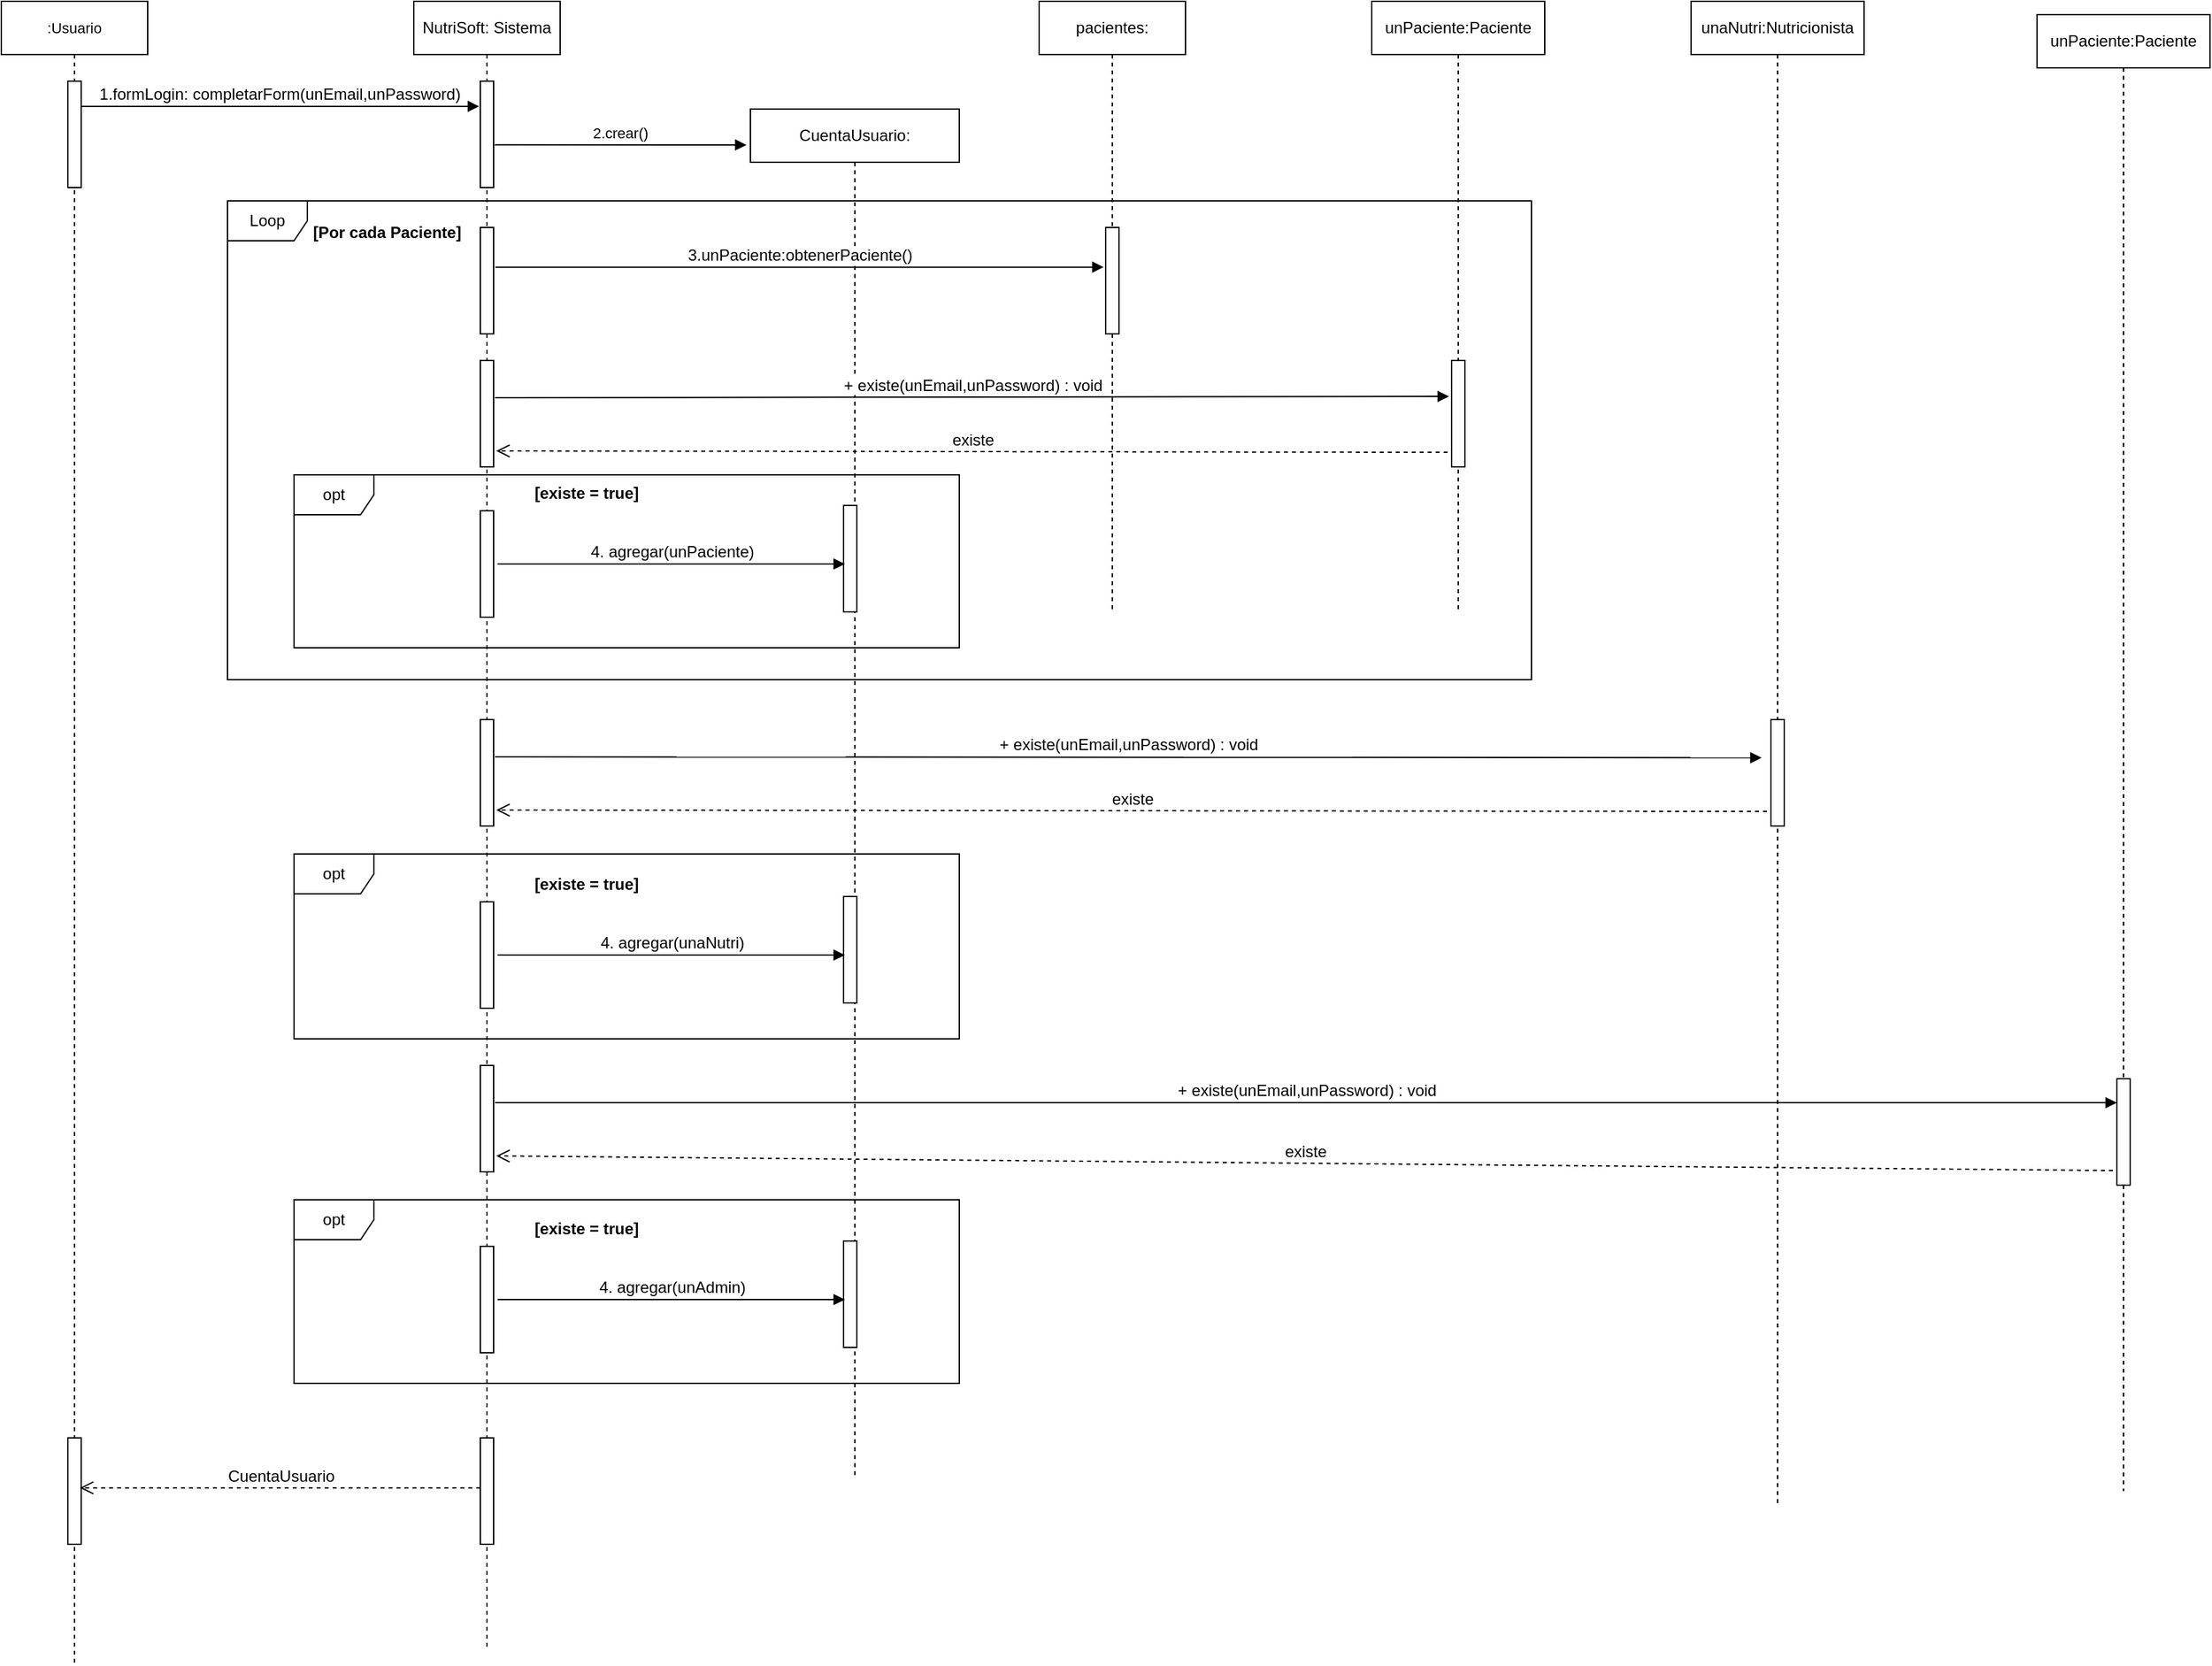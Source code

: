 <mxfile version="20.8.16" type="device" pages="21"><diagram name="completarForm" id="yDr3m6CElWAOxqhUo7iD"><mxGraphModel dx="2208" dy="1112" grid="1" gridSize="10" guides="1" tooltips="1" connect="1" arrows="1" fold="1" page="1" pageScale="1" pageWidth="827" pageHeight="1169" math="0" shadow="0"><root><mxCell id="0"/><mxCell id="1" parent="0"/><mxCell id="MXrM3sfrS0mNpLZNxTCx-2" value=":Usuario" style="shape=umlLifeline;perimeter=lifelinePerimeter;whiteSpace=wrap;html=1;container=1;collapsible=0;recursiveResize=0;outlineConnect=0;fontSize=11;" parent="1" vertex="1"><mxGeometry x="40" y="40" width="110" height="1250" as="geometry"/></mxCell><mxCell id="MXrM3sfrS0mNpLZNxTCx-5" value="" style="html=1;points=[];perimeter=orthogonalPerimeter;fontSize=12;" parent="MXrM3sfrS0mNpLZNxTCx-2" vertex="1"><mxGeometry x="50" y="60" width="10" height="80" as="geometry"/></mxCell><mxCell id="MXrM3sfrS0mNpLZNxTCx-63" value="" style="html=1;points=[];perimeter=orthogonalPerimeter;fontSize=12;" parent="MXrM3sfrS0mNpLZNxTCx-2" vertex="1"><mxGeometry x="50" y="1080" width="10" height="80" as="geometry"/></mxCell><mxCell id="MXrM3sfrS0mNpLZNxTCx-3" value="NutriSoft: Sistema" style="shape=umlLifeline;perimeter=lifelinePerimeter;whiteSpace=wrap;html=1;container=1;collapsible=0;recursiveResize=0;outlineConnect=0;fontSize=12;" parent="1" vertex="1"><mxGeometry x="350" y="40" width="110" height="1240" as="geometry"/></mxCell><mxCell id="MXrM3sfrS0mNpLZNxTCx-6" value="" style="html=1;points=[];perimeter=orthogonalPerimeter;fontSize=12;" parent="MXrM3sfrS0mNpLZNxTCx-3" vertex="1"><mxGeometry x="50" y="60" width="10" height="80" as="geometry"/></mxCell><mxCell id="MXrM3sfrS0mNpLZNxTCx-15" value="" style="html=1;points=[];perimeter=orthogonalPerimeter;fontSize=12;" parent="MXrM3sfrS0mNpLZNxTCx-3" vertex="1"><mxGeometry x="50" y="170" width="10" height="80" as="geometry"/></mxCell><mxCell id="MXrM3sfrS0mNpLZNxTCx-26" value="" style="html=1;points=[];perimeter=orthogonalPerimeter;fontSize=12;" parent="MXrM3sfrS0mNpLZNxTCx-3" vertex="1"><mxGeometry x="50" y="270" width="10" height="80" as="geometry"/></mxCell><mxCell id="MXrM3sfrS0mNpLZNxTCx-30" value="" style="html=1;points=[];perimeter=orthogonalPerimeter;fontSize=12;" parent="MXrM3sfrS0mNpLZNxTCx-3" vertex="1"><mxGeometry x="50" y="383" width="10" height="80" as="geometry"/></mxCell><mxCell id="MXrM3sfrS0mNpLZNxTCx-62" value="" style="html=1;points=[];perimeter=orthogonalPerimeter;fontSize=12;" parent="MXrM3sfrS0mNpLZNxTCx-3" vertex="1"><mxGeometry x="50" y="1080" width="10" height="80" as="geometry"/></mxCell><mxCell id="MXrM3sfrS0mNpLZNxTCx-4" value="CuentaUsuario:" style="shape=umlLifeline;perimeter=lifelinePerimeter;whiteSpace=wrap;html=1;container=1;collapsible=0;recursiveResize=0;outlineConnect=0;fontSize=12;" parent="1" vertex="1"><mxGeometry x="603" y="121" width="157" height="1029" as="geometry"/></mxCell><mxCell id="MXrM3sfrS0mNpLZNxTCx-29" value="" style="html=1;points=[];perimeter=orthogonalPerimeter;fontSize=12;" parent="MXrM3sfrS0mNpLZNxTCx-4" vertex="1"><mxGeometry x="70" y="298" width="10" height="80" as="geometry"/></mxCell><mxCell id="MXrM3sfrS0mNpLZNxTCx-44" value="" style="html=1;points=[];perimeter=orthogonalPerimeter;fontSize=12;" parent="MXrM3sfrS0mNpLZNxTCx-4" vertex="1"><mxGeometry x="-203" y="596" width="10" height="80" as="geometry"/></mxCell><mxCell id="MXrM3sfrS0mNpLZNxTCx-45" value="" style="html=1;points=[];perimeter=orthogonalPerimeter;fontSize=12;" parent="MXrM3sfrS0mNpLZNxTCx-4" vertex="1"><mxGeometry x="70" y="592" width="10" height="80" as="geometry"/></mxCell><mxCell id="MXrM3sfrS0mNpLZNxTCx-46" value="4. agregar(unaNutri)" style="html=1;verticalAlign=bottom;endArrow=block;rounded=0;fontSize=12;entryX=-0.5;entryY=0.425;entryDx=0;entryDy=0;entryPerimeter=0;" parent="MXrM3sfrS0mNpLZNxTCx-4" edge="1"><mxGeometry width="80" relative="1" as="geometry"><mxPoint x="-190" y="636" as="sourcePoint"/><mxPoint x="71" y="636" as="targetPoint"/></mxGeometry></mxCell><mxCell id="MXrM3sfrS0mNpLZNxTCx-47" value="opt" style="shape=umlFrame;whiteSpace=wrap;html=1;fontSize=12;" parent="MXrM3sfrS0mNpLZNxTCx-4" vertex="1"><mxGeometry x="-343" y="560" width="500" height="139" as="geometry"/></mxCell><mxCell id="MXrM3sfrS0mNpLZNxTCx-48" value="[existe = true]" style="text;align=center;fontStyle=1;verticalAlign=middle;spacingLeft=3;spacingRight=3;strokeColor=none;rotatable=0;points=[[0,0.5],[1,0.5]];portConstraint=eastwest;fontSize=12;" parent="MXrM3sfrS0mNpLZNxTCx-4" vertex="1"><mxGeometry x="-163" y="569" width="80" height="26" as="geometry"/></mxCell><mxCell id="MXrM3sfrS0mNpLZNxTCx-57" value="" style="html=1;points=[];perimeter=orthogonalPerimeter;fontSize=12;" parent="MXrM3sfrS0mNpLZNxTCx-4" vertex="1"><mxGeometry x="-203" y="855" width="10" height="80" as="geometry"/></mxCell><mxCell id="MXrM3sfrS0mNpLZNxTCx-58" value="" style="html=1;points=[];perimeter=orthogonalPerimeter;fontSize=12;" parent="MXrM3sfrS0mNpLZNxTCx-4" vertex="1"><mxGeometry x="70" y="851" width="10" height="80" as="geometry"/></mxCell><mxCell id="MXrM3sfrS0mNpLZNxTCx-59" value="4. agregar(unAdmin)" style="html=1;verticalAlign=bottom;endArrow=block;rounded=0;fontSize=12;entryX=-0.5;entryY=0.425;entryDx=0;entryDy=0;entryPerimeter=0;" parent="MXrM3sfrS0mNpLZNxTCx-4" edge="1"><mxGeometry width="80" relative="1" as="geometry"><mxPoint x="-190.0" y="895.0" as="sourcePoint"/><mxPoint x="71" y="895.0" as="targetPoint"/></mxGeometry></mxCell><mxCell id="MXrM3sfrS0mNpLZNxTCx-60" value="opt" style="shape=umlFrame;whiteSpace=wrap;html=1;fontSize=12;" parent="MXrM3sfrS0mNpLZNxTCx-4" vertex="1"><mxGeometry x="-343" y="820" width="500" height="138" as="geometry"/></mxCell><mxCell id="MXrM3sfrS0mNpLZNxTCx-61" value="[existe = true]" style="text;align=center;fontStyle=1;verticalAlign=middle;spacingLeft=3;spacingRight=3;strokeColor=none;rotatable=0;points=[[0,0.5],[1,0.5]];portConstraint=eastwest;fontSize=12;" parent="MXrM3sfrS0mNpLZNxTCx-4" vertex="1"><mxGeometry x="-163" y="828" width="80" height="26" as="geometry"/></mxCell><mxCell id="MXrM3sfrS0mNpLZNxTCx-7" value="1.formLogin: completarForm(unEmail,unPassword)" style="html=1;verticalAlign=bottom;endArrow=block;rounded=0;fontSize=12;exitX=1;exitY=0.238;exitDx=0;exitDy=0;exitPerimeter=0;entryX=-0.09;entryY=0.237;entryDx=0;entryDy=0;entryPerimeter=0;" parent="1" source="MXrM3sfrS0mNpLZNxTCx-5" target="MXrM3sfrS0mNpLZNxTCx-6" edge="1"><mxGeometry width="80" relative="1" as="geometry"><mxPoint x="110" y="120" as="sourcePoint"/><mxPoint x="300" y="120" as="targetPoint"/></mxGeometry></mxCell><mxCell id="MXrM3sfrS0mNpLZNxTCx-12" value="2.crear()" style="html=1;verticalAlign=bottom;endArrow=block;rounded=0;fontSize=11;exitX=1.08;exitY=0.598;exitDx=0;exitDy=0;exitPerimeter=0;" parent="1" source="MXrM3sfrS0mNpLZNxTCx-6" edge="1"><mxGeometry x="-0.004" width="80" relative="1" as="geometry"><mxPoint x="430" y="149" as="sourcePoint"/><mxPoint x="600" y="148" as="targetPoint"/><mxPoint as="offset"/></mxGeometry></mxCell><mxCell id="MXrM3sfrS0mNpLZNxTCx-13" value="Loop" style="shape=umlFrame;whiteSpace=wrap;html=1;fontSize=12;" parent="1" vertex="1"><mxGeometry x="210" y="190" width="980" height="360" as="geometry"/></mxCell><mxCell id="MXrM3sfrS0mNpLZNxTCx-14" value="[Por cada Paciente]" style="text;align=center;fontStyle=1;verticalAlign=middle;spacingLeft=3;spacingRight=3;strokeColor=none;rotatable=0;points=[[0,0.5],[1,0.5]];portConstraint=eastwest;fontSize=12;" parent="1" vertex="1"><mxGeometry x="290" y="200" width="80" height="26" as="geometry"/></mxCell><mxCell id="MXrM3sfrS0mNpLZNxTCx-17" value="pacientes:" style="shape=umlLifeline;perimeter=lifelinePerimeter;whiteSpace=wrap;html=1;container=1;collapsible=0;recursiveResize=0;outlineConnect=0;fontSize=12;" parent="1" vertex="1"><mxGeometry x="820" y="40" width="110" height="460" as="geometry"/></mxCell><mxCell id="MXrM3sfrS0mNpLZNxTCx-18" value="" style="html=1;points=[];perimeter=orthogonalPerimeter;fontSize=12;" parent="MXrM3sfrS0mNpLZNxTCx-17" vertex="1"><mxGeometry x="50" y="170" width="10" height="80" as="geometry"/></mxCell><mxCell id="MXrM3sfrS0mNpLZNxTCx-19" value="unPaciente:Paciente" style="shape=umlLifeline;perimeter=lifelinePerimeter;whiteSpace=wrap;html=1;container=1;collapsible=0;recursiveResize=0;outlineConnect=0;fontSize=12;" parent="1" vertex="1"><mxGeometry x="1070" y="40" width="130" height="460" as="geometry"/></mxCell><mxCell id="MXrM3sfrS0mNpLZNxTCx-20" value="" style="html=1;points=[];perimeter=orthogonalPerimeter;fontSize=12;" parent="MXrM3sfrS0mNpLZNxTCx-19" vertex="1"><mxGeometry x="60" y="270" width="10" height="80" as="geometry"/></mxCell><mxCell id="MXrM3sfrS0mNpLZNxTCx-21" value="unaNutri:Nutricionista" style="shape=umlLifeline;perimeter=lifelinePerimeter;whiteSpace=wrap;html=1;container=1;collapsible=0;recursiveResize=0;outlineConnect=0;fontSize=12;" parent="1" vertex="1"><mxGeometry x="1310" y="40" width="130" height="1130" as="geometry"/></mxCell><mxCell id="MXrM3sfrS0mNpLZNxTCx-41" value="" style="html=1;points=[];perimeter=orthogonalPerimeter;fontSize=12;" parent="MXrM3sfrS0mNpLZNxTCx-21" vertex="1"><mxGeometry x="60" y="540" width="10" height="80" as="geometry"/></mxCell><mxCell id="MXrM3sfrS0mNpLZNxTCx-23" value="unPaciente:Paciente" style="shape=umlLifeline;perimeter=lifelinePerimeter;whiteSpace=wrap;html=1;container=1;collapsible=0;recursiveResize=0;outlineConnect=0;fontSize=12;" parent="1" vertex="1"><mxGeometry x="1570" y="50" width="130" height="1110" as="geometry"/></mxCell><mxCell id="MXrM3sfrS0mNpLZNxTCx-54" value="" style="html=1;points=[];perimeter=orthogonalPerimeter;fontSize=12;" parent="MXrM3sfrS0mNpLZNxTCx-23" vertex="1"><mxGeometry x="60" y="800" width="10" height="80" as="geometry"/></mxCell><mxCell id="MXrM3sfrS0mNpLZNxTCx-25" value="3.unPaciente:obtenerPaciente()" style="html=1;verticalAlign=bottom;endArrow=block;rounded=0;fontSize=12;exitX=1.129;exitY=0.373;exitDx=0;exitDy=0;exitPerimeter=0;entryX=-0.157;entryY=0.373;entryDx=0;entryDy=0;entryPerimeter=0;" parent="1" source="MXrM3sfrS0mNpLZNxTCx-15" target="MXrM3sfrS0mNpLZNxTCx-18" edge="1"><mxGeometry width="80" relative="1" as="geometry"><mxPoint x="450" y="240" as="sourcePoint"/><mxPoint x="530" y="240" as="targetPoint"/><mxPoint as="offset"/></mxGeometry></mxCell><mxCell id="MXrM3sfrS0mNpLZNxTCx-27" value="+ existe(unEmail,unPassword) : void" style="html=1;verticalAlign=bottom;endArrow=block;rounded=0;fontSize=12;exitX=1.3;exitY=0.5;exitDx=0;exitDy=0;exitPerimeter=0;entryX=0;entryY=0.488;entryDx=0;entryDy=0;entryPerimeter=0;" parent="1" edge="1"><mxGeometry x="0.001" width="80" relative="1" as="geometry"><mxPoint x="411" y="338" as="sourcePoint"/><mxPoint x="1128" y="337.04" as="targetPoint"/><mxPoint as="offset"/></mxGeometry></mxCell><mxCell id="MXrM3sfrS0mNpLZNxTCx-28" value="existe" style="html=1;verticalAlign=bottom;endArrow=open;dashed=1;endSize=8;rounded=0;fontSize=12;exitX=-0.3;exitY=0.863;exitDx=0;exitDy=0;exitPerimeter=0;entryX=1.2;entryY=0.85;entryDx=0;entryDy=0;entryPerimeter=0;" parent="1" source="MXrM3sfrS0mNpLZNxTCx-20" target="MXrM3sfrS0mNpLZNxTCx-26" edge="1"><mxGeometry relative="1" as="geometry"><mxPoint x="1110" y="380" as="sourcePoint"/><mxPoint x="1030" y="380" as="targetPoint"/></mxGeometry></mxCell><mxCell id="MXrM3sfrS0mNpLZNxTCx-31" value="4. agregar(unPaciente)" style="html=1;verticalAlign=bottom;endArrow=block;rounded=0;fontSize=12;entryX=-0.5;entryY=0.425;entryDx=0;entryDy=0;entryPerimeter=0;" parent="1" edge="1"><mxGeometry width="80" relative="1" as="geometry"><mxPoint x="413" y="463" as="sourcePoint"/><mxPoint x="674" y="463" as="targetPoint"/></mxGeometry></mxCell><mxCell id="MXrM3sfrS0mNpLZNxTCx-32" value="opt" style="shape=umlFrame;whiteSpace=wrap;html=1;fontSize=12;" parent="1" vertex="1"><mxGeometry x="260" y="396" width="500" height="130" as="geometry"/></mxCell><mxCell id="MXrM3sfrS0mNpLZNxTCx-34" value="[existe = true]" style="text;align=center;fontStyle=1;verticalAlign=middle;spacingLeft=3;spacingRight=3;strokeColor=none;rotatable=0;points=[[0,0.5],[1,0.5]];portConstraint=eastwest;fontSize=12;" parent="1" vertex="1"><mxGeometry x="440" y="396" width="80" height="26" as="geometry"/></mxCell><mxCell id="MXrM3sfrS0mNpLZNxTCx-40" value="" style="html=1;points=[];perimeter=orthogonalPerimeter;fontSize=12;" parent="1" vertex="1"><mxGeometry x="400" y="580" width="10" height="80" as="geometry"/></mxCell><mxCell id="MXrM3sfrS0mNpLZNxTCx-42" value="+ existe(unEmail,unPassword) : void" style="html=1;verticalAlign=bottom;endArrow=block;rounded=0;fontSize=12;exitX=1.3;exitY=0.5;exitDx=0;exitDy=0;exitPerimeter=0;entryX=-0.7;entryY=0.358;entryDx=0;entryDy=0;entryPerimeter=0;" parent="1" target="MXrM3sfrS0mNpLZNxTCx-41" edge="1"><mxGeometry x="0.001" width="80" relative="1" as="geometry"><mxPoint x="411" y="608" as="sourcePoint"/><mxPoint x="1128" y="607.04" as="targetPoint"/><mxPoint as="offset"/></mxGeometry></mxCell><mxCell id="MXrM3sfrS0mNpLZNxTCx-43" value="existe" style="html=1;verticalAlign=bottom;endArrow=open;dashed=1;endSize=8;rounded=0;fontSize=12;exitX=-0.3;exitY=0.863;exitDx=0;exitDy=0;exitPerimeter=0;entryX=1.2;entryY=0.85;entryDx=0;entryDy=0;entryPerimeter=0;" parent="1" source="MXrM3sfrS0mNpLZNxTCx-41" target="MXrM3sfrS0mNpLZNxTCx-40" edge="1"><mxGeometry relative="1" as="geometry"><mxPoint x="1110" y="650" as="sourcePoint"/><mxPoint x="1030" y="650" as="targetPoint"/></mxGeometry></mxCell><mxCell id="MXrM3sfrS0mNpLZNxTCx-53" value="" style="html=1;points=[];perimeter=orthogonalPerimeter;fontSize=12;" parent="1" vertex="1"><mxGeometry x="400" y="840" width="10" height="80" as="geometry"/></mxCell><mxCell id="MXrM3sfrS0mNpLZNxTCx-55" value="+ existe(unEmail,unPassword) : void" style="html=1;verticalAlign=bottom;endArrow=block;rounded=0;fontSize=12;exitX=1.3;exitY=0.5;exitDx=0;exitDy=0;exitPerimeter=0;" parent="1" edge="1"><mxGeometry x="0.001" width="80" relative="1" as="geometry"><mxPoint x="411.0" y="868" as="sourcePoint"/><mxPoint x="1630" y="868" as="targetPoint"/><mxPoint as="offset"/></mxGeometry></mxCell><mxCell id="MXrM3sfrS0mNpLZNxTCx-56" value="existe" style="html=1;verticalAlign=bottom;endArrow=open;dashed=1;endSize=8;rounded=0;fontSize=12;exitX=-0.3;exitY=0.863;exitDx=0;exitDy=0;exitPerimeter=0;entryX=1.2;entryY=0.85;entryDx=0;entryDy=0;entryPerimeter=0;" parent="1" source="MXrM3sfrS0mNpLZNxTCx-54" target="MXrM3sfrS0mNpLZNxTCx-53" edge="1"><mxGeometry relative="1" as="geometry"><mxPoint x="1110" y="910" as="sourcePoint"/><mxPoint x="1030" y="910" as="targetPoint"/></mxGeometry></mxCell><mxCell id="MXrM3sfrS0mNpLZNxTCx-64" value="CuentaUsuario" style="html=1;verticalAlign=bottom;endArrow=open;dashed=1;endSize=8;rounded=0;fontSize=12;entryX=0.912;entryY=0.47;entryDx=0;entryDy=0;entryPerimeter=0;exitX=0;exitY=0.47;exitDx=0;exitDy=0;exitPerimeter=0;" parent="1" source="MXrM3sfrS0mNpLZNxTCx-62" target="MXrM3sfrS0mNpLZNxTCx-63" edge="1"><mxGeometry relative="1" as="geometry"><mxPoint x="390" y="1159.41" as="sourcePoint"/><mxPoint x="310" y="1159.41" as="targetPoint"/></mxGeometry></mxCell></root></mxGraphModel></diagram><diagram id="fPl9SQb9t18iGAx_j7M-" name="solicitarTurno"><mxGraphModel dx="1035" dy="673" grid="1" gridSize="10" guides="1" tooltips="1" connect="1" arrows="1" fold="1" page="1" pageScale="1" pageWidth="827" pageHeight="1169" math="0" shadow="0"><root><mxCell id="0"/><mxCell id="1" parent="0"/><mxCell id="mk6VdRwyjx4QXwhPSD5r-1" value=":Paciente" style="shape=umlLifeline;perimeter=lifelinePerimeter;whiteSpace=wrap;html=1;container=1;collapsible=0;recursiveResize=0;outlineConnect=0;fontSize=12;" vertex="1" parent="1"><mxGeometry x="30" y="20" width="100" height="540" as="geometry"/></mxCell><mxCell id="mk6VdRwyjx4QXwhPSD5r-3" value="" style="html=1;points=[];perimeter=orthogonalPerimeter;fontSize=12;" vertex="1" parent="mk6VdRwyjx4QXwhPSD5r-1"><mxGeometry x="45" y="60" width="10" height="80" as="geometry"/></mxCell><mxCell id="D-5d9cFMVIn_ryBDkKvE-4" value="" style="html=1;points=[];perimeter=orthogonalPerimeter;fontSize=12;" vertex="1" parent="mk6VdRwyjx4QXwhPSD5r-1"><mxGeometry x="45" y="490" width="10" height="40" as="geometry"/></mxCell><mxCell id="mk6VdRwyjx4QXwhPSD5r-2" value="NutriSoft:Sistema" style="shape=umlLifeline;perimeter=lifelinePerimeter;whiteSpace=wrap;html=1;container=1;collapsible=0;recursiveResize=0;outlineConnect=0;fontSize=12;" vertex="1" parent="1"><mxGeometry x="310" y="20" width="100" height="540" as="geometry"/></mxCell><mxCell id="mk6VdRwyjx4QXwhPSD5r-4" value="" style="html=1;points=[];perimeter=orthogonalPerimeter;fontSize=12;" vertex="1" parent="mk6VdRwyjx4QXwhPSD5r-2"><mxGeometry x="45" y="60" width="10" height="80" as="geometry"/></mxCell><mxCell id="DNjjriMw7kQPZpW4Zm3Y-7" value="" style="html=1;points=[];perimeter=orthogonalPerimeter;fontSize=12;" vertex="1" parent="mk6VdRwyjx4QXwhPSD5r-2"><mxGeometry x="45" y="200" width="10" height="40" as="geometry"/></mxCell><mxCell id="DNjjriMw7kQPZpW4Zm3Y-10" value="" style="html=1;points=[];perimeter=orthogonalPerimeter;fontSize=12;" vertex="1" parent="mk6VdRwyjx4QXwhPSD5r-2"><mxGeometry x="45" y="260" width="10" height="60" as="geometry"/></mxCell><mxCell id="DNjjriMw7kQPZpW4Zm3Y-14" value="" style="html=1;points=[];perimeter=orthogonalPerimeter;fontSize=12;" vertex="1" parent="mk6VdRwyjx4QXwhPSD5r-2"><mxGeometry x="45" y="360" width="10" height="30" as="geometry"/></mxCell><mxCell id="D-5d9cFMVIn_ryBDkKvE-3" value="" style="html=1;points=[];perimeter=orthogonalPerimeter;fontSize=12;" vertex="1" parent="mk6VdRwyjx4QXwhPSD5r-2"><mxGeometry x="45" y="490" width="10" height="40" as="geometry"/></mxCell><mxCell id="mk6VdRwyjx4QXwhPSD5r-5" value="1. solicitarTurno()" style="html=1;verticalAlign=bottom;endArrow=block;rounded=0;fontSize=12;exitX=1.3;exitY=0.5;exitDx=0;exitDy=0;exitPerimeter=0;entryX=0.2;entryY=0.488;entryDx=0;entryDy=0;entryPerimeter=0;" edge="1" parent="1" source="mk6VdRwyjx4QXwhPSD5r-3" target="mk6VdRwyjx4QXwhPSD5r-4"><mxGeometry width="80" relative="1" as="geometry"><mxPoint x="90" y="120" as="sourcePoint"/><mxPoint x="170" y="120" as="targetPoint"/></mxGeometry></mxCell><mxCell id="DNjjriMw7kQPZpW4Zm3Y-1" value="turnosDisp:" style="shape=umlLifeline;perimeter=lifelinePerimeter;whiteSpace=wrap;html=1;container=1;collapsible=0;recursiveResize=0;outlineConnect=0;fontSize=12;" vertex="1" parent="1"><mxGeometry x="510" y="120" width="100" height="300" as="geometry"/></mxCell><mxCell id="DNjjriMw7kQPZpW4Zm3Y-15" value="" style="html=1;points=[];perimeter=orthogonalPerimeter;fontSize=12;" vertex="1" parent="DNjjriMw7kQPZpW4Zm3Y-1"><mxGeometry x="45" y="260" width="10" height="30" as="geometry"/></mxCell><mxCell id="DNjjriMw7kQPZpW4Zm3Y-3" value="crear()" style="html=1;verticalAlign=bottom;endArrow=block;rounded=0;fontSize=12;exitX=1.033;exitY=0.756;exitDx=0;exitDy=0;exitPerimeter=0;entryX=0;entryY=0.067;entryDx=0;entryDy=0;entryPerimeter=0;" edge="1" parent="1" source="mk6VdRwyjx4QXwhPSD5r-4" target="DNjjriMw7kQPZpW4Zm3Y-1"><mxGeometry width="80" relative="1" as="geometry"><mxPoint x="390" y="140" as="sourcePoint"/><mxPoint x="470" y="140" as="targetPoint"/></mxGeometry></mxCell><mxCell id="DNjjriMw7kQPZpW4Zm3Y-4" value="turnos:" style="shape=umlLifeline;perimeter=lifelinePerimeter;whiteSpace=wrap;html=1;container=1;collapsible=0;recursiveResize=0;outlineConnect=0;fontSize=12;" vertex="1" parent="1"><mxGeometry x="680" y="20" width="100" height="300" as="geometry"/></mxCell><mxCell id="DNjjriMw7kQPZpW4Zm3Y-8" value="" style="html=1;points=[];perimeter=orthogonalPerimeter;fontSize=12;" vertex="1" parent="DNjjriMw7kQPZpW4Zm3Y-4"><mxGeometry x="45" y="200" width="10" height="40" as="geometry"/></mxCell><mxCell id="DNjjriMw7kQPZpW4Zm3Y-5" value="unTurno:Turno" style="shape=umlLifeline;perimeter=lifelinePerimeter;whiteSpace=wrap;html=1;container=1;collapsible=0;recursiveResize=0;outlineConnect=0;fontSize=12;" vertex="1" parent="1"><mxGeometry x="880" y="20" width="100" height="460" as="geometry"/></mxCell><mxCell id="DNjjriMw7kQPZpW4Zm3Y-11" value="" style="html=1;points=[];perimeter=orthogonalPerimeter;fontSize=12;" vertex="1" parent="DNjjriMw7kQPZpW4Zm3Y-5"><mxGeometry x="45" y="260" width="10" height="60" as="geometry"/></mxCell><mxCell id="DNjjriMw7kQPZpW4Zm3Y-6" value="loop" style="shape=umlFrame;whiteSpace=wrap;html=1;fontSize=12;" vertex="1" parent="1"><mxGeometry x="200" y="170" width="790" height="320" as="geometry"/></mxCell><mxCell id="DNjjriMw7kQPZpW4Zm3Y-9" value="unTurno:obtenerTurno()" style="html=1;verticalAlign=bottom;endArrow=block;rounded=0;fontSize=12;exitX=1.3;exitY=0.525;exitDx=0;exitDy=0;exitPerimeter=0;entryX=-0.5;entryY=0.525;entryDx=0;entryDy=0;entryPerimeter=0;" edge="1" parent="1" source="DNjjriMw7kQPZpW4Zm3Y-7" target="DNjjriMw7kQPZpW4Zm3Y-8"><mxGeometry width="80" relative="1" as="geometry"><mxPoint x="400" y="250" as="sourcePoint"/><mxPoint x="480" y="250" as="targetPoint"/></mxGeometry></mxCell><mxCell id="DNjjriMw7kQPZpW4Zm3Y-12" value="+ estaDisponible() : void" style="html=1;verticalAlign=bottom;endArrow=block;rounded=0;fontSize=12;exitX=0.9;exitY=0.2;exitDx=0;exitDy=0;exitPerimeter=0;entryX=-0.4;entryY=0.2;entryDx=0;entryDy=0;entryPerimeter=0;" edge="1" parent="1" source="DNjjriMw7kQPZpW4Zm3Y-10" target="DNjjriMw7kQPZpW4Zm3Y-11"><mxGeometry width="80" relative="1" as="geometry"><mxPoint x="410" y="290" as="sourcePoint"/><mxPoint x="490" y="290" as="targetPoint"/></mxGeometry></mxCell><mxCell id="DNjjriMw7kQPZpW4Zm3Y-13" value="estaDisponible" style="html=1;verticalAlign=bottom;endArrow=open;dashed=1;endSize=8;rounded=0;fontSize=12;entryX=1;entryY=0.85;entryDx=0;entryDy=0;entryPerimeter=0;" edge="1" parent="1" source="DNjjriMw7kQPZpW4Zm3Y-11" target="DNjjriMw7kQPZpW4Zm3Y-10"><mxGeometry relative="1" as="geometry"><mxPoint x="870" y="330" as="sourcePoint"/><mxPoint x="790" y="330" as="targetPoint"/></mxGeometry></mxCell><mxCell id="DNjjriMw7kQPZpW4Zm3Y-16" value="agregar(unTurno)" style="html=1;verticalAlign=bottom;endArrow=block;rounded=0;fontSize=12;exitX=0.972;exitY=0.637;exitDx=0;exitDy=0;exitPerimeter=0;entryX=-0.062;entryY=0.637;entryDx=0;entryDy=0;entryPerimeter=0;" edge="1" parent="1" source="DNjjriMw7kQPZpW4Zm3Y-14" target="DNjjriMw7kQPZpW4Zm3Y-15"><mxGeometry width="80" relative="1" as="geometry"><mxPoint x="390" y="400" as="sourcePoint"/><mxPoint x="470" y="400" as="targetPoint"/></mxGeometry></mxCell><mxCell id="DNjjriMw7kQPZpW4Zm3Y-17" value="opt" style="shape=umlFrame;whiteSpace=wrap;html=1;fontSize=12;" vertex="1" parent="1"><mxGeometry x="240" y="350" width="510" height="120" as="geometry"/></mxCell><mxCell id="D-5d9cFMVIn_ryBDkKvE-1" value="[estaDisponible = true]" style="text;align=center;fontStyle=1;verticalAlign=middle;spacingLeft=3;spacingRight=3;strokeColor=none;rotatable=0;points=[[0,0.5],[1,0.5]];portConstraint=eastwest;fontSize=12;" vertex="1" parent="1"><mxGeometry x="410" y="350" width="80" height="26" as="geometry"/></mxCell><mxCell id="D-5d9cFMVIn_ryBDkKvE-2" value="[Por cada Turno]" style="text;align=center;fontStyle=1;verticalAlign=middle;spacingLeft=3;spacingRight=3;strokeColor=none;rotatable=0;points=[[0,0.5],[1,0.5]];portConstraint=eastwest;fontSize=12;" vertex="1" parent="1"><mxGeometry x="380" y="170" width="80" height="26" as="geometry"/></mxCell><mxCell id="D-5d9cFMVIn_ryBDkKvE-5" value="turnosDisp" style="html=1;verticalAlign=bottom;endArrow=open;dashed=1;endSize=8;rounded=0;fontSize=12;entryX=1.041;entryY=0.521;entryDx=0;entryDy=0;entryPerimeter=0;" edge="1" parent="1" source="D-5d9cFMVIn_ryBDkKvE-3" target="D-5d9cFMVIn_ryBDkKvE-4"><mxGeometry relative="1" as="geometry"><mxPoint x="330" y="529.66" as="sourcePoint"/><mxPoint x="250" y="529.66" as="targetPoint"/></mxGeometry></mxCell></root></mxGraphModel></diagram><diagram id="eOSF2nQolpCqFxiH4JmS" name="seleccionarDia"><mxGraphModel dx="1035" dy="673" grid="1" gridSize="10" guides="1" tooltips="1" connect="1" arrows="1" fold="1" page="1" pageScale="1" pageWidth="827" pageHeight="1169" math="0" shadow="0"><root><mxCell id="0"/><mxCell id="1" parent="0"/><mxCell id="Qshu03t8oJOQJOkqn4UH-1" value=":Paciente" style="shape=umlLifeline;perimeter=lifelinePerimeter;whiteSpace=wrap;html=1;container=1;collapsible=0;recursiveResize=0;outlineConnect=0;fontSize=12;" vertex="1" parent="1"><mxGeometry x="40" y="10" width="100" height="430" as="geometry"/></mxCell><mxCell id="Qshu03t8oJOQJOkqn4UH-3" value="" style="html=1;points=[];perimeter=orthogonalPerimeter;fontSize=12;" vertex="1" parent="Qshu03t8oJOQJOkqn4UH-1"><mxGeometry x="45" y="60" width="10" height="40" as="geometry"/></mxCell><mxCell id="Qshu03t8oJOQJOkqn4UH-2" value="NutriSoft:Sistema" style="shape=umlLifeline;perimeter=lifelinePerimeter;whiteSpace=wrap;html=1;container=1;collapsible=0;recursiveResize=0;outlineConnect=0;fontSize=12;" vertex="1" parent="1"><mxGeometry x="300" y="10" width="100" height="430" as="geometry"/></mxCell><mxCell id="Qshu03t8oJOQJOkqn4UH-4" value="" style="html=1;points=[];perimeter=orthogonalPerimeter;fontSize=12;" vertex="1" parent="Qshu03t8oJOQJOkqn4UH-2"><mxGeometry x="45" y="60" width="10" height="40" as="geometry"/></mxCell><mxCell id="Qshu03t8oJOQJOkqn4UH-30" value="" style="html=1;points=[];perimeter=orthogonalPerimeter;fontSize=12;" vertex="1" parent="Qshu03t8oJOQJOkqn4UH-2"><mxGeometry x="45" y="358" width="10" height="40" as="geometry"/></mxCell><mxCell id="Qshu03t8oJOQJOkqn4UH-5" value="diaTurno = seleccionar(dia)" style="html=1;verticalAlign=bottom;endArrow=block;rounded=0;fontSize=12;exitX=0.9;exitY=0.475;exitDx=0;exitDy=0;exitPerimeter=0;entryX=-0.1;entryY=0.475;entryDx=0;entryDy=0;entryPerimeter=0;" edge="1" parent="1" source="Qshu03t8oJOQJOkqn4UH-3" target="Qshu03t8oJOQJOkqn4UH-4"><mxGeometry width="80" relative="1" as="geometry"><mxPoint x="100" y="90" as="sourcePoint"/><mxPoint x="180" y="90" as="targetPoint"/></mxGeometry></mxCell><mxCell id="Qshu03t8oJOQJOkqn4UH-6" value="dias:" style="shape=umlLifeline;perimeter=lifelinePerimeter;whiteSpace=wrap;html=1;container=1;collapsible=0;recursiveResize=0;outlineConnect=0;fontSize=12;" vertex="1" parent="1"><mxGeometry x="510" y="10" width="100" height="300" as="geometry"/></mxCell><mxCell id="Qshu03t8oJOQJOkqn4UH-9" value="" style="html=1;points=[];perimeter=orthogonalPerimeter;fontSize=12;" vertex="1" parent="Qshu03t8oJOQJOkqn4UH-6"><mxGeometry x="45" y="60" width="10" height="40" as="geometry"/></mxCell><mxCell id="Qshu03t8oJOQJOkqn4UH-13" value="" style="html=1;points=[];perimeter=orthogonalPerimeter;fontSize=12;" vertex="1" parent="Qshu03t8oJOQJOkqn4UH-6"><mxGeometry x="45" y="120" width="10" height="40" as="geometry"/></mxCell><mxCell id="Qshu03t8oJOQJOkqn4UH-15" value="" style="html=1;points=[];perimeter=orthogonalPerimeter;fontSize=12;" vertex="1" parent="Qshu03t8oJOQJOkqn4UH-6"><mxGeometry x="45" y="180" width="10" height="40" as="geometry"/></mxCell><mxCell id="Qshu03t8oJOQJOkqn4UH-10" value="unDia = seleccionar(dia)" style="html=1;verticalAlign=bottom;endArrow=block;rounded=0;fontSize=12;exitX=1.124;exitY=0.819;exitDx=0;exitDy=0;exitPerimeter=0;entryX=-0.162;entryY=0.831;entryDx=0;entryDy=0;entryPerimeter=0;" edge="1" parent="1" source="Qshu03t8oJOQJOkqn4UH-4" target="Qshu03t8oJOQJOkqn4UH-9"><mxGeometry width="80" relative="1" as="geometry"><mxPoint x="374" y="110" as="sourcePoint"/><mxPoint x="454" y="110" as="targetPoint"/></mxGeometry></mxCell><mxCell id="Qshu03t8oJOQJOkqn4UH-11" value="diasConsultas:" style="shape=umlLifeline;perimeter=lifelinePerimeter;whiteSpace=wrap;html=1;container=1;collapsible=0;recursiveResize=0;outlineConnect=0;fontSize=12;" vertex="1" parent="1"><mxGeometry x="690" y="129" width="100" height="310" as="geometry"/></mxCell><mxCell id="Qshu03t8oJOQJOkqn4UH-12" value="" style="html=1;points=[];perimeter=orthogonalPerimeter;fontSize=12;" vertex="1" parent="Qshu03t8oJOQJOkqn4UH-11"><mxGeometry x="45" y="60" width="10" height="40" as="geometry"/></mxCell><mxCell id="Qshu03t8oJOQJOkqn4UH-20" value="" style="html=1;points=[];perimeter=orthogonalPerimeter;fontSize=12;" vertex="1" parent="Qshu03t8oJOQJOkqn4UH-11"><mxGeometry x="45" y="120" width="10" height="50" as="geometry"/></mxCell><mxCell id="Qshu03t8oJOQJOkqn4UH-26" value="" style="html=1;points=[];perimeter=orthogonalPerimeter;fontSize=12;" vertex="1" parent="Qshu03t8oJOQJOkqn4UH-11"><mxGeometry x="45" y="180" width="10" height="40" as="geometry"/></mxCell><mxCell id="Qshu03t8oJOQJOkqn4UH-28" value="" style="html=1;points=[];perimeter=orthogonalPerimeter;fontSize=12;" vertex="1" parent="Qshu03t8oJOQJOkqn4UH-11"><mxGeometry x="45" y="239" width="10" height="40" as="geometry"/></mxCell><mxCell id="Qshu03t8oJOQJOkqn4UH-14" value="crear()" style="html=1;verticalAlign=bottom;endArrow=block;rounded=0;fontSize=12;exitX=0.95;exitY=0.492;exitDx=0;exitDy=0;exitPerimeter=0;entryX=0;entryY=0.067;entryDx=0;entryDy=0;entryPerimeter=0;" edge="1" parent="1" source="Qshu03t8oJOQJOkqn4UH-13" target="Qshu03t8oJOQJOkqn4UH-11"><mxGeometry width="80" relative="1" as="geometry"><mxPoint x="570" y="200" as="sourcePoint"/><mxPoint x="650" y="200" as="targetPoint"/></mxGeometry></mxCell><mxCell id="Qshu03t8oJOQJOkqn4UH-16" value="esDiaConsulta(unDia) : void" style="html=1;verticalAlign=bottom;endArrow=block;rounded=0;fontSize=12;exitX=1.114;exitY=0.675;exitDx=0;exitDy=0;exitPerimeter=0;entryX=-0.029;entryY=0.675;entryDx=0;entryDy=0;entryPerimeter=0;" edge="1" parent="1"><mxGeometry width="80" relative="1" as="geometry"><mxPoint x="566.14" y="201" as="sourcePoint"/><mxPoint x="734.71" y="201" as="targetPoint"/></mxGeometry></mxCell><mxCell id="Qshu03t8oJOQJOkqn4UH-17" value="esDiaConsulta" style="html=1;verticalAlign=bottom;endArrow=open;dashed=1;endSize=8;rounded=0;fontSize=12;exitX=0.033;exitY=0.846;exitDx=0;exitDy=0;exitPerimeter=0;" edge="1" parent="1" source="Qshu03t8oJOQJOkqn4UH-12" target="Qshu03t8oJOQJOkqn4UH-15"><mxGeometry relative="1" as="geometry"><mxPoint x="710" y="223" as="sourcePoint"/><mxPoint x="630" y="223" as="targetPoint"/></mxGeometry></mxCell><mxCell id="Qshu03t8oJOQJOkqn4UH-18" value="opt" style="shape=umlFrame;whiteSpace=wrap;html=1;fontSize=12;" vertex="1" parent="1"><mxGeometry x="447" y="240" width="533" height="120" as="geometry"/></mxCell><mxCell id="Qshu03t8oJOQJOkqn4UH-19" value="[esDiaConsulta = true]" style="text;align=center;fontStyle=1;verticalAlign=middle;spacingLeft=3;spacingRight=3;strokeColor=none;rotatable=0;points=[[0,0.5],[1,0.5]];portConstraint=eastwest;fontSize=12;" vertex="1" parent="1"><mxGeometry x="597" y="240" width="80" height="26" as="geometry"/></mxCell><mxCell id="Qshu03t8oJOQJOkqn4UH-21" value="diaTurno:" style="shape=umlLifeline;perimeter=lifelinePerimeter;whiteSpace=wrap;html=1;container=1;collapsible=0;recursiveResize=0;outlineConnect=0;fontSize=12;" vertex="1" parent="1"><mxGeometry x="840" y="250" width="100" height="190" as="geometry"/></mxCell><mxCell id="Qshu03t8oJOQJOkqn4UH-22" value="" style="html=1;points=[];perimeter=orthogonalPerimeter;fontSize=12;" vertex="1" parent="Qshu03t8oJOQJOkqn4UH-21"><mxGeometry x="45" y="60" width="10" height="40" as="geometry"/></mxCell><mxCell id="Qshu03t8oJOQJOkqn4UH-24" value="crear()" style="html=1;verticalAlign=bottom;endArrow=block;rounded=0;fontSize=12;exitX=1.07;exitY=0.391;exitDx=0;exitDy=0;exitPerimeter=0;" edge="1" parent="1" source="Qshu03t8oJOQJOkqn4UH-20"><mxGeometry width="80" relative="1" as="geometry"><mxPoint x="760" y="270" as="sourcePoint"/><mxPoint x="840" y="270" as="targetPoint"/></mxGeometry></mxCell><mxCell id="Qshu03t8oJOQJOkqn4UH-27" value="agregar(unDia)" style="html=1;verticalAlign=bottom;endArrow=block;rounded=0;fontSize=12;exitX=0.972;exitY=0.503;exitDx=0;exitDy=0;exitPerimeter=0;entryX=0.041;entryY=0.486;entryDx=0;entryDy=0;entryPerimeter=0;" edge="1" parent="1" source="Qshu03t8oJOQJOkqn4UH-26" target="Qshu03t8oJOQJOkqn4UH-22"><mxGeometry width="80" relative="1" as="geometry"><mxPoint x="760" y="330" as="sourcePoint"/><mxPoint x="840" y="330" as="targetPoint"/></mxGeometry></mxCell><mxCell id="Qshu03t8oJOQJOkqn4UH-29" value="diaTurno" style="html=1;verticalAlign=bottom;endArrow=open;dashed=1;endSize=8;rounded=0;fontSize=12;" edge="1" parent="1" source="Qshu03t8oJOQJOkqn4UH-28" target="Qshu03t8oJOQJOkqn4UH-30"><mxGeometry relative="1" as="geometry"><mxPoint x="700" y="388" as="sourcePoint"/><mxPoint x="620" y="388" as="targetPoint"/></mxGeometry></mxCell></root></mxGraphModel></diagram><diagram name="seleccionarHora" id="wrhXNQp4LZ_quR-FCTHc"><mxGraphModel dx="864" dy="556" grid="1" gridSize="10" guides="1" tooltips="1" connect="1" arrows="1" fold="1" page="1" pageScale="1" pageWidth="827" pageHeight="1169" math="0" shadow="0"><root><mxCell id="X1ayIUc4GwkBK8Vf8PDk-0"/><mxCell id="X1ayIUc4GwkBK8Vf8PDk-1" parent="X1ayIUc4GwkBK8Vf8PDk-0"/><mxCell id="X1ayIUc4GwkBK8Vf8PDk-2" value=":Paciente" style="shape=umlLifeline;perimeter=lifelinePerimeter;whiteSpace=wrap;html=1;container=1;collapsible=0;recursiveResize=0;outlineConnect=0;fontSize=12;" parent="X1ayIUc4GwkBK8Vf8PDk-1" vertex="1"><mxGeometry x="40" y="10" width="100" height="290" as="geometry"/></mxCell><mxCell id="X1ayIUc4GwkBK8Vf8PDk-3" value="" style="html=1;points=[];perimeter=orthogonalPerimeter;fontSize=12;" parent="X1ayIUc4GwkBK8Vf8PDk-2" vertex="1"><mxGeometry x="45" y="60" width="10" height="40" as="geometry"/></mxCell><mxCell id="X1ayIUc4GwkBK8Vf8PDk-4" value="NutriSoft:Sistema" style="shape=umlLifeline;perimeter=lifelinePerimeter;whiteSpace=wrap;html=1;container=1;collapsible=0;recursiveResize=0;outlineConnect=0;fontSize=12;" parent="X1ayIUc4GwkBK8Vf8PDk-1" vertex="1"><mxGeometry x="300" y="10" width="100" height="290" as="geometry"/></mxCell><mxCell id="X1ayIUc4GwkBK8Vf8PDk-5" value="" style="html=1;points=[];perimeter=orthogonalPerimeter;fontSize=12;" parent="X1ayIUc4GwkBK8Vf8PDk-4" vertex="1"><mxGeometry x="45" y="60" width="10" height="40" as="geometry"/></mxCell><mxCell id="RW78zchOGHQ-YkrpuF_w-2" value="" style="html=1;points=[];perimeter=orthogonalPerimeter;fontSize=12;" parent="X1ayIUc4GwkBK8Vf8PDk-4" vertex="1"><mxGeometry x="45" y="230" width="10" height="40" as="geometry"/></mxCell><mxCell id="X1ayIUc4GwkBK8Vf8PDk-7" value="horaTurno = seleccionar(hora)" style="html=1;verticalAlign=bottom;endArrow=block;rounded=0;fontSize=12;exitX=0.9;exitY=0.475;exitDx=0;exitDy=0;exitPerimeter=0;entryX=-0.1;entryY=0.475;entryDx=0;entryDy=0;entryPerimeter=0;" parent="X1ayIUc4GwkBK8Vf8PDk-1" source="X1ayIUc4GwkBK8Vf8PDk-3" target="X1ayIUc4GwkBK8Vf8PDk-5" edge="1"><mxGeometry width="80" relative="1" as="geometry"><mxPoint x="100" y="90" as="sourcePoint"/><mxPoint x="180" y="90" as="targetPoint"/></mxGeometry></mxCell><mxCell id="X1ayIUc4GwkBK8Vf8PDk-8" value="horasDisp:" style="shape=umlLifeline;perimeter=lifelinePerimeter;whiteSpace=wrap;html=1;container=1;collapsible=0;recursiveResize=0;outlineConnect=0;fontSize=12;" parent="X1ayIUc4GwkBK8Vf8PDk-1" vertex="1"><mxGeometry x="510" y="10" width="100" height="290" as="geometry"/></mxCell><mxCell id="X1ayIUc4GwkBK8Vf8PDk-9" value="" style="html=1;points=[];perimeter=orthogonalPerimeter;fontSize=12;" parent="X1ayIUc4GwkBK8Vf8PDk-8" vertex="1"><mxGeometry x="45" y="60" width="10" height="40" as="geometry"/></mxCell><mxCell id="X1ayIUc4GwkBK8Vf8PDk-10" value="" style="html=1;points=[];perimeter=orthogonalPerimeter;fontSize=12;" parent="X1ayIUc4GwkBK8Vf8PDk-8" vertex="1"><mxGeometry x="45" y="120" width="10" height="40" as="geometry"/></mxCell><mxCell id="X1ayIUc4GwkBK8Vf8PDk-11" value="" style="html=1;points=[];perimeter=orthogonalPerimeter;fontSize=12;" parent="X1ayIUc4GwkBK8Vf8PDk-8" vertex="1"><mxGeometry x="45" y="180" width="10" height="40" as="geometry"/></mxCell><mxCell id="RW78zchOGHQ-YkrpuF_w-1" value="" style="html=1;points=[];perimeter=orthogonalPerimeter;fontSize=12;" parent="X1ayIUc4GwkBK8Vf8PDk-8" vertex="1"><mxGeometry x="45" y="230" width="10" height="40" as="geometry"/></mxCell><mxCell id="X1ayIUc4GwkBK8Vf8PDk-12" value="unaHora = buscar(hora)" style="html=1;verticalAlign=bottom;endArrow=block;rounded=0;fontSize=12;exitX=1.124;exitY=0.819;exitDx=0;exitDy=0;exitPerimeter=0;entryX=-0.162;entryY=0.831;entryDx=0;entryDy=0;entryPerimeter=0;" parent="X1ayIUc4GwkBK8Vf8PDk-1" source="X1ayIUc4GwkBK8Vf8PDk-5" target="X1ayIUc4GwkBK8Vf8PDk-9" edge="1"><mxGeometry x="-0.002" width="80" relative="1" as="geometry"><mxPoint x="374" y="110" as="sourcePoint"/><mxPoint x="454" y="110" as="targetPoint"/><mxPoint as="offset"/></mxGeometry></mxCell><mxCell id="X1ayIUc4GwkBK8Vf8PDk-13" value="horaTurno:" style="shape=umlLifeline;perimeter=lifelinePerimeter;whiteSpace=wrap;html=1;container=1;collapsible=0;recursiveResize=0;outlineConnect=0;fontSize=12;" parent="X1ayIUc4GwkBK8Vf8PDk-1" vertex="1"><mxGeometry x="680" y="129" width="100" height="151" as="geometry"/></mxCell><mxCell id="X1ayIUc4GwkBK8Vf8PDk-14" value="" style="html=1;points=[];perimeter=orthogonalPerimeter;fontSize=12;" parent="X1ayIUc4GwkBK8Vf8PDk-13" vertex="1"><mxGeometry x="45" y="60" width="10" height="40" as="geometry"/></mxCell><mxCell id="X1ayIUc4GwkBK8Vf8PDk-18" value="crear()" style="html=1;verticalAlign=bottom;endArrow=block;rounded=0;fontSize=12;exitX=0.95;exitY=0.492;exitDx=0;exitDy=0;exitPerimeter=0;" parent="X1ayIUc4GwkBK8Vf8PDk-1" source="X1ayIUc4GwkBK8Vf8PDk-10" edge="1"><mxGeometry width="80" relative="1" as="geometry"><mxPoint x="570" y="200" as="sourcePoint"/><mxPoint x="680" y="150" as="targetPoint"/></mxGeometry></mxCell><mxCell id="RW78zchOGHQ-YkrpuF_w-0" value="agregar(unaHora)" style="html=1;verticalAlign=bottom;endArrow=block;rounded=0;fontSize=12;" parent="X1ayIUc4GwkBK8Vf8PDk-1" source="X1ayIUc4GwkBK8Vf8PDk-11" target="X1ayIUc4GwkBK8Vf8PDk-14" edge="1"><mxGeometry width="80" relative="1" as="geometry"><mxPoint x="590" y="210" as="sourcePoint"/><mxPoint x="670" y="210" as="targetPoint"/></mxGeometry></mxCell><mxCell id="RW78zchOGHQ-YkrpuF_w-4" value="horaTurno" style="html=1;verticalAlign=bottom;endArrow=open;dashed=1;endSize=8;rounded=0;fontSize=12;entryX=1.007;entryY=0.529;entryDx=0;entryDy=0;entryPerimeter=0;" parent="X1ayIUc4GwkBK8Vf8PDk-1" source="RW78zchOGHQ-YkrpuF_w-1" target="RW78zchOGHQ-YkrpuF_w-2" edge="1"><mxGeometry relative="1" as="geometry"><mxPoint x="530" y="259.66" as="sourcePoint"/><mxPoint x="450" y="259.66" as="targetPoint"/></mxGeometry></mxCell></root></mxGraphModel></diagram><diagram id="dMqBdSEgXhbjnDK0uJJU" name="seleccionarTipoConsulta()"><mxGraphModel dx="864" dy="556" grid="1" gridSize="10" guides="1" tooltips="1" connect="1" arrows="1" fold="1" page="1" pageScale="1" pageWidth="827" pageHeight="1169" math="0" shadow="0"><root><mxCell id="0"/><mxCell id="1" parent="0"/><mxCell id="z1sdCVEdnabG9lA4ReP1-1" value=":Paciente" style="shape=umlLifeline;perimeter=lifelinePerimeter;whiteSpace=wrap;html=1;container=1;collapsible=0;recursiveResize=0;outlineConnect=0;" vertex="1" parent="1"><mxGeometry x="50" y="20" width="100" height="300" as="geometry"/></mxCell><mxCell id="z1sdCVEdnabG9lA4ReP1-4" value="" style="html=1;points=[];perimeter=orthogonalPerimeter;" vertex="1" parent="z1sdCVEdnabG9lA4ReP1-1"><mxGeometry x="45" y="60" width="10" height="50" as="geometry"/></mxCell><mxCell id="z1sdCVEdnabG9lA4ReP1-2" value="NutriSoft:Sistema" style="shape=umlLifeline;perimeter=lifelinePerimeter;whiteSpace=wrap;html=1;container=1;collapsible=0;recursiveResize=0;outlineConnect=0;" vertex="1" parent="1"><mxGeometry x="364" y="20" width="100" height="300" as="geometry"/></mxCell><mxCell id="z1sdCVEdnabG9lA4ReP1-5" value="" style="html=1;points=[];perimeter=orthogonalPerimeter;" vertex="1" parent="z1sdCVEdnabG9lA4ReP1-2"><mxGeometry x="45" y="60" width="10" height="50" as="geometry"/></mxCell><mxCell id="GyX64tQP1ozv-GQ_jai5-8" value="" style="html=1;points=[];perimeter=orthogonalPerimeter;" vertex="1" parent="z1sdCVEdnabG9lA4ReP1-2"><mxGeometry x="45" y="190" width="10" height="50" as="geometry"/></mxCell><mxCell id="z1sdCVEdnabG9lA4ReP1-3" value="tiposConsultas:" style="shape=umlLifeline;perimeter=lifelinePerimeter;whiteSpace=wrap;html=1;container=1;collapsible=0;recursiveResize=0;outlineConnect=0;" vertex="1" parent="1"><mxGeometry x="560" y="20" width="100" height="300" as="geometry"/></mxCell><mxCell id="UgQxAxE6eK7zVp255CJB-3" value="" style="html=1;points=[];perimeter=orthogonalPerimeter;" vertex="1" parent="z1sdCVEdnabG9lA4ReP1-3"><mxGeometry x="45" y="60" width="10" height="50" as="geometry"/></mxCell><mxCell id="GyX64tQP1ozv-GQ_jai5-1" value="" style="html=1;points=[];perimeter=orthogonalPerimeter;" vertex="1" parent="z1sdCVEdnabG9lA4ReP1-3"><mxGeometry x="45" y="125" width="10" height="50" as="geometry"/></mxCell><mxCell id="GyX64tQP1ozv-GQ_jai5-6" value="" style="html=1;points=[];perimeter=orthogonalPerimeter;" vertex="1" parent="z1sdCVEdnabG9lA4ReP1-3"><mxGeometry x="45" y="190" width="10" height="50" as="geometry"/></mxCell><mxCell id="z1sdCVEdnabG9lA4ReP1-6" value="1.seleccionarTipoConsulta(tipoConsulta)" style="html=1;verticalAlign=bottom;endArrow=block;rounded=0;exitX=1;exitY=0.18;exitDx=0;exitDy=0;exitPerimeter=0;entryX=0.1;entryY=0.2;entryDx=0;entryDy=0;entryPerimeter=0;" edge="1" parent="1" source="z1sdCVEdnabG9lA4ReP1-4" target="z1sdCVEdnabG9lA4ReP1-5"><mxGeometry width="80" relative="1" as="geometry"><mxPoint x="140" y="90" as="sourcePoint"/><mxPoint x="220" y="90" as="targetPoint"/></mxGeometry></mxCell><mxCell id="UgQxAxE6eK7zVp255CJB-1" value="unTipo=obtener(tipoConsulta)" style="html=1;verticalAlign=bottom;endArrow=block;rounded=0;exitX=0.952;exitY=0.805;exitDx=0;exitDy=0;exitPerimeter=0;entryX=-0.029;entryY=0.795;entryDx=0;entryDy=0;entryPerimeter=0;" edge="1" parent="1" source="z1sdCVEdnabG9lA4ReP1-5" target="UgQxAxE6eK7zVp255CJB-3"><mxGeometry width="80" relative="1" as="geometry"><mxPoint x="440" y="120" as="sourcePoint"/><mxPoint x="515" y="120" as="targetPoint"/></mxGeometry></mxCell><mxCell id="GyX64tQP1ozv-GQ_jai5-2" value="unTipoConsulta:" style="shape=umlLifeline;perimeter=lifelinePerimeter;whiteSpace=wrap;html=1;container=1;collapsible=0;recursiveResize=0;outlineConnect=0;" vertex="1" parent="1"><mxGeometry x="700" y="150" width="100" height="170" as="geometry"/></mxCell><mxCell id="GyX64tQP1ozv-GQ_jai5-3" value="" style="html=1;points=[];perimeter=orthogonalPerimeter;" vertex="1" parent="GyX64tQP1ozv-GQ_jai5-2"><mxGeometry x="45" y="60" width="10" height="50" as="geometry"/></mxCell><mxCell id="GyX64tQP1ozv-GQ_jai5-5" value="crear()" style="html=1;verticalAlign=bottom;endArrow=block;rounded=0;" edge="1" parent="1" source="GyX64tQP1ozv-GQ_jai5-1"><mxGeometry width="80" relative="1" as="geometry"><mxPoint x="620" y="170" as="sourcePoint"/><mxPoint x="700" y="169.71" as="targetPoint"/></mxGeometry></mxCell><mxCell id="GyX64tQP1ozv-GQ_jai5-7" value="agregar(unTipo)" style="html=1;verticalAlign=bottom;endArrow=block;rounded=0;exitX=0.9;exitY=0.4;exitDx=0;exitDy=0;exitPerimeter=0;entryX=0.157;entryY=0.4;entryDx=0;entryDy=0;entryPerimeter=0;" edge="1" parent="1" source="GyX64tQP1ozv-GQ_jai5-6" target="GyX64tQP1ozv-GQ_jai5-3"><mxGeometry width="80" relative="1" as="geometry"><mxPoint x="630" y="230" as="sourcePoint"/><mxPoint x="710" y="230" as="targetPoint"/></mxGeometry></mxCell><mxCell id="GyX64tQP1ozv-GQ_jai5-9" value="unTipoConsulta" style="html=1;verticalAlign=bottom;endArrow=open;dashed=1;endSize=8;rounded=0;exitX=0.06;exitY=0.816;exitDx=0;exitDy=0;exitPerimeter=0;entryX=1.02;entryY=0.816;entryDx=0;entryDy=0;entryPerimeter=0;" edge="1" parent="1" source="GyX64tQP1ozv-GQ_jai5-6" target="GyX64tQP1ozv-GQ_jai5-8"><mxGeometry x="-0.082" y="-1" relative="1" as="geometry"><mxPoint x="580" y="250" as="sourcePoint"/><mxPoint x="500" y="250" as="targetPoint"/><mxPoint as="offset"/></mxGeometry></mxCell></root></mxGraphModel></diagram><diagram id="_xI1QgUJPCSdaajXGoUe" name="confirmarTurno"><mxGraphModel dx="1257" dy="817" grid="1" gridSize="10" guides="1" tooltips="1" connect="1" arrows="1" fold="1" page="1" pageScale="1" pageWidth="827" pageHeight="1169" math="0" shadow="0"><root><mxCell id="0"/><mxCell id="1" parent="0"/><mxCell id="fpF79BhLeBELnSZwjXmr-1" value=":Paciente" style="shape=umlLifeline;perimeter=lifelinePerimeter;whiteSpace=wrap;html=1;container=1;collapsible=0;recursiveResize=0;outlineConnect=0;" vertex="1" parent="1"><mxGeometry x="40" y="20" width="100" height="420" as="geometry"/></mxCell><mxCell id="fpF79BhLeBELnSZwjXmr-3" value="" style="html=1;points=[];perimeter=orthogonalPerimeter;" vertex="1" parent="fpF79BhLeBELnSZwjXmr-1"><mxGeometry x="45" y="60" width="10" height="40" as="geometry"/></mxCell><mxCell id="fpF79BhLeBELnSZwjXmr-2" value="NutriSoft:Sistema" style="shape=umlLifeline;perimeter=lifelinePerimeter;whiteSpace=wrap;html=1;container=1;collapsible=0;recursiveResize=0;outlineConnect=0;" vertex="1" parent="1"><mxGeometry x="350" y="20" width="100" height="460" as="geometry"/></mxCell><mxCell id="fpF79BhLeBELnSZwjXmr-4" value="" style="html=1;points=[];perimeter=orthogonalPerimeter;" vertex="1" parent="fpF79BhLeBELnSZwjXmr-2"><mxGeometry x="45" y="60" width="10" height="40" as="geometry"/></mxCell><mxCell id="fpF79BhLeBELnSZwjXmr-34" value="" style="html=1;points=[];perimeter=orthogonalPerimeter;" vertex="1" parent="fpF79BhLeBELnSZwjXmr-2"><mxGeometry x="45" y="410" width="10" height="40" as="geometry"/></mxCell><mxCell id="fpF79BhLeBELnSZwjXmr-5" value="1.confirmarTurno(diaTurno,horaTurno,tipoConsulta)" style="html=1;verticalAlign=bottom;endArrow=block;rounded=0;entryX=-0.269;entryY=0.236;entryDx=0;entryDy=0;entryPerimeter=0;" edge="1" parent="1" source="fpF79BhLeBELnSZwjXmr-3" target="fpF79BhLeBELnSZwjXmr-4"><mxGeometry width="80" relative="1" as="geometry"><mxPoint x="120" y="90" as="sourcePoint"/><mxPoint x="210" y="90" as="targetPoint"/></mxGeometry></mxCell><mxCell id="fpF79BhLeBELnSZwjXmr-6" value="unTurno:Turno" style="shape=umlLifeline;perimeter=lifelinePerimeter;whiteSpace=wrap;html=1;container=1;collapsible=0;recursiveResize=0;outlineConnect=0;" vertex="1" parent="1"><mxGeometry x="630" y="20" width="100" height="470" as="geometry"/></mxCell><mxCell id="fpF79BhLeBELnSZwjXmr-8" value="" style="html=1;points=[];perimeter=orthogonalPerimeter;" vertex="1" parent="fpF79BhLeBELnSZwjXmr-6"><mxGeometry x="45" y="60" width="10" height="40" as="geometry"/></mxCell><mxCell id="fpF79BhLeBELnSZwjXmr-10" value="" style="html=1;points=[];perimeter=orthogonalPerimeter;" vertex="1" parent="fpF79BhLeBELnSZwjXmr-6"><mxGeometry x="45" y="120" width="10" height="40" as="geometry"/></mxCell><mxCell id="fpF79BhLeBELnSZwjXmr-17" value="" style="html=1;points=[];perimeter=orthogonalPerimeter;" vertex="1" parent="fpF79BhLeBELnSZwjXmr-6"><mxGeometry x="45" y="214" width="10" height="40" as="geometry"/></mxCell><mxCell id="fpF79BhLeBELnSZwjXmr-22" value="" style="html=1;points=[];perimeter=orthogonalPerimeter;" vertex="1" parent="fpF79BhLeBELnSZwjXmr-6"><mxGeometry x="45" y="270" width="10" height="40" as="geometry"/></mxCell><mxCell id="fpF79BhLeBELnSZwjXmr-31" value="" style="html=1;points=[];perimeter=orthogonalPerimeter;" vertex="1" parent="fpF79BhLeBELnSZwjXmr-6"><mxGeometry x="45" y="368" width="10" height="82" as="geometry"/></mxCell><mxCell id="fpF79BhLeBELnSZwjXmr-7" value="unEstado:EstadoTurno" style="shape=umlLifeline;perimeter=lifelinePerimeter;whiteSpace=wrap;html=1;container=1;collapsible=0;recursiveResize=0;outlineConnect=0;" vertex="1" parent="1"><mxGeometry x="1100" y="20" width="133" height="460" as="geometry"/></mxCell><mxCell id="fpF79BhLeBELnSZwjXmr-24" value="" style="html=1;points=[];perimeter=orthogonalPerimeter;" vertex="1" parent="fpF79BhLeBELnSZwjXmr-7"><mxGeometry x="60" y="270" width="10" height="40" as="geometry"/></mxCell><mxCell id="fpF79BhLeBELnSZwjXmr-9" value="unTurno=registrar(diaTurno,horaTurno,tipoConsulta)" style="html=1;verticalAlign=bottom;endArrow=block;rounded=0;exitX=1.248;exitY=0.736;exitDx=0;exitDy=0;exitPerimeter=0;entryX=0.076;entryY=0.736;entryDx=0;entryDy=0;entryPerimeter=0;" edge="1" parent="1" source="fpF79BhLeBELnSZwjXmr-4" target="fpF79BhLeBELnSZwjXmr-8"><mxGeometry width="80" relative="1" as="geometry"><mxPoint x="440" y="110" as="sourcePoint"/><mxPoint x="520" y="110" as="targetPoint"/></mxGeometry></mxCell><mxCell id="fpF79BhLeBELnSZwjXmr-11" value="turnoReservado:" style="shape=umlLifeline;perimeter=lifelinePerimeter;whiteSpace=wrap;html=1;container=1;collapsible=0;recursiveResize=0;outlineConnect=0;" vertex="1" parent="1"><mxGeometry x="770" y="140" width="100" height="340" as="geometry"/></mxCell><mxCell id="fpF79BhLeBELnSZwjXmr-32" value="" style="html=1;points=[];perimeter=orthogonalPerimeter;" vertex="1" parent="fpF79BhLeBELnSZwjXmr-11"><mxGeometry x="45" y="248" width="10" height="40" as="geometry"/></mxCell><mxCell id="fpF79BhLeBELnSZwjXmr-14" value="estadosTurno:" style="shape=umlLifeline;perimeter=lifelinePerimeter;whiteSpace=wrap;html=1;container=1;collapsible=0;recursiveResize=0;outlineConnect=0;" vertex="1" parent="1"><mxGeometry x="900" y="20" width="100" height="420" as="geometry"/></mxCell><mxCell id="fpF79BhLeBELnSZwjXmr-20" value="" style="html=1;points=[];perimeter=orthogonalPerimeter;" vertex="1" parent="fpF79BhLeBELnSZwjXmr-14"><mxGeometry x="45" y="214" width="10" height="40" as="geometry"/></mxCell><mxCell id="fpF79BhLeBELnSZwjXmr-15" value="crear()" style="html=1;verticalAlign=bottom;endArrow=block;rounded=0;exitX=1.067;exitY=0.508;exitDx=0;exitDy=0;exitPerimeter=0;" edge="1" parent="1" source="fpF79BhLeBELnSZwjXmr-10"><mxGeometry width="80" relative="1" as="geometry"><mxPoint x="690" y="160" as="sourcePoint"/><mxPoint x="770" y="160" as="targetPoint"/></mxGeometry></mxCell><mxCell id="fpF79BhLeBELnSZwjXmr-18" value="loop" style="shape=umlFrame;whiteSpace=wrap;html=1;" vertex="1" parent="1"><mxGeometry x="570" y="200" width="620" height="240" as="geometry"/></mxCell><mxCell id="fpF79BhLeBELnSZwjXmr-19" value="[Por cada estado]" style="text;align=center;fontStyle=1;verticalAlign=middle;spacingLeft=3;spacingRight=3;strokeColor=none;rotatable=0;points=[[0,0.5],[1,0.5]];portConstraint=eastwest;" vertex="1" parent="1"><mxGeometry x="700" y="200" width="80" height="26" as="geometry"/></mxCell><mxCell id="fpF79BhLeBELnSZwjXmr-21" value="unEstado = obtenerEstado()" style="html=1;verticalAlign=bottom;endArrow=block;rounded=0;entryX=-0.131;entryY=0.386;entryDx=0;entryDy=0;entryPerimeter=0;" edge="1" parent="1" source="fpF79BhLeBELnSZwjXmr-17" target="fpF79BhLeBELnSZwjXmr-20"><mxGeometry width="80" relative="1" as="geometry"><mxPoint x="710" y="249.66" as="sourcePoint"/><mxPoint x="790" y="249.66" as="targetPoint"/></mxGeometry></mxCell><mxCell id="fpF79BhLeBELnSZwjXmr-25" value="+ estaReservado(unTurno) : void" style="html=1;verticalAlign=bottom;endArrow=block;rounded=0;exitX=1.007;exitY=0.245;exitDx=0;exitDy=0;exitPerimeter=0;entryX=-0.045;entryY=0.21;entryDx=0;entryDy=0;entryPerimeter=0;" edge="1" parent="1" source="fpF79BhLeBELnSZwjXmr-22" target="fpF79BhLeBELnSZwjXmr-24"><mxGeometry width="80" relative="1" as="geometry"><mxPoint x="710" y="300" as="sourcePoint"/><mxPoint x="790" y="300" as="targetPoint"/></mxGeometry></mxCell><mxCell id="fpF79BhLeBELnSZwjXmr-26" value="estaReservado" style="html=1;verticalAlign=bottom;endArrow=open;dashed=1;endSize=8;rounded=0;exitX=-0.045;exitY=0.728;exitDx=0;exitDy=0;exitPerimeter=0;" edge="1" parent="1"><mxGeometry relative="1" as="geometry"><mxPoint x="1159.55" y="323.12" as="sourcePoint"/><mxPoint x="685" y="323.12" as="targetPoint"/></mxGeometry></mxCell><mxCell id="fpF79BhLeBELnSZwjXmr-27" value="opt" style="shape=umlFrame;whiteSpace=wrap;html=1;" vertex="1" parent="1"><mxGeometry x="590" y="350" width="320" height="80" as="geometry"/></mxCell><mxCell id="fpF79BhLeBELnSZwjXmr-29" value="[estaReservado = true]" style="text;align=center;fontStyle=1;verticalAlign=middle;spacingLeft=3;spacingRight=3;strokeColor=none;rotatable=0;points=[[0,0.5],[1,0.5]];portConstraint=eastwest;" vertex="1" parent="1"><mxGeometry x="710" y="350" width="80" height="26" as="geometry"/></mxCell><mxCell id="fpF79BhLeBELnSZwjXmr-33" value="agregar(unEstado)" style="html=1;verticalAlign=bottom;endArrow=block;rounded=0;exitX=1.117;exitY=0.263;exitDx=0;exitDy=0;exitPerimeter=0;" edge="1" parent="1" source="fpF79BhLeBELnSZwjXmr-31" target="fpF79BhLeBELnSZwjXmr-32"><mxGeometry width="80" relative="1" as="geometry"><mxPoint x="720" y="398" as="sourcePoint"/><mxPoint x="800" y="398" as="targetPoint"/></mxGeometry></mxCell><mxCell id="fpF79BhLeBELnSZwjXmr-35" value="turnoReservado" style="html=1;verticalAlign=bottom;endArrow=open;dashed=1;endSize=8;rounded=0;entryX=1.076;entryY=0.533;entryDx=0;entryDy=0;entryPerimeter=0;" edge="1" parent="1"><mxGeometry relative="1" as="geometry"><mxPoint x="675" y="465.32" as="sourcePoint"/><mxPoint x="405.76" y="465.32" as="targetPoint"/></mxGeometry></mxCell></root></mxGraphModel></diagram><diagram id="l_eAyLeBIlk1m3aDg7mC" name="iniciarConsulta"><mxGraphModel dx="880" dy="572" grid="1" gridSize="10" guides="1" tooltips="1" connect="1" arrows="1" fold="1" page="1" pageScale="1" pageWidth="827" pageHeight="1169" math="0" shadow="0"><root><mxCell id="0"/><mxCell id="1" parent="0"/><mxCell id="IxBonACxkTYJFx1B1nyb-1" value=":Nutricionista" style="shape=umlLifeline;perimeter=lifelinePerimeter;whiteSpace=wrap;html=1;container=1;collapsible=0;recursiveResize=0;outlineConnect=0;" vertex="1" parent="1"><mxGeometry x="10" y="10" width="100" height="180" as="geometry"/></mxCell><mxCell id="IxBonACxkTYJFx1B1nyb-3" value="" style="html=1;points=[];perimeter=orthogonalPerimeter;" vertex="1" parent="IxBonACxkTYJFx1B1nyb-1"><mxGeometry x="45" y="60" width="10" height="40" as="geometry"/></mxCell><mxCell id="IxBonACxkTYJFx1B1nyb-2" value="NutriSoft:Sistema" style="shape=umlLifeline;perimeter=lifelinePerimeter;whiteSpace=wrap;html=1;container=1;collapsible=0;recursiveResize=0;outlineConnect=0;" vertex="1" parent="1"><mxGeometry x="270" y="10" width="100" height="180" as="geometry"/></mxCell><mxCell id="IxBonACxkTYJFx1B1nyb-4" value="" style="html=1;points=[];perimeter=orthogonalPerimeter;" vertex="1" parent="IxBonACxkTYJFx1B1nyb-2"><mxGeometry x="45" y="60" width="10" height="40" as="geometry"/></mxCell><mxCell id="IxBonACxkTYJFx1B1nyb-15" value="" style="html=1;points=[];perimeter=orthogonalPerimeter;" vertex="1" parent="IxBonACxkTYJFx1B1nyb-2"><mxGeometry x="45" y="120" width="10" height="40" as="geometry"/></mxCell><mxCell id="IxBonACxkTYJFx1B1nyb-7" value="1.iniciarConsulta(turnoReservado)" style="html=1;verticalAlign=bottom;endArrow=block;rounded=0;exitX=1.06;exitY=0.255;exitDx=0;exitDy=0;exitPerimeter=0;entryX=-0.06;entryY=0.215;entryDx=0;entryDy=0;entryPerimeter=0;" edge="1" parent="1" source="IxBonACxkTYJFx1B1nyb-3" target="IxBonACxkTYJFx1B1nyb-4"><mxGeometry width="80" relative="1" as="geometry"><mxPoint x="120.0" y="80" as="sourcePoint"/><mxPoint x="200.0" y="80" as="targetPoint"/></mxGeometry></mxCell><mxCell id="IxBonACxkTYJFx1B1nyb-8" value="turnosReservados:" style="shape=umlLifeline;perimeter=lifelinePerimeter;whiteSpace=wrap;html=1;container=1;collapsible=0;recursiveResize=0;outlineConnect=0;" vertex="1" parent="1"><mxGeometry x="490" y="10" width="120" height="180" as="geometry"/></mxCell><mxCell id="IxBonACxkTYJFx1B1nyb-9" value="" style="html=1;points=[];perimeter=orthogonalPerimeter;" vertex="1" parent="IxBonACxkTYJFx1B1nyb-8"><mxGeometry x="55" y="60" width="10" height="40" as="geometry"/></mxCell><mxCell id="IxBonACxkTYJFx1B1nyb-13" value="" style="html=1;points=[];perimeter=orthogonalPerimeter;" vertex="1" parent="IxBonACxkTYJFx1B1nyb-8"><mxGeometry x="55" y="120" width="10" height="40" as="geometry"/></mxCell><mxCell id="IxBonACxkTYJFx1B1nyb-10" value="unaConsulta=buscar(turnoReservado)" style="html=1;verticalAlign=bottom;endArrow=block;rounded=0;exitX=1;exitY=0.758;exitDx=0;exitDy=0;exitPerimeter=0;entryX=0.033;entryY=0.767;entryDx=0;entryDy=0;entryPerimeter=0;" edge="1" parent="1" source="IxBonACxkTYJFx1B1nyb-4" target="IxBonACxkTYJFx1B1nyb-9"><mxGeometry width="80" relative="1" as="geometry"><mxPoint x="390" y="100" as="sourcePoint"/><mxPoint x="470" y="100" as="targetPoint"/></mxGeometry></mxCell><mxCell id="IxBonACxkTYJFx1B1nyb-11" value="formConsulta:" style="shape=umlLifeline;perimeter=lifelinePerimeter;whiteSpace=wrap;html=1;container=1;collapsible=0;recursiveResize=0;outlineConnect=0;" vertex="1" parent="1"><mxGeometry x="690" y="10" width="130" height="180" as="geometry"/></mxCell><mxCell id="IxBonACxkTYJFx1B1nyb-12" value="" style="html=1;points=[];perimeter=orthogonalPerimeter;" vertex="1" parent="IxBonACxkTYJFx1B1nyb-11"><mxGeometry x="60" y="120" width="10" height="40" as="geometry"/></mxCell><mxCell id="IxBonACxkTYJFx1B1nyb-14" value="obtenerForm(unaConsulta)" style="html=1;verticalAlign=bottom;endArrow=block;rounded=0;entryX=0.076;entryY=0.219;entryDx=0;entryDy=0;entryPerimeter=0;exitX=0.933;exitY=0.224;exitDx=0;exitDy=0;exitPerimeter=0;" edge="1" parent="1" source="IxBonACxkTYJFx1B1nyb-13" target="IxBonACxkTYJFx1B1nyb-12"><mxGeometry width="80" relative="1" as="geometry"><mxPoint x="590" y="139" as="sourcePoint"/><mxPoint x="660" y="140" as="targetPoint"/></mxGeometry></mxCell><mxCell id="IxBonACxkTYJFx1B1nyb-16" value="formConsulta" style="html=1;verticalAlign=bottom;endArrow=open;dashed=1;endSize=8;rounded=0;exitX=-0.05;exitY=0.763;exitDx=0;exitDy=0;exitPerimeter=0;entryX=0.95;entryY=0.742;entryDx=0;entryDy=0;entryPerimeter=0;" edge="1" parent="1" source="IxBonACxkTYJFx1B1nyb-13" target="IxBonACxkTYJFx1B1nyb-15"><mxGeometry relative="1" as="geometry"><mxPoint x="530" y="159.58" as="sourcePoint"/><mxPoint x="450" y="159.58" as="targetPoint"/></mxGeometry></mxCell></root></mxGraphModel></diagram><diagram id="IXTtguwBczVv8-zJ9XJ9" name="completarForm"><mxGraphModel dx="1035" dy="673" grid="1" gridSize="10" guides="1" tooltips="1" connect="1" arrows="1" fold="1" page="1" pageScale="1" pageWidth="827" pageHeight="1169" math="0" shadow="0"><root><mxCell id="0"/><mxCell id="1" parent="0"/><mxCell id="XMd_OVqhG58giaD2gvii-1" value=":Nutricionista" style="shape=umlLifeline;perimeter=lifelinePerimeter;whiteSpace=wrap;html=1;container=1;collapsible=0;recursiveResize=0;outlineConnect=0;" parent="1" vertex="1"><mxGeometry x="20" y="10" width="100" height="660" as="geometry"/></mxCell><mxCell id="XMd_OVqhG58giaD2gvii-3" value="" style="html=1;points=[];perimeter=orthogonalPerimeter;" parent="XMd_OVqhG58giaD2gvii-1" vertex="1"><mxGeometry x="45" y="68" width="10" height="40" as="geometry"/></mxCell><mxCell id="XMd_OVqhG58giaD2gvii-2" value="NutriSoft:Sistema" style="shape=umlLifeline;perimeter=lifelinePerimeter;whiteSpace=wrap;html=1;container=1;collapsible=0;recursiveResize=0;outlineConnect=0;" parent="1" vertex="1"><mxGeometry x="380" y="10" width="100" height="940" as="geometry"/></mxCell><mxCell id="XMd_OVqhG58giaD2gvii-20" value="" style="html=1;points=[];perimeter=orthogonalPerimeter;" parent="XMd_OVqhG58giaD2gvii-2" vertex="1"><mxGeometry x="45" y="68" width="10" height="842" as="geometry"/></mxCell><mxCell id="XMd_OVqhG58giaD2gvii-5" value="1.formConsulta=completarForm(unaFecha,unaHora,unPaciente,&lt;br&gt;tipoConsulta,objetivoSalud,medidasCorporales,diagnostico)" style="html=1;verticalAlign=bottom;endArrow=block;rounded=0;" parent="1" source="XMd_OVqhG58giaD2gvii-3" edge="1"><mxGeometry width="80" relative="1" as="geometry"><mxPoint x="100" y="88" as="sourcePoint"/><mxPoint x="410" y="90" as="targetPoint"/></mxGeometry></mxCell><mxCell id="XMd_OVqhG58giaD2gvii-6" value="formConsulta:" style="shape=umlLifeline;perimeter=lifelinePerimeter;whiteSpace=wrap;html=1;container=1;collapsible=0;recursiveResize=0;outlineConnect=0;" parent="1" vertex="1"><mxGeometry x="560" y="790" width="120" height="160" as="geometry"/></mxCell><mxCell id="XMd_OVqhG58giaD2gvii-54" value="" style="html=1;points=[];perimeter=orthogonalPerimeter;" parent="XMd_OVqhG58giaD2gvii-6" vertex="1"><mxGeometry x="55" y="54" width="10" height="40" as="geometry"/></mxCell><mxCell id="XMd_OVqhG58giaD2gvii-8" value="unDiagnostico:Consulta" style="shape=umlLifeline;perimeter=lifelinePerimeter;whiteSpace=wrap;html=1;container=1;collapsible=0;recursiveResize=0;outlineConnect=0;" parent="1" vertex="1"><mxGeometry x="1600" y="10" width="140" height="700" as="geometry"/></mxCell><mxCell id="XMd_OVqhG58giaD2gvii-45" value="" style="html=1;points=[];perimeter=orthogonalPerimeter;" parent="XMd_OVqhG58giaD2gvii-8" vertex="1"><mxGeometry x="65" y="639" width="10" height="40" as="geometry"/></mxCell><mxCell id="XMd_OVqhG58giaD2gvii-9" value="unaMedida:MedidaCorporal" style="shape=umlLifeline;perimeter=lifelinePerimeter;whiteSpace=wrap;html=1;container=1;collapsible=0;recursiveResize=0;outlineConnect=0;" parent="1" vertex="1"><mxGeometry x="1400" y="10" width="176" height="640" as="geometry"/></mxCell><mxCell id="XMd_OVqhG58giaD2gvii-40" value="" style="html=1;points=[];perimeter=orthogonalPerimeter;" parent="XMd_OVqhG58giaD2gvii-9" vertex="1"><mxGeometry x="83" y="491" width="10" height="40" as="geometry"/></mxCell><mxCell id="XMd_OVqhG58giaD2gvii-10" value=":ObjetivoSalud" style="shape=umlLifeline;perimeter=lifelinePerimeter;whiteSpace=wrap;html=1;container=1;collapsible=0;recursiveResize=0;outlineConnect=0;" parent="1" vertex="1"><mxGeometry x="1230" y="10" width="140" height="390" as="geometry"/></mxCell><mxCell id="XMd_OVqhG58giaD2gvii-30" value="" style="html=1;points=[];perimeter=orthogonalPerimeter;" parent="XMd_OVqhG58giaD2gvii-10" vertex="1"><mxGeometry x="65" y="320" width="10" height="40" as="geometry"/></mxCell><mxCell id="XMd_OVqhG58giaD2gvii-13" value="tipoConsulta:Consulta" style="shape=umlLifeline;perimeter=lifelinePerimeter;whiteSpace=wrap;html=1;container=1;collapsible=0;recursiveResize=0;outlineConnect=0;" parent="1" vertex="1"><mxGeometry x="550" y="10" width="140" height="310" as="geometry"/></mxCell><mxCell id="XMd_OVqhG58giaD2gvii-21" value="" style="html=1;points=[];perimeter=orthogonalPerimeter;" parent="XMd_OVqhG58giaD2gvii-13" vertex="1"><mxGeometry x="65" y="90" width="10" height="40" as="geometry"/></mxCell><mxCell id="XMd_OVqhG58giaD2gvii-14" value="fechaConsulta:Consulta" style="shape=umlLifeline;perimeter=lifelinePerimeter;whiteSpace=wrap;html=1;container=1;collapsible=0;recursiveResize=0;outlineConnect=0;" parent="1" vertex="1"><mxGeometry x="730" y="10" width="140" height="310" as="geometry"/></mxCell><mxCell id="XMd_OVqhG58giaD2gvii-23" value="" style="html=1;points=[];perimeter=orthogonalPerimeter;" parent="XMd_OVqhG58giaD2gvii-14" vertex="1"><mxGeometry x="65" y="135" width="10" height="40" as="geometry"/></mxCell><mxCell id="XMd_OVqhG58giaD2gvii-15" value="horaConsulta:Consulta" style="shape=umlLifeline;perimeter=lifelinePerimeter;whiteSpace=wrap;html=1;container=1;collapsible=0;recursiveResize=0;outlineConnect=0;" parent="1" vertex="1"><mxGeometry x="900" y="10" width="140" height="310" as="geometry"/></mxCell><mxCell id="XMd_OVqhG58giaD2gvii-25" value="" style="html=1;points=[];perimeter=orthogonalPerimeter;" parent="XMd_OVqhG58giaD2gvii-15" vertex="1"><mxGeometry x="65" y="190" width="10" height="40" as="geometry"/></mxCell><mxCell id="XMd_OVqhG58giaD2gvii-16" value=":Paciente" style="shape=umlLifeline;perimeter=lifelinePerimeter;whiteSpace=wrap;html=1;container=1;collapsible=0;recursiveResize=0;outlineConnect=0;" parent="1" vertex="1"><mxGeometry x="1060" y="10" width="140" height="310" as="geometry"/></mxCell><mxCell id="XMd_OVqhG58giaD2gvii-27" value="" style="html=1;points=[];perimeter=orthogonalPerimeter;" parent="XMd_OVqhG58giaD2gvii-16" vertex="1"><mxGeometry x="65" y="249" width="10" height="40" as="geometry"/></mxCell><mxCell id="XMd_OVqhG58giaD2gvii-18" value="unaConsulta:Consulta" style="shape=umlLifeline;perimeter=lifelinePerimeter;whiteSpace=wrap;html=1;container=1;collapsible=0;recursiveResize=0;outlineConnect=0;" parent="1" vertex="1"><mxGeometry x="1760" y="10" width="140" height="790" as="geometry"/></mxCell><mxCell id="XMd_OVqhG58giaD2gvii-49" value="" style="html=1;points=[];perimeter=orthogonalPerimeter;" parent="XMd_OVqhG58giaD2gvii-18" vertex="1"><mxGeometry x="65" y="709" width="10" height="40" as="geometry"/></mxCell><mxCell id="XMd_OVqhG58giaD2gvii-22" value="tipoCon= obtener(tipoConsulta)" style="html=1;verticalAlign=bottom;endArrow=block;rounded=0;exitX=1.18;exitY=0.045;exitDx=0;exitDy=0;exitPerimeter=0;entryX=0.1;entryY=0.5;entryDx=0;entryDy=0;entryPerimeter=0;" parent="1" source="XMd_OVqhG58giaD2gvii-20" target="XMd_OVqhG58giaD2gvii-21" edge="1"><mxGeometry width="80" relative="1" as="geometry"><mxPoint x="450" y="120" as="sourcePoint"/><mxPoint x="530" y="120" as="targetPoint"/></mxGeometry></mxCell><mxCell id="XMd_OVqhG58giaD2gvii-24" value="fechaCon=obtener(unaFecha)" style="html=1;verticalAlign=bottom;endArrow=block;rounded=0;exitX=0.913;exitY=0.139;exitDx=0;exitDy=0;exitPerimeter=0;" parent="1" edge="1"><mxGeometry width="80" relative="1" as="geometry"><mxPoint x="434.13" y="165.748" as="sourcePoint"/><mxPoint x="795" y="165.748" as="targetPoint"/></mxGeometry></mxCell><mxCell id="XMd_OVqhG58giaD2gvii-26" value="horaCon=obtener(unaHora)" style="html=1;verticalAlign=bottom;endArrow=block;rounded=0;entryX=-0.1;entryY=0.475;entryDx=0;entryDy=0;entryPerimeter=0;" parent="1" source="XMd_OVqhG58giaD2gvii-20" target="XMd_OVqhG58giaD2gvii-25" edge="1"><mxGeometry width="80" relative="1" as="geometry"><mxPoint x="440" y="220" as="sourcePoint"/><mxPoint x="550" y="220" as="targetPoint"/></mxGeometry></mxCell><mxCell id="XMd_OVqhG58giaD2gvii-28" value="pacienteCon=obtener(unPaciente)" style="html=1;verticalAlign=bottom;endArrow=block;rounded=0;entryX=0;entryY=0.55;entryDx=0;entryDy=0;entryPerimeter=0;" parent="1" target="XMd_OVqhG58giaD2gvii-27" edge="1"><mxGeometry width="80" relative="1" as="geometry"><mxPoint x="440" y="280" as="sourcePoint"/><mxPoint x="590" y="280" as="targetPoint"/></mxGeometry></mxCell><mxCell id="XMd_OVqhG58giaD2gvii-29" value="objetivoCon=obtener(objetivoSalud)" style="html=1;verticalAlign=bottom;endArrow=block;rounded=0;entryX=0.133;entryY=0.475;entryDx=0;entryDy=0;entryPerimeter=0;" parent="1" target="XMd_OVqhG58giaD2gvii-30" edge="1"><mxGeometry width="80" relative="1" as="geometry"><mxPoint x="440" y="349" as="sourcePoint"/><mxPoint x="550" y="350" as="targetPoint"/></mxGeometry></mxCell><mxCell id="XMd_OVqhG58giaD2gvii-31" value="medidasCorporales:" style="shape=umlLifeline;perimeter=lifelinePerimeter;whiteSpace=wrap;html=1;container=1;collapsible=0;recursiveResize=0;outlineConnect=0;" parent="1" vertex="1"><mxGeometry x="610" y="410" width="140" height="230" as="geometry"/></mxCell><mxCell id="XMd_OVqhG58giaD2gvii-41" value="" style="html=1;points=[];perimeter=orthogonalPerimeter;" parent="XMd_OVqhG58giaD2gvii-31" vertex="1"><mxGeometry x="65" y="150" width="10" height="40" as="geometry"/></mxCell><mxCell id="XMd_OVqhG58giaD2gvii-32" value="crear()" style="html=1;verticalAlign=bottom;endArrow=block;rounded=0;" parent="1" source="XMd_OVqhG58giaD2gvii-20" edge="1"><mxGeometry width="80" relative="1" as="geometry"><mxPoint x="450" y="430" as="sourcePoint"/><mxPoint x="610" y="430" as="targetPoint"/></mxGeometry></mxCell><mxCell id="XMd_OVqhG58giaD2gvii-33" value="loop" style="shape=umlFrame;whiteSpace=wrap;html=1;" parent="1" vertex="1"><mxGeometry x="340" y="465" width="1210" height="155" as="geometry"/></mxCell><mxCell id="XMd_OVqhG58giaD2gvii-34" value="[Por cada medida]" style="text;align=center;fontStyle=1;verticalAlign=middle;spacingLeft=3;spacingRight=3;strokeColor=none;rotatable=0;points=[[0,0.5],[1,0.5]];portConstraint=eastwest;" parent="1" vertex="1"><mxGeometry x="500" y="465" width="80" height="26" as="geometry"/></mxCell><mxCell id="XMd_OVqhG58giaD2gvii-38" value="unaMedida=obtenerMedida(medidasCorporales)" style="html=1;verticalAlign=bottom;endArrow=block;rounded=0;exitX=1.647;exitY=0.759;exitDx=0;exitDy=0;exitPerimeter=0;" parent="1" edge="1"><mxGeometry width="80" relative="1" as="geometry"><mxPoint x="441.47" y="520.378" as="sourcePoint"/><mxPoint x="1480" y="520" as="targetPoint"/></mxGeometry></mxCell><mxCell id="XMd_OVqhG58giaD2gvii-42" value="agregar(unaMedida)" style="html=1;verticalAlign=bottom;endArrow=block;rounded=0;entryX=-0.125;entryY=0.531;entryDx=0;entryDy=0;entryPerimeter=0;" parent="1" target="XMd_OVqhG58giaD2gvii-41" edge="1"><mxGeometry width="80" relative="1" as="geometry"><mxPoint x="435" y="581.24" as="sourcePoint"/><mxPoint x="580" y="579.38" as="targetPoint"/></mxGeometry></mxCell><mxCell id="XMd_OVqhG58giaD2gvii-44" value="unDiagnostico=obtener(diagnostico)" style="html=1;verticalAlign=bottom;endArrow=block;rounded=0;entryX=-0.343;entryY=0.468;entryDx=0;entryDy=0;entryPerimeter=0;" parent="1" target="XMd_OVqhG58giaD2gvii-45" edge="1"><mxGeometry width="80" relative="1" as="geometry"><mxPoint x="435" y="667.72" as="sourcePoint"/><mxPoint x="580" y="669" as="targetPoint"/></mxGeometry></mxCell><mxCell id="XMd_OVqhG58giaD2gvii-50" value="unaConsulta=agregar(tipoCon,fechaCon,horaCon,pacienteCon,objetivoCon,medidasCorporales,unDiagnostico)" style="html=1;verticalAlign=bottom;endArrow=block;rounded=0;exitX=1.5;exitY=0.824;exitDx=0;exitDy=0;exitPerimeter=0;" parent="1" edge="1"><mxGeometry width="80" relative="1" as="geometry"><mxPoint x="441" y="724.688" as="sourcePoint"/><mxPoint x="1826" y="724.688" as="targetPoint"/></mxGeometry></mxCell><mxCell id="XMd_OVqhG58giaD2gvii-51" value="crear()" style="html=1;verticalAlign=bottom;endArrow=block;rounded=0;" parent="1" edge="1"><mxGeometry width="80" relative="1" as="geometry"><mxPoint x="435.0" y="806" as="sourcePoint"/><mxPoint x="560" y="806" as="targetPoint"/></mxGeometry></mxCell><mxCell id="XMd_OVqhG58giaD2gvii-52" value="unaConsulta" style="html=1;verticalAlign=bottom;endArrow=open;dashed=1;endSize=8;rounded=0;exitX=-0.208;exitY=0.794;exitDx=0;exitDy=0;exitPerimeter=0;" parent="1" source="XMd_OVqhG58giaD2gvii-49" edge="1"><mxGeometry relative="1" as="geometry"><mxPoint x="1790" y="750" as="sourcePoint"/><mxPoint x="440" y="750" as="targetPoint"/></mxGeometry></mxCell><mxCell id="XMd_OVqhG58giaD2gvii-55" value="agregar(unaConsulta)" style="html=1;verticalAlign=bottom;endArrow=block;rounded=0;entryX=0.043;entryY=0.314;entryDx=0;entryDy=0;entryPerimeter=0;" parent="1" source="XMd_OVqhG58giaD2gvii-20" target="XMd_OVqhG58giaD2gvii-54" edge="1"><mxGeometry width="80" relative="1" as="geometry"><mxPoint x="500" y="850" as="sourcePoint"/><mxPoint x="580" y="850" as="targetPoint"/></mxGeometry></mxCell><mxCell id="XMd_OVqhG58giaD2gvii-56" value="formConsulta" style="html=1;verticalAlign=bottom;endArrow=open;dashed=1;endSize=8;rounded=0;exitX=-0.043;exitY=0.923;exitDx=0;exitDy=0;exitPerimeter=0;" parent="1" source="XMd_OVqhG58giaD2gvii-54" edge="1"><mxGeometry relative="1" as="geometry"><mxPoint x="580" y="877.57" as="sourcePoint"/><mxPoint x="440" y="881" as="targetPoint"/></mxGeometry></mxCell></root></mxGraphModel></diagram><diagram id="V4b-Lpx3pYsyTSOyBiCU" name="registrarConsulta"><mxGraphModel dx="1257" dy="817" grid="1" gridSize="10" guides="1" tooltips="1" connect="1" arrows="1" fold="1" page="1" pageScale="1" pageWidth="827" pageHeight="1169" math="0" shadow="0"><root><mxCell id="0"/><mxCell id="1" parent="0"/><mxCell id="crBx8NL4OgZMEZsLhRZ7-1" value=":Nutricionista" style="shape=umlLifeline;perimeter=lifelinePerimeter;whiteSpace=wrap;html=1;container=1;collapsible=0;recursiveResize=0;outlineConnect=0;" vertex="1" parent="1"><mxGeometry x="40" y="20" width="100" height="180" as="geometry"/></mxCell><mxCell id="P3Q_M1QyTVFfhX9iP4na-1" value="" style="html=1;points=[];perimeter=orthogonalPerimeter;" vertex="1" parent="crBx8NL4OgZMEZsLhRZ7-1"><mxGeometry x="45" y="60" width="10" height="30" as="geometry"/></mxCell><mxCell id="crBx8NL4OgZMEZsLhRZ7-2" value="NutriSoft:Sistema" style="shape=umlLifeline;perimeter=lifelinePerimeter;whiteSpace=wrap;html=1;container=1;collapsible=0;recursiveResize=0;outlineConnect=0;" vertex="1" parent="1"><mxGeometry x="290" y="20" width="100" height="190" as="geometry"/></mxCell><mxCell id="P3Q_M1QyTVFfhX9iP4na-2" value="" style="html=1;points=[];perimeter=orthogonalPerimeter;" vertex="1" parent="crBx8NL4OgZMEZsLhRZ7-2"><mxGeometry x="45" y="60" width="10" height="30" as="geometry"/></mxCell><mxCell id="lKhnTrM2RiDSG9PAOW_H-8" value="" style="html=1;points=[];perimeter=orthogonalPerimeter;" vertex="1" parent="crBx8NL4OgZMEZsLhRZ7-2"><mxGeometry x="45" y="110" width="10" height="30" as="geometry"/></mxCell><mxCell id="lKhnTrM2RiDSG9PAOW_H-11" value="" style="html=1;points=[];perimeter=orthogonalPerimeter;" vertex="1" parent="crBx8NL4OgZMEZsLhRZ7-2"><mxGeometry x="45" y="150" width="10" height="30" as="geometry"/></mxCell><mxCell id="P3Q_M1QyTVFfhX9iP4na-3" value="registrarCosulta(formConsulta)" style="html=1;verticalAlign=bottom;endArrow=block;rounded=0;exitX=1.1;exitY=0.233;exitDx=0;exitDy=0;exitPerimeter=0;entryX=-0.2;entryY=0.233;entryDx=0;entryDy=0;entryPerimeter=0;" edge="1" parent="1" source="P3Q_M1QyTVFfhX9iP4na-1" target="P3Q_M1QyTVFfhX9iP4na-2"><mxGeometry width="80" relative="1" as="geometry"><mxPoint x="130" y="90" as="sourcePoint"/><mxPoint x="210" y="90" as="targetPoint"/></mxGeometry></mxCell><mxCell id="OfzhoRCyFfZMEvMI-l8V-1" value="formConsulta:" style="shape=umlLifeline;perimeter=lifelinePerimeter;whiteSpace=wrap;html=1;container=1;collapsible=0;recursiveResize=0;outlineConnect=0;" vertex="1" parent="1"><mxGeometry x="480" y="20" width="100" height="140" as="geometry"/></mxCell><mxCell id="OfzhoRCyFfZMEvMI-l8V-2" value="" style="html=1;points=[];perimeter=orthogonalPerimeter;" vertex="1" parent="OfzhoRCyFfZMEvMI-l8V-1"><mxGeometry x="45" y="60" width="10" height="30" as="geometry"/></mxCell><mxCell id="OfzhoRCyFfZMEvMI-l8V-3" value="consulta=obtenerFormConsulta()" style="html=1;verticalAlign=bottom;endArrow=block;rounded=0;exitX=0.972;exitY=0.66;exitDx=0;exitDy=0;exitPerimeter=0;entryX=-0.097;entryY=0.66;entryDx=0;entryDy=0;entryPerimeter=0;" edge="1" parent="1" source="P3Q_M1QyTVFfhX9iP4na-2" target="OfzhoRCyFfZMEvMI-l8V-2"><mxGeometry width="80" relative="1" as="geometry"><mxPoint x="360" y="100" as="sourcePoint"/><mxPoint x="440" y="100" as="targetPoint"/></mxGeometry></mxCell><mxCell id="1gfGZaYNn5K5i2gpgRiM-2" value="consultaRegistrada:Consulta" style="shape=umlLifeline;perimeter=lifelinePerimeter;whiteSpace=wrap;html=1;container=1;collapsible=0;recursiveResize=0;outlineConnect=0;" vertex="1" parent="1"><mxGeometry x="630" y="20" width="170" height="190" as="geometry"/></mxCell><mxCell id="CsVnzC7hFhYb1mZsOpnr-1" value="" style="html=1;points=[];perimeter=orthogonalPerimeter;" vertex="1" parent="1gfGZaYNn5K5i2gpgRiM-2"><mxGeometry x="80" y="110" width="10" height="30" as="geometry"/></mxCell><mxCell id="lKhnTrM2RiDSG9PAOW_H-10" value="" style="html=1;points=[];perimeter=orthogonalPerimeter;" vertex="1" parent="1gfGZaYNn5K5i2gpgRiM-2"><mxGeometry x="80" y="150" width="10" height="30" as="geometry"/></mxCell><mxCell id="lKhnTrM2RiDSG9PAOW_H-9" value="agregar(consulta)" style="html=1;verticalAlign=bottom;endArrow=block;rounded=0;exitX=1.179;exitY=0.522;exitDx=0;exitDy=0;exitPerimeter=0;entryX=-0.114;entryY=0.499;entryDx=0;entryDy=0;entryPerimeter=0;" edge="1" parent="1" source="lKhnTrM2RiDSG9PAOW_H-8" target="CsVnzC7hFhYb1mZsOpnr-1"><mxGeometry width="80" relative="1" as="geometry"><mxPoint x="360" y="150" as="sourcePoint"/><mxPoint x="440" y="150" as="targetPoint"/></mxGeometry></mxCell><mxCell id="lKhnTrM2RiDSG9PAOW_H-12" value="consultaRegistrada" style="html=1;verticalAlign=bottom;endArrow=open;dashed=1;endSize=8;rounded=0;exitX=0.024;exitY=0.648;exitDx=0;exitDy=0;exitPerimeter=0;entryX=1.179;entryY=0.648;entryDx=0;entryDy=0;entryPerimeter=0;" edge="1" parent="1" source="lKhnTrM2RiDSG9PAOW_H-10" target="lKhnTrM2RiDSG9PAOW_H-11"><mxGeometry relative="1" as="geometry"><mxPoint x="620" y="190" as="sourcePoint"/><mxPoint x="540" y="190" as="targetPoint"/></mxGeometry></mxCell></root></mxGraphModel></diagram><diagram id="GvNOVdm9LcMCIdfUhybC" name="confirmarPlanAlimentacion"><mxGraphModel dx="733" dy="477" grid="1" gridSize="10" guides="1" tooltips="1" connect="1" arrows="1" fold="1" page="1" pageScale="1" pageWidth="827" pageHeight="1169" math="0" shadow="0"><root><mxCell id="0"/><mxCell id="1" parent="0"/><mxCell id="qzUYJiHMgfsM1LY5OQnz-1" value=":Nutricionista" style="shape=umlLifeline;perimeter=lifelinePerimeter;whiteSpace=wrap;html=1;container=1;collapsible=0;recursiveResize=0;outlineConnect=0;" vertex="1" parent="1"><mxGeometry x="30" y="10" width="100" height="200" as="geometry"/></mxCell><mxCell id="qzUYJiHMgfsM1LY5OQnz-4" value="" style="html=1;points=[];perimeter=orthogonalPerimeter;" vertex="1" parent="qzUYJiHMgfsM1LY5OQnz-1"><mxGeometry x="45" y="50" width="10" height="40" as="geometry"/></mxCell><mxCell id="qzUYJiHMgfsM1LY5OQnz-2" value="NutriSoft:Sistema" style="shape=umlLifeline;perimeter=lifelinePerimeter;whiteSpace=wrap;html=1;container=1;collapsible=0;recursiveResize=0;outlineConnect=0;" vertex="1" parent="1"><mxGeometry x="260" y="10" width="100" height="200" as="geometry"/></mxCell><mxCell id="qzUYJiHMgfsM1LY5OQnz-5" value="" style="html=1;points=[];perimeter=orthogonalPerimeter;" vertex="1" parent="qzUYJiHMgfsM1LY5OQnz-2"><mxGeometry x="45" y="50" width="10" height="140" as="geometry"/></mxCell><mxCell id="qzUYJiHMgfsM1LY5OQnz-6" value="confirmarPlan(planAlimentacion)" style="html=1;verticalAlign=bottom;endArrow=block;rounded=0;exitX=0.972;exitY=0.236;exitDx=0;exitDy=0;exitPerimeter=0;" edge="1" parent="1" source="qzUYJiHMgfsM1LY5OQnz-4" target="qzUYJiHMgfsM1LY5OQnz-5"><mxGeometry width="80" relative="1" as="geometry"><mxPoint x="100" y="70" as="sourcePoint"/><mxPoint x="240" y="70" as="targetPoint"/></mxGeometry></mxCell><mxCell id="qzUYJiHMgfsM1LY5OQnz-7" value="planAlimentacion:" style="shape=umlLifeline;perimeter=lifelinePerimeter;whiteSpace=wrap;html=1;container=1;collapsible=0;recursiveResize=0;outlineConnect=0;" vertex="1" parent="1"><mxGeometry x="460" y="10" width="100" height="200" as="geometry"/></mxCell><mxCell id="qzUYJiHMgfsM1LY5OQnz-8" value="" style="html=1;points=[];perimeter=orthogonalPerimeter;" vertex="1" parent="qzUYJiHMgfsM1LY5OQnz-7"><mxGeometry x="45" y="50" width="10" height="40" as="geometry"/></mxCell><mxCell id="qzUYJiHMgfsM1LY5OQnz-9" value="planA=obtener(planAlimentacion)" style="html=1;verticalAlign=bottom;endArrow=block;rounded=0;entryX=0.029;entryY=0.7;entryDx=0;entryDy=0;entryPerimeter=0;" edge="1" parent="1" source="qzUYJiHMgfsM1LY5OQnz-5" target="qzUYJiHMgfsM1LY5OQnz-8"><mxGeometry x="-0.0" width="80" relative="1" as="geometry"><mxPoint x="330" y="88" as="sourcePoint"/><mxPoint x="500" y="89" as="targetPoint"/><mxPoint as="offset"/></mxGeometry></mxCell><mxCell id="qzUYJiHMgfsM1LY5OQnz-12" value="planAlimentacionConfirmado:PlanAlimentacion" style="shape=umlLifeline;perimeter=lifelinePerimeter;whiteSpace=wrap;html=1;container=1;collapsible=0;recursiveResize=0;outlineConnect=0;" vertex="1" parent="1"><mxGeometry x="580" y="10" width="260" height="200" as="geometry"/></mxCell><mxCell id="qzUYJiHMgfsM1LY5OQnz-13" value="" style="html=1;points=[];perimeter=orthogonalPerimeter;" vertex="1" parent="qzUYJiHMgfsM1LY5OQnz-12"><mxGeometry x="125" y="50" width="10" height="140" as="geometry"/></mxCell><mxCell id="qzUYJiHMgfsM1LY5OQnz-18" value="agregar(planA)" style="html=1;verticalAlign=bottom;endArrow=block;rounded=0;entryX=-0.383;entryY=0.415;entryDx=0;entryDy=0;entryPerimeter=0;" edge="1" parent="1"><mxGeometry width="80" relative="1" as="geometry"><mxPoint x="315" y="136.1" as="sourcePoint"/><mxPoint x="701.17" y="136.1" as="targetPoint"/></mxGeometry></mxCell><mxCell id="qzUYJiHMgfsM1LY5OQnz-19" value="planAlimentacionConfirmado" style="html=1;verticalAlign=bottom;endArrow=open;dashed=1;endSize=8;rounded=0;entryX=1.033;entryY=0.807;entryDx=0;entryDy=0;entryPerimeter=0;" edge="1" parent="1" source="qzUYJiHMgfsM1LY5OQnz-13" target="qzUYJiHMgfsM1LY5OQnz-5"><mxGeometry relative="1" as="geometry"><mxPoint x="660" y="170" as="sourcePoint"/><mxPoint x="580" y="170" as="targetPoint"/></mxGeometry></mxCell></root></mxGraphModel></diagram><diagram id="cUUbAyppAEVyTGGBZSpF" name="modificarPlanAlimentacion"><mxGraphModel dx="1100" dy="715" grid="1" gridSize="10" guides="1" tooltips="1" connect="1" arrows="1" fold="1" page="1" pageScale="1" pageWidth="827" pageHeight="1169" math="0" shadow="0"><root><mxCell id="0"/><mxCell id="1" parent="0"/><mxCell id="elBNsVc2zkSr6MB2Hiqv-1" value=":Nutricionista" style="shape=umlLifeline;perimeter=lifelinePerimeter;whiteSpace=wrap;html=1;container=1;collapsible=0;recursiveResize=0;outlineConnect=0;" vertex="1" parent="1"><mxGeometry x="30" y="10" width="100" height="200" as="geometry"/></mxCell><mxCell id="elBNsVc2zkSr6MB2Hiqv-2" value="" style="html=1;points=[];perimeter=orthogonalPerimeter;" vertex="1" parent="elBNsVc2zkSr6MB2Hiqv-1"><mxGeometry x="45" y="50" width="10" height="40" as="geometry"/></mxCell><mxCell id="elBNsVc2zkSr6MB2Hiqv-3" value="NutriSoft:Sistema" style="shape=umlLifeline;perimeter=lifelinePerimeter;whiteSpace=wrap;html=1;container=1;collapsible=0;recursiveResize=0;outlineConnect=0;" vertex="1" parent="1"><mxGeometry x="410" y="10" width="100" height="1130" as="geometry"/></mxCell><mxCell id="elBNsVc2zkSr6MB2Hiqv-4" value="" style="html=1;points=[];perimeter=orthogonalPerimeter;" vertex="1" parent="elBNsVc2zkSr6MB2Hiqv-3"><mxGeometry x="45" y="50" width="10" height="1000" as="geometry"/></mxCell><mxCell id="elBNsVc2zkSr6MB2Hiqv-58" value="" style="html=1;points=[];perimeter=orthogonalPerimeter;labelBackgroundColor=default;" vertex="1" parent="elBNsVc2zkSr6MB2Hiqv-3"><mxGeometry x="45" y="1060" width="10" height="30" as="geometry"/></mxCell><mxCell id="elBNsVc2zkSr6MB2Hiqv-5" value="formPlan=modificar(unAlimentoRecomendado,&lt;br&gt;unAlimentoEvitado,horariosConsumicion)" style="html=1;verticalAlign=bottom;endArrow=block;rounded=0;exitX=0.972;exitY=0.236;exitDx=0;exitDy=0;exitPerimeter=0;" edge="1" parent="1" source="elBNsVc2zkSr6MB2Hiqv-2" target="elBNsVc2zkSr6MB2Hiqv-4"><mxGeometry width="80" relative="1" as="geometry"><mxPoint x="100" y="70" as="sourcePoint"/><mxPoint x="240" y="70" as="targetPoint"/></mxGeometry></mxCell><mxCell id="elBNsVc2zkSr6MB2Hiqv-13" value="AlimentosRecomendados:" style="shape=umlLifeline;perimeter=lifelinePerimeter;whiteSpace=wrap;html=1;container=1;collapsible=0;recursiveResize=0;outlineConnect=0;" vertex="1" parent="1"><mxGeometry x="620" y="10" width="160" height="260" as="geometry"/></mxCell><mxCell id="elBNsVc2zkSr6MB2Hiqv-16" value="" style="html=1;points=[];perimeter=orthogonalPerimeter;" vertex="1" parent="elBNsVc2zkSr6MB2Hiqv-13"><mxGeometry x="75" y="70" width="10" height="50" as="geometry"/></mxCell><mxCell id="elBNsVc2zkSr6MB2Hiqv-14" value="AlimentosEvitados:" style="shape=umlLifeline;perimeter=lifelinePerimeter;whiteSpace=wrap;html=1;container=1;collapsible=0;recursiveResize=0;outlineConnect=0;" vertex="1" parent="1"><mxGeometry x="800" y="10" width="120" height="260" as="geometry"/></mxCell><mxCell id="elBNsVc2zkSr6MB2Hiqv-18" value="" style="html=1;points=[];perimeter=orthogonalPerimeter;" vertex="1" parent="elBNsVc2zkSr6MB2Hiqv-14"><mxGeometry x="55" y="125" width="10" height="50" as="geometry"/></mxCell><mxCell id="elBNsVc2zkSr6MB2Hiqv-15" value="Horarios:" style="shape=umlLifeline;perimeter=lifelinePerimeter;whiteSpace=wrap;html=1;container=1;collapsible=0;recursiveResize=0;outlineConnect=0;" vertex="1" parent="1"><mxGeometry x="950" y="10" width="120" height="260" as="geometry"/></mxCell><mxCell id="elBNsVc2zkSr6MB2Hiqv-20" value="" style="html=1;points=[];perimeter=orthogonalPerimeter;" vertex="1" parent="elBNsVc2zkSr6MB2Hiqv-15"><mxGeometry x="55" y="185" width="10" height="50" as="geometry"/></mxCell><mxCell id="elBNsVc2zkSr6MB2Hiqv-17" value="AlimR=obtenerAlimentosRecomendados()" style="html=1;verticalAlign=bottom;endArrow=block;rounded=0;entryX=0;entryY=0.42;entryDx=0;entryDy=0;entryPerimeter=0;" edge="1" parent="1" target="elBNsVc2zkSr6MB2Hiqv-16"><mxGeometry width="80" relative="1" as="geometry"><mxPoint x="470" y="100" as="sourcePoint"/><mxPoint x="610" y="100" as="targetPoint"/></mxGeometry></mxCell><mxCell id="elBNsVc2zkSr6MB2Hiqv-21" value="hroarios=obtenerHorariosConsumicion()" style="html=1;verticalAlign=bottom;endArrow=block;rounded=0;entryX=0.2;entryY=0.52;entryDx=0;entryDy=0;entryPerimeter=0;exitX=1.283;exitY=0.16;exitDx=0;exitDy=0;exitPerimeter=0;" edge="1" parent="1" source="elBNsVc2zkSr6MB2Hiqv-4" target="elBNsVc2zkSr6MB2Hiqv-20"><mxGeometry width="80" relative="1" as="geometry"><mxPoint x="470" y="221" as="sourcePoint"/><mxPoint x="885" y="219.5" as="targetPoint"/></mxGeometry></mxCell><mxCell id="elBNsVc2zkSr6MB2Hiqv-23" value="unAlim:Alimento" style="shape=umlLifeline;perimeter=lifelinePerimeter;whiteSpace=wrap;html=1;container=1;collapsible=0;recursiveResize=0;outlineConnect=0;" vertex="1" parent="1"><mxGeometry x="1280" y="10" width="120" height="550" as="geometry"/></mxCell><mxCell id="elBNsVc2zkSr6MB2Hiqv-24" value="" style="html=1;points=[];perimeter=orthogonalPerimeter;" vertex="1" parent="elBNsVc2zkSr6MB2Hiqv-23"><mxGeometry x="55" y="398" width="10" height="50" as="geometry"/></mxCell><mxCell id="elBNsVc2zkSr6MB2Hiqv-27" value="unHorario:" style="shape=umlLifeline;perimeter=lifelinePerimeter;whiteSpace=wrap;html=1;container=1;collapsible=0;recursiveResize=0;outlineConnect=0;" vertex="1" parent="1"><mxGeometry x="585" y="787" width="120" height="160" as="geometry"/></mxCell><mxCell id="elBNsVc2zkSr6MB2Hiqv-28" value="" style="html=1;points=[];perimeter=orthogonalPerimeter;" vertex="1" parent="elBNsVc2zkSr6MB2Hiqv-27"><mxGeometry x="55" y="90" width="10" height="50" as="geometry"/></mxCell><mxCell id="elBNsVc2zkSr6MB2Hiqv-29" value="loop" style="shape=umlFrame;whiteSpace=wrap;html=1;" vertex="1" parent="1"><mxGeometry x="260" y="330" width="1210" height="430" as="geometry"/></mxCell><mxCell id="elBNsVc2zkSr6MB2Hiqv-30" value="[Por cada Alimento]" style="text;align=center;fontStyle=1;verticalAlign=middle;spacingLeft=3;spacingRight=3;strokeColor=none;rotatable=0;points=[[0,0.5],[1,0.5]];portConstraint=eastwest;" vertex="1" parent="1"><mxGeometry x="350" y="340" width="80" height="26" as="geometry"/></mxCell><mxCell id="elBNsVc2zkSr6MB2Hiqv-31" value="opt" style="shape=umlFrame;whiteSpace=wrap;html=1;" vertex="1" parent="1"><mxGeometry x="280" y="470" width="690" height="270" as="geometry"/></mxCell><mxCell id="elBNsVc2zkSr6MB2Hiqv-32" value="[esRecomendado = true]" style="text;align=center;fontStyle=1;verticalAlign=middle;spacingLeft=3;spacingRight=3;strokeColor=none;rotatable=0;points=[[0,0.5],[1,0.5]];portConstraint=eastwest;labelBackgroundColor=default;" vertex="1" parent="1"><mxGeometry x="380" y="470" width="80" height="26" as="geometry"/></mxCell><mxCell id="elBNsVc2zkSr6MB2Hiqv-33" value="alimentos:" style="shape=umlLifeline;perimeter=lifelinePerimeter;whiteSpace=wrap;html=1;container=1;collapsible=0;recursiveResize=0;outlineConnect=0;" vertex="1" parent="1"><mxGeometry x="1121" y="10" width="120" height="430" as="geometry"/></mxCell><mxCell id="elBNsVc2zkSr6MB2Hiqv-34" value="" style="html=1;points=[];perimeter=orthogonalPerimeter;" vertex="1" parent="elBNsVc2zkSr6MB2Hiqv-33"><mxGeometry x="55" y="348" width="10" height="50" as="geometry"/></mxCell><mxCell id="elBNsVc2zkSr6MB2Hiqv-35" value="alimentosNuevosRec:" style="shape=umlLifeline;perimeter=lifelinePerimeter;whiteSpace=wrap;html=1;container=1;collapsible=0;recursiveResize=0;outlineConnect=0;" vertex="1" parent="1"><mxGeometry x="580" y="280" width="130" height="280" as="geometry"/></mxCell><mxCell id="elBNsVc2zkSr6MB2Hiqv-42" value="" style="html=1;points=[];perimeter=orthogonalPerimeter;" vertex="1" parent="elBNsVc2zkSr6MB2Hiqv-35"><mxGeometry x="60" y="212" width="10" height="50" as="geometry"/></mxCell><mxCell id="elBNsVc2zkSr6MB2Hiqv-36" value="crear()" style="html=1;verticalAlign=bottom;endArrow=block;rounded=0;exitX=1.033;exitY=0.24;exitDx=0;exitDy=0;exitPerimeter=0;" edge="1" parent="1" source="elBNsVc2zkSr6MB2Hiqv-4"><mxGeometry width="80" relative="1" as="geometry"><mxPoint x="470" y="300" as="sourcePoint"/><mxPoint x="580" y="300" as="targetPoint"/></mxGeometry></mxCell><mxCell id="elBNsVc2zkSr6MB2Hiqv-37" value="unAlim= obtenerAlimento()" style="html=1;verticalAlign=bottom;endArrow=block;rounded=0;entryX=-0.274;entryY=0.417;entryDx=0;entryDy=0;entryPerimeter=0;exitX=0.95;exitY=0.316;exitDx=0;exitDy=0;exitPerimeter=0;" edge="1" parent="1" source="elBNsVc2zkSr6MB2Hiqv-4" target="elBNsVc2zkSr6MB2Hiqv-34"><mxGeometry width="80" relative="1" as="geometry"><mxPoint x="480" y="378" as="sourcePoint"/><mxPoint x="940" y="398" as="targetPoint"/><mxPoint as="offset"/></mxGeometry></mxCell><mxCell id="elBNsVc2zkSr6MB2Hiqv-39" value="+ esRecomendado() : void" style="html=1;verticalAlign=bottom;endArrow=block;rounded=0;entryX=-0.3;entryY=0.42;entryDx=0;entryDy=0;entryPerimeter=0;exitX=1.033;exitY=0.36;exitDx=0;exitDy=0;exitPerimeter=0;" edge="1" parent="1" source="elBNsVc2zkSr6MB2Hiqv-4"><mxGeometry width="80" relative="1" as="geometry"><mxPoint x="480" y="419" as="sourcePoint"/><mxPoint x="1332" y="419" as="targetPoint"/></mxGeometry></mxCell><mxCell id="elBNsVc2zkSr6MB2Hiqv-41" value="esRecomendado" style="html=1;verticalAlign=bottom;endArrow=open;dashed=1;endSize=8;rounded=0;exitX=0.059;exitY=0.799;exitDx=0;exitDy=0;exitPerimeter=0;" edge="1" parent="1" source="elBNsVc2zkSr6MB2Hiqv-24" target="elBNsVc2zkSr6MB2Hiqv-4"><mxGeometry relative="1" as="geometry"><mxPoint x="1300" y="448" as="sourcePoint"/><mxPoint x="480" y="448" as="targetPoint"/></mxGeometry></mxCell><mxCell id="elBNsVc2zkSr6MB2Hiqv-43" value="agregar(unAlim)" style="html=1;verticalAlign=bottom;endArrow=block;rounded=0;exitX=0.95;exitY=0.456;exitDx=0;exitDy=0;exitPerimeter=0;" edge="1" parent="1" source="elBNsVc2zkSr6MB2Hiqv-4" target="elBNsVc2zkSr6MB2Hiqv-42"><mxGeometry width="80" relative="1" as="geometry"><mxPoint x="510" y="522" as="sourcePoint"/><mxPoint x="590" y="522" as="targetPoint"/></mxGeometry></mxCell><mxCell id="elBNsVc2zkSr6MB2Hiqv-44" value="alimentosNuevosEv:" style="shape=umlLifeline;perimeter=lifelinePerimeter;whiteSpace=wrap;html=1;container=1;collapsible=0;recursiveResize=0;outlineConnect=0;" vertex="1" parent="1"><mxGeometry x="570" y="602" width="130" height="128" as="geometry"/></mxCell><mxCell id="elBNsVc2zkSr6MB2Hiqv-45" value="" style="html=1;points=[];perimeter=orthogonalPerimeter;" vertex="1" parent="elBNsVc2zkSr6MB2Hiqv-44"><mxGeometry x="60" y="58" width="10" height="50" as="geometry"/></mxCell><mxCell id="elBNsVc2zkSr6MB2Hiqv-46" value="crear()" style="html=1;verticalAlign=bottom;endArrow=block;rounded=0;exitX=1.033;exitY=0.563;exitDx=0;exitDy=0;exitPerimeter=0;" edge="1" parent="1" source="elBNsVc2zkSr6MB2Hiqv-4"><mxGeometry width="80" relative="1" as="geometry"><mxPoint x="480" y="622" as="sourcePoint"/><mxPoint x="570" y="622" as="targetPoint"/></mxGeometry></mxCell><mxCell id="elBNsVc2zkSr6MB2Hiqv-47" value="agregar(unAlim)" style="html=1;verticalAlign=bottom;endArrow=block;rounded=0;entryX=-0.217;entryY=0.382;entryDx=0;entryDy=0;entryPerimeter=0;" edge="1" parent="1" source="elBNsVc2zkSr6MB2Hiqv-4" target="elBNsVc2zkSr6MB2Hiqv-45"><mxGeometry width="80" relative="1" as="geometry"><mxPoint x="480" y="680" as="sourcePoint"/><mxPoint x="610" y="680" as="targetPoint"/></mxGeometry></mxCell><mxCell id="elBNsVc2zkSr6MB2Hiqv-19" value="AlimE=obtenerAlimentosEvitados()" style="html=1;verticalAlign=bottom;endArrow=block;rounded=0;exitX=1.117;exitY=0.094;exitDx=0;exitDy=0;exitPerimeter=0;" edge="1" parent="1" source="elBNsVc2zkSr6MB2Hiqv-4" target="elBNsVc2zkSr6MB2Hiqv-18"><mxGeometry width="80" relative="1" as="geometry"><mxPoint x="480" y="154.5" as="sourcePoint"/><mxPoint x="705" y="155.5" as="targetPoint"/></mxGeometry></mxCell><mxCell id="elBNsVc2zkSr6MB2Hiqv-48" value="agregar()" style="html=1;verticalAlign=bottom;endArrow=block;rounded=0;entryX=-0.217;entryY=0.46;entryDx=0;entryDy=0;entryPerimeter=0;exitX=1.283;exitY=0.862;exitDx=0;exitDy=0;exitPerimeter=0;" edge="1" parent="1" target="elBNsVc2zkSr6MB2Hiqv-28"><mxGeometry width="80" relative="1" as="geometry"><mxPoint x="467.83" y="899.0" as="sourcePoint"/><mxPoint x="627.83" y="901.41" as="targetPoint"/></mxGeometry></mxCell><mxCell id="elBNsVc2zkSr6MB2Hiqv-49" value="" style="line;strokeWidth=1;fillColor=none;align=left;verticalAlign=middle;spacingTop=-1;spacingLeft=3;spacingRight=3;rotatable=0;labelPosition=right;points=[];portConstraint=eastwest;strokeColor=inherit;labelBackgroundColor=default;" vertex="1" parent="1"><mxGeometry x="280" y="564" width="690" height="8" as="geometry"/></mxCell><mxCell id="elBNsVc2zkSr6MB2Hiqv-51" value="[esRecomendado = false]" style="text;align=center;fontStyle=1;verticalAlign=middle;spacingLeft=3;spacingRight=3;strokeColor=none;rotatable=0;points=[[0,0.5],[1,0.5]];portConstraint=eastwest;labelBackgroundColor=default;" vertex="1" parent="1"><mxGeometry x="330" y="572" width="80" height="26" as="geometry"/></mxCell><mxCell id="elBNsVc2zkSr6MB2Hiqv-52" value="crear()" style="html=1;verticalAlign=bottom;endArrow=block;rounded=0;" edge="1" parent="1"><mxGeometry width="80" relative="1" as="geometry"><mxPoint x="470" y="810" as="sourcePoint"/><mxPoint x="585.0" y="810" as="targetPoint"/></mxGeometry></mxCell><mxCell id="elBNsVc2zkSr6MB2Hiqv-53" value="formPlan:" style="shape=umlLifeline;perimeter=lifelinePerimeter;whiteSpace=wrap;html=1;container=1;collapsible=0;recursiveResize=0;outlineConnect=0;" vertex="1" parent="1"><mxGeometry x="750" y="960" width="120" height="180" as="geometry"/></mxCell><mxCell id="elBNsVc2zkSr6MB2Hiqv-54" value="" style="html=1;points=[];perimeter=orthogonalPerimeter;" vertex="1" parent="elBNsVc2zkSr6MB2Hiqv-53"><mxGeometry x="55" y="50" width="10" height="100" as="geometry"/></mxCell><mxCell id="elBNsVc2zkSr6MB2Hiqv-59" value="formPlan" style="html=1;verticalAlign=bottom;endArrow=open;dashed=1;endSize=8;rounded=0;entryX=1.375;entryY=0.417;entryDx=0;entryDy=0;entryPerimeter=0;" edge="1" parent="elBNsVc2zkSr6MB2Hiqv-53" target="elBNsVc2zkSr6MB2Hiqv-58"><mxGeometry relative="1" as="geometry"><mxPoint x="55" y="124.38" as="sourcePoint"/><mxPoint x="-25" y="124.38" as="targetPoint"/></mxGeometry></mxCell><mxCell id="elBNsVc2zkSr6MB2Hiqv-55" value="agregar(alimentosNuevosRec,alimentosNuevosEv,unHorario)" style="html=1;verticalAlign=bottom;endArrow=block;rounded=0;exitX=1.25;exitY=0.973;exitDx=0;exitDy=0;exitPerimeter=0;entryX=-0.25;entryY=0.263;entryDx=0;entryDy=0;entryPerimeter=0;" edge="1" parent="1" target="elBNsVc2zkSr6MB2Hiqv-54" source="elBNsVc2zkSr6MB2Hiqv-4"><mxGeometry width="80" relative="1" as="geometry"><mxPoint x="560" y="1073" as="sourcePoint"/><mxPoint x="622.83" y="1074.41" as="targetPoint"/></mxGeometry></mxCell><mxCell id="elBNsVc2zkSr6MB2Hiqv-56" value="crear()" style="html=1;verticalAlign=bottom;endArrow=block;rounded=0;" edge="1" parent="1"><mxGeometry width="80" relative="1" as="geometry"><mxPoint x="465" y="983" as="sourcePoint"/><mxPoint x="750" y="983" as="targetPoint"/></mxGeometry></mxCell></root></mxGraphModel></diagram><diagram id="3BQZe2BiRiciZi0Rgs2a" name="confirmarPlanSeguimiento"><mxGraphModel dx="880" dy="572" grid="1" gridSize="10" guides="1" tooltips="1" connect="1" arrows="1" fold="1" page="1" pageScale="1" pageWidth="827" pageHeight="1169" math="0" shadow="0"><root><mxCell id="0"/><mxCell id="1" parent="0"/><mxCell id="QkGet1eAwFF3Qcto7ycY-1" value=":Nutricionista" style="shape=umlLifeline;perimeter=lifelinePerimeter;whiteSpace=wrap;html=1;container=1;collapsible=0;recursiveResize=0;outlineConnect=0;" vertex="1" parent="1"><mxGeometry x="30" y="10" width="100" height="200" as="geometry"/></mxCell><mxCell id="QkGet1eAwFF3Qcto7ycY-2" value="" style="html=1;points=[];perimeter=orthogonalPerimeter;" vertex="1" parent="QkGet1eAwFF3Qcto7ycY-1"><mxGeometry x="45" y="50" width="10" height="40" as="geometry"/></mxCell><mxCell id="QkGet1eAwFF3Qcto7ycY-3" value="NutriSoft:Sistema" style="shape=umlLifeline;perimeter=lifelinePerimeter;whiteSpace=wrap;html=1;container=1;collapsible=0;recursiveResize=0;outlineConnect=0;" vertex="1" parent="1"><mxGeometry x="260" y="10" width="100" height="200" as="geometry"/></mxCell><mxCell id="QkGet1eAwFF3Qcto7ycY-4" value="" style="html=1;points=[];perimeter=orthogonalPerimeter;" vertex="1" parent="QkGet1eAwFF3Qcto7ycY-3"><mxGeometry x="45" y="50" width="10" height="140" as="geometry"/></mxCell><mxCell id="QkGet1eAwFF3Qcto7ycY-5" value="confirmarPlan(planSeguimiento)" style="html=1;verticalAlign=bottom;endArrow=block;rounded=0;exitX=0.972;exitY=0.236;exitDx=0;exitDy=0;exitPerimeter=0;" edge="1" parent="1" source="QkGet1eAwFF3Qcto7ycY-2" target="QkGet1eAwFF3Qcto7ycY-4"><mxGeometry width="80" relative="1" as="geometry"><mxPoint x="100" y="70" as="sourcePoint"/><mxPoint x="240" y="70" as="targetPoint"/></mxGeometry></mxCell><mxCell id="QkGet1eAwFF3Qcto7ycY-6" value="planSeguimiento:" style="shape=umlLifeline;perimeter=lifelinePerimeter;whiteSpace=wrap;html=1;container=1;collapsible=0;recursiveResize=0;outlineConnect=0;" vertex="1" parent="1"><mxGeometry x="460" y="10" width="100" height="200" as="geometry"/></mxCell><mxCell id="QkGet1eAwFF3Qcto7ycY-7" value="" style="html=1;points=[];perimeter=orthogonalPerimeter;" vertex="1" parent="QkGet1eAwFF3Qcto7ycY-6"><mxGeometry x="45" y="50" width="10" height="40" as="geometry"/></mxCell><mxCell id="QkGet1eAwFF3Qcto7ycY-8" value="planS=obtener(planSeguimiento)" style="html=1;verticalAlign=bottom;endArrow=block;rounded=0;entryX=0.029;entryY=0.7;entryDx=0;entryDy=0;entryPerimeter=0;" edge="1" parent="1" source="QkGet1eAwFF3Qcto7ycY-4" target="QkGet1eAwFF3Qcto7ycY-7"><mxGeometry x="-0.0" width="80" relative="1" as="geometry"><mxPoint x="330" y="88" as="sourcePoint"/><mxPoint x="500" y="89" as="targetPoint"/><mxPoint as="offset"/></mxGeometry></mxCell><mxCell id="QkGet1eAwFF3Qcto7ycY-9" value="planSeguimientoConfirmado:PlanSeguimiento" style="shape=umlLifeline;perimeter=lifelinePerimeter;whiteSpace=wrap;html=1;container=1;collapsible=0;recursiveResize=0;outlineConnect=0;" vertex="1" parent="1"><mxGeometry x="580" y="10" width="260" height="200" as="geometry"/></mxCell><mxCell id="QkGet1eAwFF3Qcto7ycY-10" value="" style="html=1;points=[];perimeter=orthogonalPerimeter;" vertex="1" parent="QkGet1eAwFF3Qcto7ycY-9"><mxGeometry x="125" y="50" width="10" height="140" as="geometry"/></mxCell><mxCell id="QkGet1eAwFF3Qcto7ycY-11" value="agregar(planS)" style="html=1;verticalAlign=bottom;endArrow=block;rounded=0;entryX=-0.383;entryY=0.415;entryDx=0;entryDy=0;entryPerimeter=0;" edge="1" parent="1"><mxGeometry width="80" relative="1" as="geometry"><mxPoint x="315" y="136.1" as="sourcePoint"/><mxPoint x="701.17" y="136.1" as="targetPoint"/></mxGeometry></mxCell><mxCell id="QkGet1eAwFF3Qcto7ycY-12" value="planSeguimientoConfirmado" style="html=1;verticalAlign=bottom;endArrow=open;dashed=1;endSize=8;rounded=0;entryX=1.033;entryY=0.807;entryDx=0;entryDy=0;entryPerimeter=0;" edge="1" parent="1" source="QkGet1eAwFF3Qcto7ycY-10" target="QkGet1eAwFF3Qcto7ycY-4"><mxGeometry relative="1" as="geometry"><mxPoint x="660" y="170" as="sourcePoint"/><mxPoint x="580" y="170" as="targetPoint"/></mxGeometry></mxCell></root></mxGraphModel></diagram><diagram id="QqzS252ocoGxjsNoJ0kv" name="modificarPlanSeguimiento"><mxGraphModel dx="1354" dy="880" grid="1" gridSize="10" guides="1" tooltips="1" connect="1" arrows="1" fold="1" page="1" pageScale="1" pageWidth="827" pageHeight="1169" math="0" shadow="0"><root><mxCell id="0"/><mxCell id="1" parent="0"/><mxCell id="GiMBoYvn6Gg1uJCGBNyp-1" value=":Nutricionista" style="shape=umlLifeline;perimeter=lifelinePerimeter;whiteSpace=wrap;html=1;container=1;collapsible=0;recursiveResize=0;outlineConnect=0;" vertex="1" parent="1"><mxGeometry x="30" y="10" width="100" height="200" as="geometry"/></mxCell><mxCell id="GiMBoYvn6Gg1uJCGBNyp-2" value="" style="html=1;points=[];perimeter=orthogonalPerimeter;" vertex="1" parent="GiMBoYvn6Gg1uJCGBNyp-1"><mxGeometry x="45" y="50" width="10" height="40" as="geometry"/></mxCell><mxCell id="GiMBoYvn6Gg1uJCGBNyp-3" value="NutriSoft:Sistema" style="shape=umlLifeline;perimeter=lifelinePerimeter;whiteSpace=wrap;html=1;container=1;collapsible=0;recursiveResize=0;outlineConnect=0;" vertex="1" parent="1"><mxGeometry x="410" y="10" width="100" height="950" as="geometry"/></mxCell><mxCell id="GiMBoYvn6Gg1uJCGBNyp-4" value="" style="html=1;points=[];perimeter=orthogonalPerimeter;" vertex="1" parent="GiMBoYvn6Gg1uJCGBNyp-3"><mxGeometry x="45" y="50" width="10" height="820" as="geometry"/></mxCell><mxCell id="GiMBoYvn6Gg1uJCGBNyp-5" value="" style="html=1;points=[];perimeter=orthogonalPerimeter;labelBackgroundColor=default;" vertex="1" parent="GiMBoYvn6Gg1uJCGBNyp-3"><mxGeometry x="45" y="883" width="10" height="30" as="geometry"/></mxCell><mxCell id="GiMBoYvn6Gg1uJCGBNyp-6" value="formPlan=modificar(unaActividad,unHorarioRealizacion,&lt;br&gt;recursosExternos)" style="html=1;verticalAlign=bottom;endArrow=block;rounded=0;exitX=0.972;exitY=0.236;exitDx=0;exitDy=0;exitPerimeter=0;" edge="1" parent="1"><mxGeometry width="80" relative="1" as="geometry"><mxPoint x="84.72" y="74.44" as="sourcePoint"/><mxPoint x="455" y="74.44" as="targetPoint"/></mxGeometry></mxCell><mxCell id="GiMBoYvn6Gg1uJCGBNyp-7" value="ActividadesRec:" style="shape=umlLifeline;perimeter=lifelinePerimeter;whiteSpace=wrap;html=1;container=1;collapsible=0;recursiveResize=0;outlineConnect=0;" vertex="1" parent="1"><mxGeometry x="620" y="10" width="160" height="260" as="geometry"/></mxCell><mxCell id="GiMBoYvn6Gg1uJCGBNyp-8" value="" style="html=1;points=[];perimeter=orthogonalPerimeter;" vertex="1" parent="GiMBoYvn6Gg1uJCGBNyp-7"><mxGeometry x="75" y="70" width="10" height="50" as="geometry"/></mxCell><mxCell id="GiMBoYvn6Gg1uJCGBNyp-9" value="RecursosExternos:" style="shape=umlLifeline;perimeter=lifelinePerimeter;whiteSpace=wrap;html=1;container=1;collapsible=0;recursiveResize=0;outlineConnect=0;" vertex="1" parent="1"><mxGeometry x="800" y="10" width="120" height="260" as="geometry"/></mxCell><mxCell id="GiMBoYvn6Gg1uJCGBNyp-10" value="" style="html=1;points=[];perimeter=orthogonalPerimeter;" vertex="1" parent="GiMBoYvn6Gg1uJCGBNyp-9"><mxGeometry x="55" y="125" width="10" height="50" as="geometry"/></mxCell><mxCell id="GiMBoYvn6Gg1uJCGBNyp-11" value="Horarios:" style="shape=umlLifeline;perimeter=lifelinePerimeter;whiteSpace=wrap;html=1;container=1;collapsible=0;recursiveResize=0;outlineConnect=0;" vertex="1" parent="1"><mxGeometry x="950" y="10" width="120" height="260" as="geometry"/></mxCell><mxCell id="GiMBoYvn6Gg1uJCGBNyp-12" value="" style="html=1;points=[];perimeter=orthogonalPerimeter;" vertex="1" parent="GiMBoYvn6Gg1uJCGBNyp-11"><mxGeometry x="55" y="185" width="10" height="50" as="geometry"/></mxCell><mxCell id="GiMBoYvn6Gg1uJCGBNyp-13" value="ActR=obtenerActividadesRec()" style="html=1;verticalAlign=bottom;endArrow=block;rounded=0;entryX=0;entryY=0.42;entryDx=0;entryDy=0;entryPerimeter=0;" edge="1" parent="1" target="GiMBoYvn6Gg1uJCGBNyp-8"><mxGeometry width="80" relative="1" as="geometry"><mxPoint x="470" y="100" as="sourcePoint"/><mxPoint x="610" y="100" as="targetPoint"/></mxGeometry></mxCell><mxCell id="GiMBoYvn6Gg1uJCGBNyp-14" value="hroarios=obtenerHorariosRealizacion()" style="html=1;verticalAlign=bottom;endArrow=block;rounded=0;entryX=0.2;entryY=0.52;entryDx=0;entryDy=0;entryPerimeter=0;exitX=0.9;exitY=0.195;exitDx=0;exitDy=0;exitPerimeter=0;" edge="1" parent="1" source="GiMBoYvn6Gg1uJCGBNyp-4" target="GiMBoYvn6Gg1uJCGBNyp-12"><mxGeometry width="80" relative="1" as="geometry"><mxPoint x="470" y="221" as="sourcePoint"/><mxPoint x="885" y="219.5" as="targetPoint"/></mxGeometry></mxCell><mxCell id="GiMBoYvn6Gg1uJCGBNyp-15" value="unaAct:Actividad" style="shape=umlLifeline;perimeter=lifelinePerimeter;whiteSpace=wrap;html=1;container=1;collapsible=0;recursiveResize=0;outlineConnect=0;" vertex="1" parent="1"><mxGeometry x="1280" y="10" width="120" height="550" as="geometry"/></mxCell><mxCell id="GiMBoYvn6Gg1uJCGBNyp-16" value="" style="html=1;points=[];perimeter=orthogonalPerimeter;" vertex="1" parent="GiMBoYvn6Gg1uJCGBNyp-15"><mxGeometry x="55" y="398" width="10" height="50" as="geometry"/></mxCell><mxCell id="GiMBoYvn6Gg1uJCGBNyp-17" value="unHorario:" style="shape=umlLifeline;perimeter=lifelinePerimeter;whiteSpace=wrap;html=1;container=1;collapsible=0;recursiveResize=0;outlineConnect=0;" vertex="1" parent="1"><mxGeometry x="585" y="610" width="120" height="160" as="geometry"/></mxCell><mxCell id="GiMBoYvn6Gg1uJCGBNyp-18" value="" style="html=1;points=[];perimeter=orthogonalPerimeter;" vertex="1" parent="GiMBoYvn6Gg1uJCGBNyp-17"><mxGeometry x="55" y="90" width="10" height="50" as="geometry"/></mxCell><mxCell id="GiMBoYvn6Gg1uJCGBNyp-19" value="loop" style="shape=umlFrame;whiteSpace=wrap;html=1;" vertex="1" parent="1"><mxGeometry x="260" y="330" width="1210" height="260" as="geometry"/></mxCell><mxCell id="GiMBoYvn6Gg1uJCGBNyp-20" value="[Por cada Actividad]" style="text;align=center;fontStyle=1;verticalAlign=middle;spacingLeft=3;spacingRight=3;strokeColor=none;rotatable=0;points=[[0,0.5],[1,0.5]];portConstraint=eastwest;" vertex="1" parent="1"><mxGeometry x="350" y="340" width="80" height="26" as="geometry"/></mxCell><mxCell id="GiMBoYvn6Gg1uJCGBNyp-21" value="opt" style="shape=umlFrame;whiteSpace=wrap;html=1;" vertex="1" parent="1"><mxGeometry x="280" y="460" width="690" height="110" as="geometry"/></mxCell><mxCell id="GiMBoYvn6Gg1uJCGBNyp-22" value="[esRecomendado = true]" style="text;align=center;fontStyle=1;verticalAlign=middle;spacingLeft=3;spacingRight=3;strokeColor=none;rotatable=0;points=[[0,0.5],[1,0.5]];portConstraint=eastwest;labelBackgroundColor=default;" vertex="1" parent="1"><mxGeometry x="380" y="470" width="80" height="26" as="geometry"/></mxCell><mxCell id="GiMBoYvn6Gg1uJCGBNyp-23" value="actividades:" style="shape=umlLifeline;perimeter=lifelinePerimeter;whiteSpace=wrap;html=1;container=1;collapsible=0;recursiveResize=0;outlineConnect=0;" vertex="1" parent="1"><mxGeometry x="1121" y="10" width="120" height="430" as="geometry"/></mxCell><mxCell id="GiMBoYvn6Gg1uJCGBNyp-24" value="" style="html=1;points=[];perimeter=orthogonalPerimeter;" vertex="1" parent="GiMBoYvn6Gg1uJCGBNyp-23"><mxGeometry x="55" y="348" width="10" height="50" as="geometry"/></mxCell><mxCell id="GiMBoYvn6Gg1uJCGBNyp-25" value="actNuevasRec:" style="shape=umlLifeline;perimeter=lifelinePerimeter;whiteSpace=wrap;html=1;container=1;collapsible=0;recursiveResize=0;outlineConnect=0;" vertex="1" parent="1"><mxGeometry x="580" y="280" width="130" height="280" as="geometry"/></mxCell><mxCell id="GiMBoYvn6Gg1uJCGBNyp-26" value="" style="html=1;points=[];perimeter=orthogonalPerimeter;" vertex="1" parent="GiMBoYvn6Gg1uJCGBNyp-25"><mxGeometry x="60" y="212" width="10" height="50" as="geometry"/></mxCell><mxCell id="GiMBoYvn6Gg1uJCGBNyp-27" value="crear()" style="html=1;verticalAlign=bottom;endArrow=block;rounded=0;exitX=1.114;exitY=0.293;exitDx=0;exitDy=0;exitPerimeter=0;" edge="1" parent="1" source="GiMBoYvn6Gg1uJCGBNyp-4"><mxGeometry width="80" relative="1" as="geometry"><mxPoint x="470" y="300" as="sourcePoint"/><mxPoint x="580" y="300" as="targetPoint"/></mxGeometry></mxCell><mxCell id="GiMBoYvn6Gg1uJCGBNyp-28" value="unaAct= obtenerActividad()" style="html=1;verticalAlign=bottom;endArrow=block;rounded=0;entryX=-0.274;entryY=0.417;entryDx=0;entryDy=0;entryPerimeter=0;exitX=0.9;exitY=0.389;exitDx=0;exitDy=0;exitPerimeter=0;" edge="1" parent="1" source="GiMBoYvn6Gg1uJCGBNyp-4" target="GiMBoYvn6Gg1uJCGBNyp-24"><mxGeometry width="80" relative="1" as="geometry"><mxPoint x="480" y="378" as="sourcePoint"/><mxPoint x="940" y="398" as="targetPoint"/><mxPoint as="offset"/></mxGeometry></mxCell><mxCell id="GiMBoYvn6Gg1uJCGBNyp-29" value="+ esRecomendado() : void" style="html=1;verticalAlign=bottom;endArrow=block;rounded=0;entryX=-0.3;entryY=0.42;entryDx=0;entryDy=0;entryPerimeter=0;" edge="1" parent="1"><mxGeometry width="80" relative="1" as="geometry"><mxPoint x="470" y="420" as="sourcePoint"/><mxPoint x="1332" y="419" as="targetPoint"/></mxGeometry></mxCell><mxCell id="GiMBoYvn6Gg1uJCGBNyp-30" value="esRecomendado" style="html=1;verticalAlign=bottom;endArrow=open;dashed=1;endSize=8;rounded=0;exitX=0.059;exitY=0.799;exitDx=0;exitDy=0;exitPerimeter=0;" edge="1" parent="1" source="GiMBoYvn6Gg1uJCGBNyp-16" target="GiMBoYvn6Gg1uJCGBNyp-4"><mxGeometry relative="1" as="geometry"><mxPoint x="1300" y="448" as="sourcePoint"/><mxPoint x="480" y="448" as="targetPoint"/></mxGeometry></mxCell><mxCell id="GiMBoYvn6Gg1uJCGBNyp-31" value="agregar(unaAct)" style="html=1;verticalAlign=bottom;endArrow=block;rounded=0;exitX=1.05;exitY=1.038;exitDx=0;exitDy=0;exitPerimeter=0;" edge="1" parent="1" source="GiMBoYvn6Gg1uJCGBNyp-22" target="GiMBoYvn6Gg1uJCGBNyp-26"><mxGeometry width="80" relative="1" as="geometry"><mxPoint x="510" y="522" as="sourcePoint"/><mxPoint x="590" y="522" as="targetPoint"/></mxGeometry></mxCell><mxCell id="GiMBoYvn6Gg1uJCGBNyp-36" value="RecExt=obtenerRecursosExternos()" style="html=1;verticalAlign=bottom;endArrow=block;rounded=0;exitX=1.117;exitY=0.094;exitDx=0;exitDy=0;exitPerimeter=0;" edge="1" parent="1" source="GiMBoYvn6Gg1uJCGBNyp-4" target="GiMBoYvn6Gg1uJCGBNyp-10"><mxGeometry width="80" relative="1" as="geometry"><mxPoint x="480" y="154.5" as="sourcePoint"/><mxPoint x="705" y="155.5" as="targetPoint"/></mxGeometry></mxCell><mxCell id="GiMBoYvn6Gg1uJCGBNyp-37" value="agregar()" style="html=1;verticalAlign=bottom;endArrow=block;rounded=0;entryX=-0.217;entryY=0.46;entryDx=0;entryDy=0;entryPerimeter=0;exitX=1.283;exitY=0.862;exitDx=0;exitDy=0;exitPerimeter=0;" edge="1" parent="1" target="GiMBoYvn6Gg1uJCGBNyp-18"><mxGeometry width="80" relative="1" as="geometry"><mxPoint x="467.83" y="722.0" as="sourcePoint"/><mxPoint x="627.83" y="724.41" as="targetPoint"/></mxGeometry></mxCell><mxCell id="GiMBoYvn6Gg1uJCGBNyp-40" value="crear()" style="html=1;verticalAlign=bottom;endArrow=block;rounded=0;" edge="1" parent="1"><mxGeometry width="80" relative="1" as="geometry"><mxPoint x="470" y="633" as="sourcePoint"/><mxPoint x="585.0" y="633" as="targetPoint"/></mxGeometry></mxCell><mxCell id="GiMBoYvn6Gg1uJCGBNyp-41" value="formPlan:" style="shape=umlLifeline;perimeter=lifelinePerimeter;whiteSpace=wrap;html=1;container=1;collapsible=0;recursiveResize=0;outlineConnect=0;" vertex="1" parent="1"><mxGeometry x="750" y="783" width="120" height="180" as="geometry"/></mxCell><mxCell id="GiMBoYvn6Gg1uJCGBNyp-42" value="" style="html=1;points=[];perimeter=orthogonalPerimeter;" vertex="1" parent="GiMBoYvn6Gg1uJCGBNyp-41"><mxGeometry x="55" y="50" width="10" height="100" as="geometry"/></mxCell><mxCell id="GiMBoYvn6Gg1uJCGBNyp-43" value="formPlan" style="html=1;verticalAlign=bottom;endArrow=open;dashed=1;endSize=8;rounded=0;entryX=1.375;entryY=0.417;entryDx=0;entryDy=0;entryPerimeter=0;" edge="1" parent="GiMBoYvn6Gg1uJCGBNyp-41" target="GiMBoYvn6Gg1uJCGBNyp-5"><mxGeometry relative="1" as="geometry"><mxPoint x="55" y="124.38" as="sourcePoint"/><mxPoint x="-25" y="124.38" as="targetPoint"/></mxGeometry></mxCell><mxCell id="GiMBoYvn6Gg1uJCGBNyp-44" value="agregar(actNuevasRec,unHorario)" style="html=1;verticalAlign=bottom;endArrow=block;rounded=0;exitX=1.25;exitY=0.973;exitDx=0;exitDy=0;exitPerimeter=0;entryX=-0.25;entryY=0.263;entryDx=0;entryDy=0;entryPerimeter=0;" edge="1" parent="1" source="GiMBoYvn6Gg1uJCGBNyp-4" target="GiMBoYvn6Gg1uJCGBNyp-42"><mxGeometry width="80" relative="1" as="geometry"><mxPoint x="560" y="1073" as="sourcePoint"/><mxPoint x="622.83" y="1074.41" as="targetPoint"/></mxGeometry></mxCell><mxCell id="GiMBoYvn6Gg1uJCGBNyp-45" value="crear()" style="html=1;verticalAlign=bottom;endArrow=block;rounded=0;" edge="1" parent="1"><mxGeometry width="80" relative="1" as="geometry"><mxPoint x="465" y="806" as="sourcePoint"/><mxPoint x="750" y="806" as="targetPoint"/></mxGeometry></mxCell></root></mxGraphModel></diagram><diagram id="bhlfIO5s2v4bCsB8nEmt" name="seleccionarActividad"><mxGraphModel dx="1035" dy="673" grid="1" gridSize="10" guides="1" tooltips="1" connect="1" arrows="1" fold="1" page="1" pageScale="1" pageWidth="827" pageHeight="1169" math="0" shadow="0"><root><mxCell id="0"/><mxCell id="1" parent="0"/><mxCell id="ETj_EaNPhaV6O58neirm-1" value=":Paciente" style="shape=umlLifeline;perimeter=lifelinePerimeter;whiteSpace=wrap;html=1;container=1;collapsible=0;recursiveResize=0;outlineConnect=0;labelBackgroundColor=default;" vertex="1" parent="1"><mxGeometry x="60" y="30" width="100" height="220" as="geometry"/></mxCell><mxCell id="ETj_EaNPhaV6O58neirm-6" value="" style="html=1;points=[];perimeter=orthogonalPerimeter;labelBackgroundColor=default;" vertex="1" parent="ETj_EaNPhaV6O58neirm-1"><mxGeometry x="45" y="50" width="10" height="40" as="geometry"/></mxCell><mxCell id="ETj_EaNPhaV6O58neirm-2" value="NutriSoft:Sistema" style="shape=umlLifeline;perimeter=lifelinePerimeter;whiteSpace=wrap;html=1;container=1;collapsible=0;recursiveResize=0;outlineConnect=0;labelBackgroundColor=default;" vertex="1" parent="1"><mxGeometry x="450" y="30" width="100" height="220" as="geometry"/></mxCell><mxCell id="ETj_EaNPhaV6O58neirm-7" value="" style="html=1;points=[];perimeter=orthogonalPerimeter;labelBackgroundColor=default;" vertex="1" parent="ETj_EaNPhaV6O58neirm-2"><mxGeometry x="45" y="50" width="10" height="40" as="geometry"/></mxCell><mxCell id="ETj_EaNPhaV6O58neirm-19" value="" style="html=1;points=[];perimeter=orthogonalPerimeter;labelBackgroundColor=default;" vertex="1" parent="ETj_EaNPhaV6O58neirm-2"><mxGeometry x="45" y="160" width="10" height="40" as="geometry"/></mxCell><mxCell id="ETj_EaNPhaV6O58neirm-3" value="actCompleta:" style="shape=umlLifeline;perimeter=lifelinePerimeter;whiteSpace=wrap;html=1;container=1;collapsible=0;recursiveResize=0;outlineConnect=0;labelBackgroundColor=default;" vertex="1" parent="1"><mxGeometry x="890" y="140" width="100" height="110" as="geometry"/></mxCell><mxCell id="ETj_EaNPhaV6O58neirm-20" value="" style="html=1;points=[];perimeter=orthogonalPerimeter;labelBackgroundColor=default;" vertex="1" parent="ETj_EaNPhaV6O58neirm-3"><mxGeometry x="45" y="50" width="10" height="40" as="geometry"/></mxCell><mxCell id="ETj_EaNPhaV6O58neirm-21" value="agregar(ActividadCompleta)" style="html=1;verticalAlign=bottom;endArrow=block;rounded=0;entryX=-0.2;entryY=0.475;entryDx=0;entryDy=0;entryPerimeter=0;exitX=1;exitY=0.45;exitDx=0;exitDy=0;exitPerimeter=0;" edge="1" parent="ETj_EaNPhaV6O58neirm-3" source="ETj_EaNPhaV6O58neirm-23"><mxGeometry width="80" relative="1" as="geometry"><mxPoint x="-40" y="69.5" as="sourcePoint"/><mxPoint x="45" y="69.5" as="targetPoint"/></mxGeometry></mxCell><mxCell id="ETj_EaNPhaV6O58neirm-8" value="actividadCompleta=seleccionarActividadCompletada(unaActividad)" style="html=1;verticalAlign=bottom;endArrow=block;rounded=0;entryX=-0.2;entryY=0.3;entryDx=0;entryDy=0;entryPerimeter=0;exitX=1;exitY=0.3;exitDx=0;exitDy=0;exitPerimeter=0;" edge="1" parent="1" source="ETj_EaNPhaV6O58neirm-6" target="ETj_EaNPhaV6O58neirm-7"><mxGeometry width="80" relative="1" as="geometry"><mxPoint x="130" y="110" as="sourcePoint"/><mxPoint x="210" y="110" as="targetPoint"/></mxGeometry></mxCell><mxCell id="ETj_EaNPhaV6O58neirm-10" value="actividades:ActividadRecomendada" style="shape=umlLifeline;perimeter=lifelinePerimeter;whiteSpace=wrap;html=1;container=1;collapsible=0;recursiveResize=0;outlineConnect=0;labelBackgroundColor=default;" vertex="1" parent="1"><mxGeometry x="660" y="30" width="200" height="220" as="geometry"/></mxCell><mxCell id="ETj_EaNPhaV6O58neirm-11" value="" style="html=1;points=[];perimeter=orthogonalPerimeter;labelBackgroundColor=default;" vertex="1" parent="ETj_EaNPhaV6O58neirm-10"><mxGeometry x="95" y="50" width="10" height="40" as="geometry"/></mxCell><mxCell id="ETj_EaNPhaV6O58neirm-17" value="" style="html=1;points=[];perimeter=orthogonalPerimeter;labelBackgroundColor=default;" vertex="1" parent="ETj_EaNPhaV6O58neirm-10"><mxGeometry x="95" y="110" width="10" height="40" as="geometry"/></mxCell><mxCell id="ETj_EaNPhaV6O58neirm-18" value="crear()" style="html=1;verticalAlign=bottom;endArrow=block;rounded=0;" edge="1" parent="ETj_EaNPhaV6O58neirm-10"><mxGeometry width="80" relative="1" as="geometry"><mxPoint x="105" y="129.5" as="sourcePoint"/><mxPoint x="230" y="130" as="targetPoint"/></mxGeometry></mxCell><mxCell id="ETj_EaNPhaV6O58neirm-23" value="" style="html=1;points=[];perimeter=orthogonalPerimeter;labelBackgroundColor=default;" vertex="1" parent="ETj_EaNPhaV6O58neirm-10"><mxGeometry x="95" y="160" width="10" height="40" as="geometry"/></mxCell><mxCell id="ETj_EaNPhaV6O58neirm-12" value="actividadCompleta=obtenerAct(unaActividad)" style="html=1;verticalAlign=bottom;endArrow=block;rounded=0;entryX=0.2;entryY=0.65;entryDx=0;entryDy=0;entryPerimeter=0;exitX=1.2;exitY=0.625;exitDx=0;exitDy=0;exitPerimeter=0;" edge="1" parent="1" source="ETj_EaNPhaV6O58neirm-7" target="ETj_EaNPhaV6O58neirm-11"><mxGeometry width="80" relative="1" as="geometry"><mxPoint x="550" y="100" as="sourcePoint"/><mxPoint x="630" y="100" as="targetPoint"/></mxGeometry></mxCell><mxCell id="ETj_EaNPhaV6O58neirm-25" value="actCompleta" style="html=1;verticalAlign=bottom;endArrow=open;dashed=1;endSize=8;rounded=0;entryX=1.3;entryY=0.7;entryDx=0;entryDy=0;entryPerimeter=0;exitX=0.1;exitY=0.725;exitDx=0;exitDy=0;exitPerimeter=0;" edge="1" parent="1" source="ETj_EaNPhaV6O58neirm-23" target="ETj_EaNPhaV6O58neirm-19"><mxGeometry relative="1" as="geometry"><mxPoint x="750" y="220.5" as="sourcePoint"/><mxPoint x="670" y="220" as="targetPoint"/></mxGeometry></mxCell></root></mxGraphModel></diagram><diagram id="-4sNqrcDTiyYtmimGzTx" name="registrarActividad"><mxGraphModel dx="880" dy="572" grid="1" gridSize="10" guides="1" tooltips="1" connect="1" arrows="1" fold="1" page="1" pageScale="1" pageWidth="827" pageHeight="1169" math="0" shadow="0"><root><mxCell id="0"/><mxCell id="1" parent="0"/><mxCell id="OK_uq--VOml2ODNRBneR-1" value=":Nutricionista" style="shape=umlLifeline;perimeter=lifelinePerimeter;whiteSpace=wrap;html=1;container=1;collapsible=0;recursiveResize=0;outlineConnect=0;labelBackgroundColor=default;" vertex="1" parent="1"><mxGeometry x="30" y="10" width="100" height="190" as="geometry"/></mxCell><mxCell id="OK_uq--VOml2ODNRBneR-3" value="" style="html=1;points=[];perimeter=orthogonalPerimeter;labelBackgroundColor=default;" vertex="1" parent="OK_uq--VOml2ODNRBneR-1"><mxGeometry x="45" y="60" width="10" height="40" as="geometry"/></mxCell><mxCell id="OK_uq--VOml2ODNRBneR-2" value="NutriSoft:Sistema" style="shape=umlLifeline;perimeter=lifelinePerimeter;whiteSpace=wrap;html=1;container=1;collapsible=0;recursiveResize=0;outlineConnect=0;labelBackgroundColor=default;" vertex="1" parent="1"><mxGeometry x="280" y="10" width="100" height="190" as="geometry"/></mxCell><mxCell id="OK_uq--VOml2ODNRBneR-4" value="" style="html=1;points=[];perimeter=orthogonalPerimeter;labelBackgroundColor=default;" vertex="1" parent="OK_uq--VOml2ODNRBneR-2"><mxGeometry x="45" y="60" width="10" height="40" as="geometry"/></mxCell><mxCell id="OK_uq--VOml2ODNRBneR-9" value="" style="html=1;points=[];perimeter=orthogonalPerimeter;labelBackgroundColor=default;" vertex="1" parent="OK_uq--VOml2ODNRBneR-2"><mxGeometry x="45" y="120" width="10" height="40" as="geometry"/></mxCell><mxCell id="OK_uq--VOml2ODNRBneR-5" value="registrarActividad(actividadCompleta)" style="html=1;verticalAlign=bottom;endArrow=block;rounded=0;entryX=0.1;entryY=0.225;entryDx=0;entryDy=0;entryPerimeter=0;exitX=0.9;exitY=0.225;exitDx=0;exitDy=0;exitPerimeter=0;" edge="1" parent="1" source="OK_uq--VOml2ODNRBneR-3" target="OK_uq--VOml2ODNRBneR-4"><mxGeometry width="80" relative="1" as="geometry"><mxPoint x="110" y="80" as="sourcePoint"/><mxPoint x="190" y="80" as="targetPoint"/></mxGeometry></mxCell><mxCell id="OK_uq--VOml2ODNRBneR-6" value="actividadRegistrada:" style="shape=umlLifeline;perimeter=lifelinePerimeter;whiteSpace=wrap;html=1;container=1;collapsible=0;recursiveResize=0;outlineConnect=0;labelBackgroundColor=default;" vertex="1" parent="1"><mxGeometry x="440" y="80" width="120" height="120" as="geometry"/></mxCell><mxCell id="OK_uq--VOml2ODNRBneR-8" value="" style="html=1;points=[];perimeter=orthogonalPerimeter;labelBackgroundColor=default;" vertex="1" parent="OK_uq--VOml2ODNRBneR-6"><mxGeometry x="55" y="50" width="10" height="40" as="geometry"/></mxCell><mxCell id="OK_uq--VOml2ODNRBneR-7" value="crear()" style="html=1;verticalAlign=bottom;endArrow=block;rounded=0;exitX=0.9;exitY=0.775;exitDx=0;exitDy=0;exitPerimeter=0;" edge="1" parent="1" source="OK_uq--VOml2ODNRBneR-4"><mxGeometry width="80" relative="1" as="geometry"><mxPoint x="350" y="100" as="sourcePoint"/><mxPoint x="440" y="100" as="targetPoint"/></mxGeometry></mxCell><mxCell id="OK_uq--VOml2ODNRBneR-10" value="agregar(actividadCompleta)" style="html=1;verticalAlign=bottom;endArrow=block;rounded=0;exitX=1.2;exitY=0.225;exitDx=0;exitDy=0;exitPerimeter=0;" edge="1" parent="1" source="OK_uq--VOml2ODNRBneR-9" target="OK_uq--VOml2ODNRBneR-8"><mxGeometry width="80" relative="1" as="geometry"><mxPoint x="350" y="140" as="sourcePoint"/><mxPoint x="430" y="140" as="targetPoint"/></mxGeometry></mxCell><mxCell id="OK_uq--VOml2ODNRBneR-11" value="actividadRegistrada" style="html=1;verticalAlign=bottom;endArrow=open;dashed=1;endSize=8;rounded=0;entryX=1;entryY=0.775;entryDx=0;entryDy=0;entryPerimeter=0;" edge="1" parent="1" source="OK_uq--VOml2ODNRBneR-8" target="OK_uq--VOml2ODNRBneR-9"><mxGeometry relative="1" as="geometry"><mxPoint x="470" y="162.5" as="sourcePoint"/><mxPoint x="390" y="162.5" as="targetPoint"/></mxGeometry></mxCell></root></mxGraphModel></diagram><diagram id="y0b8cpyqejzVODP0Faow" name="completarDatosPersonales"><mxGraphModel dx="2240" dy="1144" grid="1" gridSize="10" guides="1" tooltips="1" connect="1" arrows="1" fold="1" page="1" pageScale="1" pageWidth="827" pageHeight="1169" math="0" shadow="0"><root><mxCell id="0"/><mxCell id="1" parent="0"/><mxCell id="s62KYT3-4XDZw1YOH_53-1" value=":Paciente" style="shape=umlLifeline;perimeter=lifelinePerimeter;whiteSpace=wrap;html=1;container=1;collapsible=0;recursiveResize=0;outlineConnect=0;labelBackgroundColor=default;" parent="1" vertex="1"><mxGeometry x="20" y="20" width="100" height="300" as="geometry"/></mxCell><mxCell id="s62KYT3-4XDZw1YOH_53-3" value="" style="html=1;points=[];perimeter=orthogonalPerimeter;labelBackgroundColor=default;" parent="s62KYT3-4XDZw1YOH_53-1" vertex="1"><mxGeometry x="45" y="81" width="10" height="50" as="geometry"/></mxCell><mxCell id="s62KYT3-4XDZw1YOH_53-2" value="NutriSoft:Sistema" style="shape=umlLifeline;perimeter=lifelinePerimeter;whiteSpace=wrap;html=1;container=1;collapsible=0;recursiveResize=0;outlineConnect=0;labelBackgroundColor=default;" parent="1" vertex="1"><mxGeometry x="430" y="20" width="100" height="1310" as="geometry"/></mxCell><mxCell id="s62KYT3-4XDZw1YOH_53-4" value="" style="html=1;points=[];perimeter=orthogonalPerimeter;labelBackgroundColor=default;" parent="s62KYT3-4XDZw1YOH_53-2" vertex="1"><mxGeometry x="45" y="81" width="10" height="1219" as="geometry"/></mxCell><mxCell id="s62KYT3-4XDZw1YOH_53-5" value="datosPersonales=completar(edad,fecha_nac,sexo,altura,peso,&lt;br&gt;dias_disp,horas_disp,tiempo_cocina,cant_cocina,objetivo_salud,estilo_vida)" style="html=1;verticalAlign=bottom;endArrow=block;rounded=0;" parent="1" source="s62KYT3-4XDZw1YOH_53-3" edge="1"><mxGeometry width="80" relative="1" as="geometry"><mxPoint x="100" y="111" as="sourcePoint"/><mxPoint x="470" y="110" as="targetPoint"/></mxGeometry></mxCell><mxCell id="s62KYT3-4XDZw1YOH_53-8" value="unObjetivoSalud:ObjetivoSalud" style="shape=umlLifeline;perimeter=lifelinePerimeter;whiteSpace=wrap;html=1;container=1;collapsible=0;recursiveResize=0;outlineConnect=0;labelBackgroundColor=default;" parent="1" vertex="1"><mxGeometry x="850" y="20" width="180" height="220" as="geometry"/></mxCell><mxCell id="Gm_9EA-f4_KhuRZoiKe8-2" value="" style="html=1;points=[];perimeter=orthogonalPerimeter;labelBackgroundColor=default;" vertex="1" parent="s62KYT3-4XDZw1YOH_53-8"><mxGeometry x="85" y="150" width="10" height="50" as="geometry"/></mxCell><mxCell id="s62KYT3-4XDZw1YOH_53-9" value="unSexo:" style="shape=umlLifeline;perimeter=lifelinePerimeter;whiteSpace=wrap;html=1;container=1;collapsible=0;recursiveResize=0;outlineConnect=0;labelBackgroundColor=default;" parent="1" vertex="1"><mxGeometry x="1050" y="20" width="100" height="290" as="geometry"/></mxCell><mxCell id="Gm_9EA-f4_KhuRZoiKe8-4" value="" style="html=1;points=[];perimeter=orthogonalPerimeter;labelBackgroundColor=default;" vertex="1" parent="s62KYT3-4XDZw1YOH_53-9"><mxGeometry x="45" y="220" width="10" height="50" as="geometry"/></mxCell><mxCell id="s62KYT3-4XDZw1YOH_53-11" value="unEstiloDeVida:EstiloDeVida" style="shape=umlLifeline;perimeter=lifelinePerimeter;whiteSpace=wrap;html=1;container=1;collapsible=0;recursiveResize=0;outlineConnect=0;labelBackgroundColor=default;" parent="1" vertex="1"><mxGeometry x="640" y="20" width="180" height="150" as="geometry"/></mxCell><mxCell id="Gm_9EA-f4_KhuRZoiKe8-1" value="" style="html=1;points=[];perimeter=orthogonalPerimeter;labelBackgroundColor=default;" vertex="1" parent="s62KYT3-4XDZw1YOH_53-11"><mxGeometry x="85" y="81" width="10" height="50" as="geometry"/></mxCell><mxCell id="s62KYT3-4XDZw1YOH_53-13" value="edad:" style="shape=umlLifeline;perimeter=lifelinePerimeter;whiteSpace=wrap;html=1;container=1;collapsible=0;recursiveResize=0;outlineConnect=0;labelBackgroundColor=default;" parent="1" vertex="1"><mxGeometry x="1170" y="20" width="100" height="350" as="geometry"/></mxCell><mxCell id="Gm_9EA-f4_KhuRZoiKe8-7" value="" style="html=1;points=[];perimeter=orthogonalPerimeter;labelBackgroundColor=default;" vertex="1" parent="s62KYT3-4XDZw1YOH_53-13"><mxGeometry x="45" y="290" width="10" height="50" as="geometry"/></mxCell><mxCell id="s62KYT3-4XDZw1YOH_53-14" value="fechaNac:" style="shape=umlLifeline;perimeter=lifelinePerimeter;whiteSpace=wrap;html=1;container=1;collapsible=0;recursiveResize=0;outlineConnect=0;labelBackgroundColor=default;" parent="1" vertex="1"><mxGeometry x="1280" y="20" width="100" height="420" as="geometry"/></mxCell><mxCell id="Gm_9EA-f4_KhuRZoiKe8-9" value="" style="html=1;points=[];perimeter=orthogonalPerimeter;labelBackgroundColor=default;" vertex="1" parent="s62KYT3-4XDZw1YOH_53-14"><mxGeometry x="45" y="360" width="10" height="50" as="geometry"/></mxCell><mxCell id="s62KYT3-4XDZw1YOH_53-15" value="diasDisp:" style="shape=umlLifeline;perimeter=lifelinePerimeter;whiteSpace=wrap;html=1;container=1;collapsible=0;recursiveResize=0;outlineConnect=0;labelBackgroundColor=default;" parent="1" vertex="1"><mxGeometry x="1870" y="680" width="100" height="220" as="geometry"/></mxCell><mxCell id="Gm_9EA-f4_KhuRZoiKe8-26" value="" style="html=1;points=[];perimeter=orthogonalPerimeter;labelBackgroundColor=default;" vertex="1" parent="s62KYT3-4XDZw1YOH_53-15"><mxGeometry x="45" y="100" width="10" height="100" as="geometry"/></mxCell><mxCell id="s62KYT3-4XDZw1YOH_53-17" value="undiaDisp:" style="shape=umlLifeline;perimeter=lifelinePerimeter;whiteSpace=wrap;html=1;container=1;collapsible=0;recursiveResize=0;outlineConnect=0;labelBackgroundColor=default;" parent="1" vertex="1"><mxGeometry x="2060" y="15" width="100" height="815" as="geometry"/></mxCell><mxCell id="Gm_9EA-f4_KhuRZoiKe8-24" value="" style="html=1;points=[];perimeter=orthogonalPerimeter;labelBackgroundColor=default;" vertex="1" parent="s62KYT3-4XDZw1YOH_53-17"><mxGeometry x="45" y="735" width="10" height="50" as="geometry"/></mxCell><mxCell id="s62KYT3-4XDZw1YOH_53-18" value="unaAltura:" style="shape=umlLifeline;perimeter=lifelinePerimeter;whiteSpace=wrap;html=1;container=1;collapsible=0;recursiveResize=0;outlineConnect=0;labelBackgroundColor=default;" parent="1" vertex="1"><mxGeometry x="1400" y="20" width="100" height="490" as="geometry"/></mxCell><mxCell id="Gm_9EA-f4_KhuRZoiKe8-14" value="" style="html=1;points=[];perimeter=orthogonalPerimeter;labelBackgroundColor=default;" vertex="1" parent="s62KYT3-4XDZw1YOH_53-18"><mxGeometry x="45" y="430" width="10" height="50" as="geometry"/></mxCell><mxCell id="s62KYT3-4XDZw1YOH_53-19" value="unPeso:" style="shape=umlLifeline;perimeter=lifelinePerimeter;whiteSpace=wrap;html=1;container=1;collapsible=0;recursiveResize=0;outlineConnect=0;labelBackgroundColor=default;" parent="1" vertex="1"><mxGeometry x="1520" y="20" width="100" height="540" as="geometry"/></mxCell><mxCell id="Gm_9EA-f4_KhuRZoiKe8-15" value="" style="html=1;points=[];perimeter=orthogonalPerimeter;labelBackgroundColor=default;" vertex="1" parent="s62KYT3-4XDZw1YOH_53-19"><mxGeometry x="45" y="480" width="10" height="50" as="geometry"/></mxCell><mxCell id="s62KYT3-4XDZw1YOH_53-20" value="horasDisp:" style="shape=umlLifeline;perimeter=lifelinePerimeter;whiteSpace=wrap;html=1;container=1;collapsible=0;recursiveResize=0;outlineConnect=0;labelBackgroundColor=default;" parent="1" vertex="1"><mxGeometry x="1870" y="950" width="100" height="250" as="geometry"/></mxCell><mxCell id="Gm_9EA-f4_KhuRZoiKe8-31" value="" style="html=1;points=[];perimeter=orthogonalPerimeter;labelBackgroundColor=default;" vertex="1" parent="s62KYT3-4XDZw1YOH_53-20"><mxGeometry x="45" y="119" width="10" height="100" as="geometry"/></mxCell><mxCell id="s62KYT3-4XDZw1YOH_53-21" value="unaHoraDisp:" style="shape=umlLifeline;perimeter=lifelinePerimeter;whiteSpace=wrap;html=1;container=1;collapsible=0;recursiveResize=0;outlineConnect=0;labelBackgroundColor=default;" parent="1" vertex="1"><mxGeometry x="2260" y="15" width="100" height="1065" as="geometry"/></mxCell><mxCell id="Gm_9EA-f4_KhuRZoiKe8-32" value="" style="html=1;points=[];perimeter=orthogonalPerimeter;labelBackgroundColor=default;" vertex="1" parent="s62KYT3-4XDZw1YOH_53-21"><mxGeometry x="45" y="995" width="10" height="50" as="geometry"/></mxCell><mxCell id="s62KYT3-4XDZw1YOH_53-22" value="unTiempoCoc:" style="shape=umlLifeline;perimeter=lifelinePerimeter;whiteSpace=wrap;html=1;container=1;collapsible=0;recursiveResize=0;outlineConnect=0;labelBackgroundColor=default;" parent="1" vertex="1"><mxGeometry x="1640" y="20" width="100" height="580" as="geometry"/></mxCell><mxCell id="Gm_9EA-f4_KhuRZoiKe8-16" value="" style="html=1;points=[];perimeter=orthogonalPerimeter;labelBackgroundColor=default;" vertex="1" parent="s62KYT3-4XDZw1YOH_53-22"><mxGeometry x="45" y="520" width="10" height="50" as="geometry"/></mxCell><mxCell id="s62KYT3-4XDZw1YOH_53-23" value="unaCantCoc:" style="shape=umlLifeline;perimeter=lifelinePerimeter;whiteSpace=wrap;html=1;container=1;collapsible=0;recursiveResize=0;outlineConnect=0;labelBackgroundColor=default;" parent="1" vertex="1"><mxGeometry x="1760" y="20" width="100" height="640" as="geometry"/></mxCell><mxCell id="Gm_9EA-f4_KhuRZoiKe8-17" value="" style="html=1;points=[];perimeter=orthogonalPerimeter;labelBackgroundColor=default;" vertex="1" parent="s62KYT3-4XDZw1YOH_53-23"><mxGeometry x="45" y="570" width="10" height="50" as="geometry"/></mxCell><mxCell id="s62KYT3-4XDZw1YOH_53-24" value="datosPersonales:" style="shape=umlLifeline;perimeter=lifelinePerimeter;whiteSpace=wrap;html=1;container=1;collapsible=0;recursiveResize=0;outlineConnect=0;labelBackgroundColor=default;" parent="1" vertex="1"><mxGeometry x="860" y="1210" width="100" height="120" as="geometry"/></mxCell><mxCell id="Gm_9EA-f4_KhuRZoiKe8-39" value="" style="html=1;points=[];perimeter=orthogonalPerimeter;labelBackgroundColor=default;" vertex="1" parent="s62KYT3-4XDZw1YOH_53-24"><mxGeometry x="45" y="50" width="10" height="40" as="geometry"/></mxCell><mxCell id="s62KYT3-4XDZw1YOH_53-26" value="unEstiloVida=obtener(estilo_vida)" style="html=1;verticalAlign=bottom;endArrow=block;rounded=0;entryX=0.171;entryY=0.567;entryDx=0;entryDy=0;entryPerimeter=0;" parent="1" edge="1" target="Gm_9EA-f4_KhuRZoiKe8-1" source="s62KYT3-4XDZw1YOH_53-4"><mxGeometry width="80" relative="1" as="geometry"><mxPoint x="560" y="130" as="sourcePoint"/><mxPoint x="640" y="130" as="targetPoint"/></mxGeometry></mxCell><mxCell id="Gm_9EA-f4_KhuRZoiKe8-3" value="unObjetivoSalud=obtener(objetivo_salud)" style="html=1;verticalAlign=bottom;endArrow=block;rounded=0;exitX=1.117;exitY=0.073;exitDx=0;exitDy=0;exitPerimeter=0;" edge="1" parent="1" source="s62KYT3-4XDZw1YOH_53-4" target="Gm_9EA-f4_KhuRZoiKe8-2"><mxGeometry width="80" relative="1" as="geometry"><mxPoint x="560" y="190" as="sourcePoint"/><mxPoint x="640" y="190" as="targetPoint"/></mxGeometry></mxCell><mxCell id="Gm_9EA-f4_KhuRZoiKe8-5" value="unSexo=obtener(sexo)" style="html=1;verticalAlign=bottom;endArrow=block;rounded=0;entryX=-0.006;entryY=0.375;entryDx=0;entryDy=0;entryPerimeter=0;" edge="1" parent="1" source="s62KYT3-4XDZw1YOH_53-4" target="Gm_9EA-f4_KhuRZoiKe8-4"><mxGeometry width="80" relative="1" as="geometry"><mxPoint x="560" y="260" as="sourcePoint"/><mxPoint x="640" y="260" as="targetPoint"/></mxGeometry></mxCell><mxCell id="Gm_9EA-f4_KhuRZoiKe8-6" value="unaEdad=obtener(edad)" style="html=1;verticalAlign=bottom;endArrow=block;rounded=0;entryX=-0.006;entryY=0.458;entryDx=0;entryDy=0;entryPerimeter=0;exitX=0.95;exitY=0.188;exitDx=0;exitDy=0;exitPerimeter=0;" edge="1" parent="1" source="s62KYT3-4XDZw1YOH_53-4" target="Gm_9EA-f4_KhuRZoiKe8-7"><mxGeometry width="80" relative="1" as="geometry"><mxPoint x="570" y="330" as="sourcePoint"/><mxPoint x="1190" y="332" as="targetPoint"/></mxGeometry></mxCell><mxCell id="Gm_9EA-f4_KhuRZoiKe8-8" value="fechaNac=obtener(fecha_nac)" style="html=1;verticalAlign=bottom;endArrow=block;rounded=0;entryX=0.033;entryY=0.393;entryDx=0;entryDy=0;entryPerimeter=0;exitX=1.033;exitY=0.246;exitDx=0;exitDy=0;exitPerimeter=0;" edge="1" parent="1" source="s62KYT3-4XDZw1YOH_53-4" target="Gm_9EA-f4_KhuRZoiKe8-9"><mxGeometry width="80" relative="1" as="geometry"><mxPoint x="580" y="400" as="sourcePoint"/><mxPoint x="660" y="400" as="targetPoint"/></mxGeometry></mxCell><mxCell id="Gm_9EA-f4_KhuRZoiKe8-10" value="crear()" style="html=1;verticalAlign=bottom;endArrow=block;rounded=0;" edge="1" parent="1" source="s62KYT3-4XDZw1YOH_53-4"><mxGeometry width="80" relative="1" as="geometry"><mxPoint x="530" y="700" as="sourcePoint"/><mxPoint x="1870" y="700" as="targetPoint"/></mxGeometry></mxCell><mxCell id="Gm_9EA-f4_KhuRZoiKe8-11" value="crear()" style="html=1;verticalAlign=bottom;endArrow=block;rounded=0;" edge="1" parent="1" source="s62KYT3-4XDZw1YOH_53-4"><mxGeometry width="80" relative="1" as="geometry"><mxPoint x="550" y="970" as="sourcePoint"/><mxPoint x="1870.0" y="970" as="targetPoint"/></mxGeometry></mxCell><mxCell id="Gm_9EA-f4_KhuRZoiKe8-12" value="crear()" style="html=1;verticalAlign=bottom;endArrow=block;rounded=0;" edge="1" parent="1" source="s62KYT3-4XDZw1YOH_53-4"><mxGeometry width="80" relative="1" as="geometry"><mxPoint x="510.0" y="1230" as="sourcePoint"/><mxPoint x="860" y="1230" as="targetPoint"/></mxGeometry></mxCell><mxCell id="Gm_9EA-f4_KhuRZoiKe8-18" value="unaAltura=obtener(altura)" style="html=1;verticalAlign=bottom;endArrow=block;rounded=0;exitX=0.95;exitY=0.303;exitDx=0;exitDy=0;exitPerimeter=0;" edge="1" parent="1" source="s62KYT3-4XDZw1YOH_53-4" target="Gm_9EA-f4_KhuRZoiKe8-14"><mxGeometry width="80" relative="1" as="geometry"><mxPoint x="590" y="470.35" as="sourcePoint"/><mxPoint x="1335.33" y="470.0" as="targetPoint"/></mxGeometry></mxCell><mxCell id="Gm_9EA-f4_KhuRZoiKe8-19" value="unPeso=obtener(peso)" style="html=1;verticalAlign=bottom;endArrow=block;rounded=0;entryX=0.053;entryY=0.587;entryDx=0;entryDy=0;entryPerimeter=0;exitX=1.117;exitY=0.351;exitDx=0;exitDy=0;exitPerimeter=0;" edge="1" parent="1" source="s62KYT3-4XDZw1YOH_53-4" target="Gm_9EA-f4_KhuRZoiKe8-15"><mxGeometry width="80" relative="1" as="geometry"><mxPoint x="727.34" y="530.35" as="sourcePoint"/><mxPoint x="1472.67" y="530.0" as="targetPoint"/></mxGeometry></mxCell><mxCell id="Gm_9EA-f4_KhuRZoiKe8-20" value="unTiempoCoc=obtener(tiempo_cocina)" style="html=1;verticalAlign=bottom;endArrow=block;rounded=0;entryX=0.171;entryY=0.611;entryDx=0;entryDy=0;entryPerimeter=0;" edge="1" parent="1" source="s62KYT3-4XDZw1YOH_53-4" target="Gm_9EA-f4_KhuRZoiKe8-16"><mxGeometry width="80" relative="1" as="geometry"><mxPoint x="740.0" y="571.0" as="sourcePoint"/><mxPoint x="1578.19" y="570.0" as="targetPoint"/></mxGeometry></mxCell><mxCell id="Gm_9EA-f4_KhuRZoiKe8-21" value="unaCantCoc=obtener(cant_cocina)" style="html=1;verticalAlign=bottom;endArrow=block;rounded=0;entryX=-0.182;entryY=0.411;entryDx=0;entryDy=0;entryPerimeter=0;exitX=0.95;exitY=0.418;exitDx=0;exitDy=0;exitPerimeter=0;" edge="1" parent="1" source="s62KYT3-4XDZw1YOH_53-4" target="Gm_9EA-f4_KhuRZoiKe8-17"><mxGeometry width="80" relative="1" as="geometry"><mxPoint x="840.0" y="611.0" as="sourcePoint"/><mxPoint x="1678.19" y="610.0" as="targetPoint"/></mxGeometry></mxCell><mxCell id="Gm_9EA-f4_KhuRZoiKe8-22" value="loop" style="shape=umlFrame;whiteSpace=wrap;html=1;" vertex="1" parent="1"><mxGeometry x="350" y="720" width="2000" height="120" as="geometry"/></mxCell><mxCell id="Gm_9EA-f4_KhuRZoiKe8-23" value="[Por cada día]" style="text;align=center;fontStyle=1;verticalAlign=middle;spacingLeft=3;spacingRight=3;strokeColor=none;rotatable=0;points=[[0,0.5],[1,0.5]];portConstraint=eastwest;" vertex="1" parent="1"><mxGeometry x="510" y="720" width="80" height="26" as="geometry"/></mxCell><mxCell id="Gm_9EA-f4_KhuRZoiKe8-25" value="unDiaDisp=obtener(dias_disp)" style="html=1;verticalAlign=bottom;endArrow=block;rounded=0;entryX=0.067;entryY=0.407;entryDx=0;entryDy=0;entryPerimeter=0;" edge="1" parent="1" source="s62KYT3-4XDZw1YOH_53-4"><mxGeometry width="80" relative="1" as="geometry"><mxPoint x="728" y="760" as="sourcePoint"/><mxPoint x="2105.67" y="760.35" as="targetPoint"/></mxGeometry></mxCell><mxCell id="Gm_9EA-f4_KhuRZoiKe8-29" value="agregar(unDiaDisp)" style="html=1;verticalAlign=bottom;endArrow=block;rounded=0;entryX=-0.133;entryY=0.303;entryDx=0;entryDy=0;entryPerimeter=0;exitX=0.95;exitY=0.581;exitDx=0;exitDy=0;exitPerimeter=0;" edge="1" parent="1" source="s62KYT3-4XDZw1YOH_53-4" target="Gm_9EA-f4_KhuRZoiKe8-26"><mxGeometry width="80" relative="1" as="geometry"><mxPoint x="540" y="810" as="sourcePoint"/><mxPoint x="1900" y="810" as="targetPoint"/></mxGeometry></mxCell><mxCell id="Gm_9EA-f4_KhuRZoiKe8-33" value="unaHoraDisp=obtener(horas_disp)" style="html=1;verticalAlign=bottom;endArrow=block;rounded=0;exitX=1.126;exitY=0.762;exitDx=0;exitDy=0;exitPerimeter=0;" edge="1" parent="1" source="s62KYT3-4XDZw1YOH_53-4" target="Gm_9EA-f4_KhuRZoiKe8-32"><mxGeometry width="80" relative="1" as="geometry"><mxPoint x="870" y="1030" as="sourcePoint"/><mxPoint x="2247.67" y="1030.35" as="targetPoint"/></mxGeometry></mxCell><mxCell id="Gm_9EA-f4_KhuRZoiKe8-34" value="loop" style="shape=umlFrame;whiteSpace=wrap;html=1;" vertex="1" parent="1"><mxGeometry x="340" y="1000" width="2010" height="200" as="geometry"/></mxCell><mxCell id="Gm_9EA-f4_KhuRZoiKe8-35" value="[Por cada hora]" style="text;align=center;fontStyle=1;verticalAlign=middle;spacingLeft=3;spacingRight=3;strokeColor=none;rotatable=0;points=[[0,0.5],[1,0.5]];portConstraint=eastwest;" vertex="1" parent="1"><mxGeometry x="510" y="1000" width="80" height="26" as="geometry"/></mxCell><mxCell id="Gm_9EA-f4_KhuRZoiKe8-36" value="agregar(unaHoraDisp)" style="html=1;verticalAlign=bottom;endArrow=block;rounded=0;exitX=0.981;exitY=0.804;exitDx=0;exitDy=0;exitPerimeter=0;" edge="1" parent="1" source="s62KYT3-4XDZw1YOH_53-4" target="Gm_9EA-f4_KhuRZoiKe8-31"><mxGeometry width="80" relative="1" as="geometry"><mxPoint x="530" y="1080" as="sourcePoint"/><mxPoint x="1904" y="1080" as="targetPoint"/></mxGeometry></mxCell><mxCell id="Gm_9EA-f4_KhuRZoiKe8-37" value="diasDisp" style="html=1;verticalAlign=bottom;endArrow=open;dashed=1;endSize=8;rounded=0;exitX=0.125;exitY=0.888;exitDx=0;exitDy=0;exitPerimeter=0;" edge="1" parent="1" source="Gm_9EA-f4_KhuRZoiKe8-26" target="s62KYT3-4XDZw1YOH_53-4"><mxGeometry relative="1" as="geometry"><mxPoint x="1880" y="870" as="sourcePoint"/><mxPoint x="550" y="869" as="targetPoint"/></mxGeometry></mxCell><mxCell id="Gm_9EA-f4_KhuRZoiKe8-38" value="horasDisp" style="html=1;verticalAlign=bottom;endArrow=open;dashed=1;endSize=8;rounded=0;exitX=-0.03;exitY=0.627;exitDx=0;exitDy=0;exitPerimeter=0;" edge="1" parent="1" target="s62KYT3-4XDZw1YOH_53-4"><mxGeometry relative="1" as="geometry"><mxPoint x="1914.7" y="1150.7" as="sourcePoint"/><mxPoint x="540" y="1149.2" as="targetPoint"/></mxGeometry></mxCell><mxCell id="Gm_9EA-f4_KhuRZoiKe8-40" value="agregar(unEstiloVida,unObjetivoSalud,unSexo,unaEdad,fechaNac,&lt;br&gt;unaAltura,unPeso,unTiempoCoc,unaCantCoc,diasDisp,horasDisp)" style="html=1;verticalAlign=bottom;endArrow=block;rounded=0;exitX=0.981;exitY=0.968;exitDx=0;exitDy=0;exitPerimeter=0;" edge="1" parent="1" source="s62KYT3-4XDZw1YOH_53-4" target="Gm_9EA-f4_KhuRZoiKe8-39"><mxGeometry width="80" relative="1" as="geometry"><mxPoint x="500" y="1280" as="sourcePoint"/><mxPoint x="895" y="1280" as="targetPoint"/></mxGeometry></mxCell></root></mxGraphModel></diagram><diagram id="sYoxN3vxal1Z_cOZpOtF" name="completarDatosMedicos"><mxGraphModel dx="4480" dy="2288" grid="1" gridSize="10" guides="1" tooltips="1" connect="1" arrows="1" fold="1" page="1" pageScale="1" pageWidth="827" pageHeight="1169" math="0" shadow="0"><root><mxCell id="0"/><mxCell id="1" parent="0"/><mxCell id="yoKA98KuA2OOAghglmLE-1" value=":Paciente" style="shape=umlLifeline;perimeter=lifelinePerimeter;whiteSpace=wrap;html=1;container=1;collapsible=0;recursiveResize=0;outlineConnect=0;labelBackgroundColor=default;" vertex="1" parent="1"><mxGeometry x="20" y="20" width="100" height="300" as="geometry"/></mxCell><mxCell id="yoKA98KuA2OOAghglmLE-2" value="" style="html=1;points=[];perimeter=orthogonalPerimeter;labelBackgroundColor=default;" vertex="1" parent="yoKA98KuA2OOAghglmLE-1"><mxGeometry x="45" y="81" width="10" height="50" as="geometry"/></mxCell><mxCell id="yoKA98KuA2OOAghglmLE-3" value="NutriSoft:Sistema" style="shape=umlLifeline;perimeter=lifelinePerimeter;whiteSpace=wrap;html=1;container=1;collapsible=0;recursiveResize=0;outlineConnect=0;labelBackgroundColor=default;" vertex="1" parent="1"><mxGeometry x="430" y="20" width="100" height="1750" as="geometry"/></mxCell><mxCell id="yoKA98KuA2OOAghglmLE-4" value="" style="html=1;points=[];perimeter=orthogonalPerimeter;labelBackgroundColor=default;" vertex="1" parent="yoKA98KuA2OOAghglmLE-3"><mxGeometry x="45" y="81" width="10" height="1659" as="geometry"/></mxCell><mxCell id="yoKA98KuA2OOAghglmLE-5" value="datosMedicos=completar(patologías,cirugías,anamnesis_alimentaria,&lt;br&gt;alergias,intolerancias,análisis_clínico)" style="html=1;verticalAlign=bottom;endArrow=block;rounded=0;" edge="1" parent="1" source="yoKA98KuA2OOAghglmLE-2"><mxGeometry width="80" relative="1" as="geometry"><mxPoint x="100" y="111" as="sourcePoint"/><mxPoint x="470" y="110.0" as="targetPoint"/></mxGeometry></mxCell><mxCell id="yoKA98KuA2OOAghglmLE-16" value="patologias:" style="shape=umlLifeline;perimeter=lifelinePerimeter;whiteSpace=wrap;html=1;container=1;collapsible=0;recursiveResize=0;outlineConnect=0;labelBackgroundColor=default;" vertex="1" parent="1"><mxGeometry x="590" y="140" width="100" height="220" as="geometry"/></mxCell><mxCell id="NOSGZKlBpBNY-mjZ6mn--5" value="" style="html=1;points=[];perimeter=orthogonalPerimeter;" vertex="1" parent="yoKA98KuA2OOAghglmLE-16"><mxGeometry x="45" y="120" width="10" height="70" as="geometry"/></mxCell><mxCell id="NOSGZKlBpBNY-mjZ6mn--7" value="patologias" style="html=1;verticalAlign=bottom;endArrow=open;dashed=1;endSize=8;rounded=0;entryX=0.885;entryY=0.131;entryDx=0;entryDy=0;entryPerimeter=0;" edge="1" parent="yoKA98KuA2OOAghglmLE-16" target="yoKA98KuA2OOAghglmLE-4"><mxGeometry relative="1" as="geometry"><mxPoint x="40" y="180" as="sourcePoint"/><mxPoint x="-40" y="180" as="targetPoint"/></mxGeometry></mxCell><mxCell id="yoKA98KuA2OOAghglmLE-18" value=":Patologia" style="shape=umlLifeline;perimeter=lifelinePerimeter;whiteSpace=wrap;html=1;container=1;collapsible=0;recursiveResize=0;outlineConnect=0;labelBackgroundColor=default;" vertex="1" parent="1"><mxGeometry x="700" y="20" width="100" height="260" as="geometry"/></mxCell><mxCell id="NOSGZKlBpBNY-mjZ6mn--2" value="" style="html=1;points=[];perimeter=orthogonalPerimeter;" vertex="1" parent="yoKA98KuA2OOAghglmLE-18"><mxGeometry x="45" y="210" width="10" height="40" as="geometry"/></mxCell><mxCell id="NOSGZKlBpBNY-mjZ6mn--1" value="crear()" style="html=1;verticalAlign=bottom;endArrow=block;rounded=0;exitX=0.928;exitY=0.036;exitDx=0;exitDy=0;exitPerimeter=0;" edge="1" parent="1" source="yoKA98KuA2OOAghglmLE-4"><mxGeometry width="80" relative="1" as="geometry"><mxPoint x="510" y="160" as="sourcePoint"/><mxPoint x="590" y="160" as="targetPoint"/></mxGeometry></mxCell><mxCell id="NOSGZKlBpBNY-mjZ6mn--3" value="unaPatologia=obtener(patologías)" style="html=1;verticalAlign=bottom;endArrow=block;rounded=0;exitX=0.97;exitY=0.089;exitDx=0;exitDy=0;exitPerimeter=0;" edge="1" parent="1" source="yoKA98KuA2OOAghglmLE-4" target="NOSGZKlBpBNY-mjZ6mn--2"><mxGeometry width="80" relative="1" as="geometry"><mxPoint x="550" y="250" as="sourcePoint"/><mxPoint x="720" y="249.58" as="targetPoint"/></mxGeometry></mxCell><mxCell id="NOSGZKlBpBNY-mjZ6mn--6" value="agregar(unaPatologia)" style="html=1;verticalAlign=bottom;endArrow=block;rounded=0;exitX=1.013;exitY=0.108;exitDx=0;exitDy=0;exitPerimeter=0;" edge="1" parent="1" source="yoKA98KuA2OOAghglmLE-4" target="NOSGZKlBpBNY-mjZ6mn--5"><mxGeometry x="-0.003" width="80" relative="1" as="geometry"><mxPoint x="530" y="280" as="sourcePoint"/><mxPoint x="610" y="280" as="targetPoint"/><mxPoint as="offset"/></mxGeometry></mxCell><mxCell id="NOSGZKlBpBNY-mjZ6mn--16" value="cirugias:" style="shape=umlLifeline;perimeter=lifelinePerimeter;whiteSpace=wrap;html=1;container=1;collapsible=0;recursiveResize=0;outlineConnect=0;labelBackgroundColor=default;" vertex="1" parent="1"><mxGeometry x="670" y="390" width="100" height="220" as="geometry"/></mxCell><mxCell id="NOSGZKlBpBNY-mjZ6mn--17" value="" style="html=1;points=[];perimeter=orthogonalPerimeter;" vertex="1" parent="NOSGZKlBpBNY-mjZ6mn--16"><mxGeometry x="45" y="120" width="10" height="70" as="geometry"/></mxCell><mxCell id="NOSGZKlBpBNY-mjZ6mn--18" value="cirugias" style="html=1;verticalAlign=bottom;endArrow=open;dashed=1;endSize=8;rounded=0;entryX=0.928;entryY=0.282;entryDx=0;entryDy=0;entryPerimeter=0;" edge="1" parent="NOSGZKlBpBNY-mjZ6mn--16" target="yoKA98KuA2OOAghglmLE-4"><mxGeometry relative="1" as="geometry"><mxPoint x="40" y="180" as="sourcePoint"/><mxPoint x="-40" y="180" as="targetPoint"/></mxGeometry></mxCell><mxCell id="NOSGZKlBpBNY-mjZ6mn--19" value=":Cirugia" style="shape=umlLifeline;perimeter=lifelinePerimeter;whiteSpace=wrap;html=1;container=1;collapsible=0;recursiveResize=0;outlineConnect=0;labelBackgroundColor=default;" vertex="1" parent="1"><mxGeometry x="820" y="20" width="100" height="510" as="geometry"/></mxCell><mxCell id="NOSGZKlBpBNY-mjZ6mn--20" value="" style="html=1;points=[];perimeter=orthogonalPerimeter;" vertex="1" parent="NOSGZKlBpBNY-mjZ6mn--19"><mxGeometry x="45" y="460" width="10" height="40" as="geometry"/></mxCell><mxCell id="NOSGZKlBpBNY-mjZ6mn--21" value="crear()" style="html=1;verticalAlign=bottom;endArrow=block;rounded=0;exitX=0.97;exitY=0.186;exitDx=0;exitDy=0;exitPerimeter=0;" edge="1" parent="1" source="yoKA98KuA2OOAghglmLE-4"><mxGeometry width="80" relative="1" as="geometry"><mxPoint x="590" y="410" as="sourcePoint"/><mxPoint x="670" y="410" as="targetPoint"/></mxGeometry></mxCell><mxCell id="NOSGZKlBpBNY-mjZ6mn--22" value="unaCirugia=obtener(cirugías)" style="html=1;verticalAlign=bottom;endArrow=block;rounded=0;exitX=1.098;exitY=0.241;exitDx=0;exitDy=0;exitPerimeter=0;" edge="1" parent="1" target="NOSGZKlBpBNY-mjZ6mn--20" source="yoKA98KuA2OOAghglmLE-4"><mxGeometry width="80" relative="1" as="geometry"><mxPoint x="630" y="500" as="sourcePoint"/><mxPoint x="800" y="499.58" as="targetPoint"/></mxGeometry></mxCell><mxCell id="NOSGZKlBpBNY-mjZ6mn--23" value="agregar(unaCirugia)" style="html=1;verticalAlign=bottom;endArrow=block;rounded=0;exitX=0.928;exitY=0.259;exitDx=0;exitDy=0;exitPerimeter=0;" edge="1" parent="1" target="NOSGZKlBpBNY-mjZ6mn--17" source="yoKA98KuA2OOAghglmLE-4"><mxGeometry width="80" relative="1" as="geometry"><mxPoint x="610" y="530" as="sourcePoint"/><mxPoint x="690" y="530" as="targetPoint"/></mxGeometry></mxCell><mxCell id="NOSGZKlBpBNY-mjZ6mn--24" value="anamnesis:" style="shape=umlLifeline;perimeter=lifelinePerimeter;whiteSpace=wrap;html=1;container=1;collapsible=0;recursiveResize=0;outlineConnect=0;labelBackgroundColor=default;" vertex="1" parent="1"><mxGeometry x="770" y="630" width="100" height="210" as="geometry"/></mxCell><mxCell id="NOSGZKlBpBNY-mjZ6mn--25" value="" style="html=1;points=[];perimeter=orthogonalPerimeter;" vertex="1" parent="NOSGZKlBpBNY-mjZ6mn--24"><mxGeometry x="45" y="120" width="10" height="70" as="geometry"/></mxCell><mxCell id="NOSGZKlBpBNY-mjZ6mn--26" value="anamnesis" style="html=1;verticalAlign=bottom;endArrow=open;dashed=1;endSize=8;rounded=0;" edge="1" parent="NOSGZKlBpBNY-mjZ6mn--24" target="yoKA98KuA2OOAghglmLE-4"><mxGeometry relative="1" as="geometry"><mxPoint x="40" y="180" as="sourcePoint"/><mxPoint x="-40" y="180" as="targetPoint"/></mxGeometry></mxCell><mxCell id="NOSGZKlBpBNY-mjZ6mn--27" value="crear()" style="html=1;verticalAlign=bottom;endArrow=block;rounded=0;exitX=0.928;exitY=0.332;exitDx=0;exitDy=0;exitPerimeter=0;" edge="1" parent="1" source="yoKA98KuA2OOAghglmLE-4"><mxGeometry width="80" relative="1" as="geometry"><mxPoint x="690" y="650" as="sourcePoint"/><mxPoint x="770" y="650" as="targetPoint"/></mxGeometry></mxCell><mxCell id="NOSGZKlBpBNY-mjZ6mn--28" value="agregar(unaAnamnesis)" style="html=1;verticalAlign=bottom;endArrow=block;rounded=0;exitX=0.928;exitY=0.403;exitDx=0;exitDy=0;exitPerimeter=0;" edge="1" parent="1" target="NOSGZKlBpBNY-mjZ6mn--25" source="yoKA98KuA2OOAghglmLE-4"><mxGeometry width="80" relative="1" as="geometry"><mxPoint x="490" y="770" as="sourcePoint"/><mxPoint x="790" y="770" as="targetPoint"/></mxGeometry></mxCell><mxCell id="NOSGZKlBpBNY-mjZ6mn--29" value=":AnamnesisAlimentaria" style="shape=umlLifeline;perimeter=lifelinePerimeter;whiteSpace=wrap;html=1;container=1;collapsible=0;recursiveResize=0;outlineConnect=0;labelBackgroundColor=default;" vertex="1" parent="1"><mxGeometry x="940" y="20" width="130" height="730" as="geometry"/></mxCell><mxCell id="NOSGZKlBpBNY-mjZ6mn--30" value="" style="html=1;points=[];perimeter=orthogonalPerimeter;" vertex="1" parent="NOSGZKlBpBNY-mjZ6mn--29"><mxGeometry x="60" y="680" width="10" height="40" as="geometry"/></mxCell><mxCell id="NOSGZKlBpBNY-mjZ6mn--31" value="unaAnamnesis=obtener(anamnesis_alimentaria)" style="html=1;verticalAlign=bottom;endArrow=block;rounded=0;entryX=-0.153;entryY=0.499;entryDx=0;entryDy=0;entryPerimeter=0;" edge="1" parent="1" source="yoKA98KuA2OOAghglmLE-4" target="NOSGZKlBpBNY-mjZ6mn--30"><mxGeometry x="0.0" width="80" relative="1" as="geometry"><mxPoint x="690" y="720" as="sourcePoint"/><mxPoint x="990" y="720" as="targetPoint"/><mxPoint as="offset"/></mxGeometry></mxCell><mxCell id="NOSGZKlBpBNY-mjZ6mn--32" value="alergias:" style="shape=umlLifeline;perimeter=lifelinePerimeter;whiteSpace=wrap;html=1;container=1;collapsible=0;recursiveResize=0;outlineConnect=0;labelBackgroundColor=default;" vertex="1" parent="1"><mxGeometry x="830" y="880" width="100" height="210" as="geometry"/></mxCell><mxCell id="NOSGZKlBpBNY-mjZ6mn--33" value="" style="html=1;points=[];perimeter=orthogonalPerimeter;" vertex="1" parent="NOSGZKlBpBNY-mjZ6mn--32"><mxGeometry x="45" y="120" width="10" height="70" as="geometry"/></mxCell><mxCell id="NOSGZKlBpBNY-mjZ6mn--34" value="alergias" style="html=1;verticalAlign=bottom;endArrow=open;dashed=1;endSize=8;rounded=0;entryX=1.055;entryY=0.578;entryDx=0;entryDy=0;entryPerimeter=0;" edge="1" parent="NOSGZKlBpBNY-mjZ6mn--32" target="yoKA98KuA2OOAghglmLE-4"><mxGeometry relative="1" as="geometry"><mxPoint x="40" y="180" as="sourcePoint"/><mxPoint x="-40" y="180" as="targetPoint"/></mxGeometry></mxCell><mxCell id="NOSGZKlBpBNY-mjZ6mn--35" value="crear()" style="html=1;verticalAlign=bottom;endArrow=block;rounded=0;exitX=0.97;exitY=0.482;exitDx=0;exitDy=0;exitPerimeter=0;" edge="1" parent="1" source="yoKA98KuA2OOAghglmLE-4"><mxGeometry width="80" relative="1" as="geometry"><mxPoint x="750" y="900" as="sourcePoint"/><mxPoint x="830" y="900" as="targetPoint"/></mxGeometry></mxCell><mxCell id="NOSGZKlBpBNY-mjZ6mn--36" value="agregar(unaAlergia)" style="html=1;verticalAlign=bottom;endArrow=block;rounded=0;exitX=1.013;exitY=0.555;exitDx=0;exitDy=0;exitPerimeter=0;" edge="1" parent="1" target="NOSGZKlBpBNY-mjZ6mn--33" source="yoKA98KuA2OOAghglmLE-4"><mxGeometry width="80" relative="1" as="geometry"><mxPoint x="770" y="1020" as="sourcePoint"/><mxPoint x="850" y="1020" as="targetPoint"/></mxGeometry></mxCell><mxCell id="NOSGZKlBpBNY-mjZ6mn--37" value="unaAlergia=obtener(alergias)" style="html=1;verticalAlign=bottom;endArrow=block;rounded=0;exitX=0.97;exitY=0.524;exitDx=0;exitDy=0;exitPerimeter=0;" edge="1" parent="1" source="yoKA98KuA2OOAghglmLE-4" target="NOSGZKlBpBNY-mjZ6mn--51"><mxGeometry x="0.0" width="80" relative="1" as="geometry"><mxPoint x="750" y="970" as="sourcePoint"/><mxPoint x="1058.47" y="969.96" as="targetPoint"/><mxPoint as="offset"/></mxGeometry></mxCell><mxCell id="NOSGZKlBpBNY-mjZ6mn--38" value="intolerancias:" style="shape=umlLifeline;perimeter=lifelinePerimeter;whiteSpace=wrap;html=1;container=1;collapsible=0;recursiveResize=0;outlineConnect=0;labelBackgroundColor=default;" vertex="1" parent="1"><mxGeometry x="930.77" y="1130" width="100" height="210" as="geometry"/></mxCell><mxCell id="NOSGZKlBpBNY-mjZ6mn--39" value="" style="html=1;points=[];perimeter=orthogonalPerimeter;" vertex="1" parent="NOSGZKlBpBNY-mjZ6mn--38"><mxGeometry x="45" y="120" width="10" height="70" as="geometry"/></mxCell><mxCell id="NOSGZKlBpBNY-mjZ6mn--40" value="intolerancias" style="html=1;verticalAlign=bottom;endArrow=open;dashed=1;endSize=8;rounded=0;" edge="1" parent="NOSGZKlBpBNY-mjZ6mn--38" target="yoKA98KuA2OOAghglmLE-4"><mxGeometry relative="1" as="geometry"><mxPoint x="40" y="180" as="sourcePoint"/><mxPoint x="-40" y="180" as="targetPoint"/></mxGeometry></mxCell><mxCell id="NOSGZKlBpBNY-mjZ6mn--41" value="crear()" style="html=1;verticalAlign=bottom;endArrow=block;rounded=0;" edge="1" parent="1" source="yoKA98KuA2OOAghglmLE-4"><mxGeometry width="80" relative="1" as="geometry"><mxPoint x="850.77" y="1150" as="sourcePoint"/><mxPoint x="930.77" y="1150" as="targetPoint"/></mxGeometry></mxCell><mxCell id="NOSGZKlBpBNY-mjZ6mn--42" value="agregar(unaIntolerancia)" style="html=1;verticalAlign=bottom;endArrow=block;rounded=0;exitX=1.126;exitY=0.705;exitDx=0;exitDy=0;exitPerimeter=0;" edge="1" parent="1" target="NOSGZKlBpBNY-mjZ6mn--39" source="yoKA98KuA2OOAghglmLE-4"><mxGeometry width="80" relative="1" as="geometry"><mxPoint x="870.77" y="1270" as="sourcePoint"/><mxPoint x="950.77" y="1270" as="targetPoint"/></mxGeometry></mxCell><mxCell id="NOSGZKlBpBNY-mjZ6mn--43" value="unaIntolerancia=obtener(intolerancias)" style="html=1;verticalAlign=bottom;endArrow=block;rounded=0;exitX=0.97;exitY=0.675;exitDx=0;exitDy=0;exitPerimeter=0;" edge="1" parent="1" source="yoKA98KuA2OOAghglmLE-4" target="NOSGZKlBpBNY-mjZ6mn--53"><mxGeometry x="-0.001" width="80" relative="1" as="geometry"><mxPoint x="490" y="1220" as="sourcePoint"/><mxPoint x="1159.24" y="1219.96" as="targetPoint"/><mxPoint as="offset"/></mxGeometry></mxCell><mxCell id="NOSGZKlBpBNY-mjZ6mn--44" value="analisis:" style="shape=umlLifeline;perimeter=lifelinePerimeter;whiteSpace=wrap;html=1;container=1;collapsible=0;recursiveResize=0;outlineConnect=0;labelBackgroundColor=default;" vertex="1" parent="1"><mxGeometry x="1030" y="1380" width="100" height="210" as="geometry"/></mxCell><mxCell id="NOSGZKlBpBNY-mjZ6mn--45" value="" style="html=1;points=[];perimeter=orthogonalPerimeter;" vertex="1" parent="NOSGZKlBpBNY-mjZ6mn--44"><mxGeometry x="45" y="120" width="10" height="70" as="geometry"/></mxCell><mxCell id="NOSGZKlBpBNY-mjZ6mn--46" value="analisis" style="html=1;verticalAlign=bottom;endArrow=open;dashed=1;endSize=8;rounded=0;" edge="1" parent="NOSGZKlBpBNY-mjZ6mn--44" target="yoKA98KuA2OOAghglmLE-4"><mxGeometry relative="1" as="geometry"><mxPoint x="40" y="180" as="sourcePoint"/><mxPoint x="-40" y="180" as="targetPoint"/></mxGeometry></mxCell><mxCell id="NOSGZKlBpBNY-mjZ6mn--47" value="crear()" style="html=1;verticalAlign=bottom;endArrow=block;rounded=0;exitX=1.126;exitY=0.784;exitDx=0;exitDy=0;exitPerimeter=0;" edge="1" parent="1" source="yoKA98KuA2OOAghglmLE-4"><mxGeometry width="80" relative="1" as="geometry"><mxPoint x="950" y="1400" as="sourcePoint"/><mxPoint x="1030" y="1400" as="targetPoint"/></mxGeometry></mxCell><mxCell id="NOSGZKlBpBNY-mjZ6mn--48" value="agregar(unAnalisis)" style="html=1;verticalAlign=bottom;endArrow=block;rounded=0;exitX=0.916;exitY=0.857;exitDx=0;exitDy=0;exitPerimeter=0;" edge="1" parent="1" target="NOSGZKlBpBNY-mjZ6mn--45" source="yoKA98KuA2OOAghglmLE-4"><mxGeometry width="80" relative="1" as="geometry"><mxPoint x="970" y="1520" as="sourcePoint"/><mxPoint x="1050" y="1520" as="targetPoint"/></mxGeometry></mxCell><mxCell id="NOSGZKlBpBNY-mjZ6mn--49" value="unAnalisis=obtener(analisis_clinico)" style="html=1;verticalAlign=bottom;endArrow=block;rounded=0;entryX=-0.094;entryY=0.454;entryDx=0;entryDy=0;entryPerimeter=0;" edge="1" parent="1" source="yoKA98KuA2OOAghglmLE-4" target="NOSGZKlBpBNY-mjZ6mn--55"><mxGeometry x="0.0" width="80" relative="1" as="geometry"><mxPoint x="950" y="1470" as="sourcePoint"/><mxPoint x="1258.47" y="1469.96" as="targetPoint"/><mxPoint as="offset"/></mxGeometry></mxCell><mxCell id="NOSGZKlBpBNY-mjZ6mn--50" value=":Alergia" style="shape=umlLifeline;perimeter=lifelinePerimeter;whiteSpace=wrap;html=1;container=1;collapsible=0;recursiveResize=0;outlineConnect=0;labelBackgroundColor=default;" vertex="1" parent="1"><mxGeometry x="1090" y="20" width="130" height="980" as="geometry"/></mxCell><mxCell id="NOSGZKlBpBNY-mjZ6mn--51" value="" style="html=1;points=[];perimeter=orthogonalPerimeter;" vertex="1" parent="NOSGZKlBpBNY-mjZ6mn--50"><mxGeometry x="60" y="930" width="10" height="40" as="geometry"/></mxCell><mxCell id="NOSGZKlBpBNY-mjZ6mn--52" value=":Intolerancia" style="shape=umlLifeline;perimeter=lifelinePerimeter;whiteSpace=wrap;html=1;container=1;collapsible=0;recursiveResize=0;outlineConnect=0;labelBackgroundColor=default;" vertex="1" parent="1"><mxGeometry x="1241" y="20" width="130" height="1240" as="geometry"/></mxCell><mxCell id="NOSGZKlBpBNY-mjZ6mn--53" value="" style="html=1;points=[];perimeter=orthogonalPerimeter;" vertex="1" parent="NOSGZKlBpBNY-mjZ6mn--52"><mxGeometry x="60" y="1180" width="10" height="40" as="geometry"/></mxCell><mxCell id="NOSGZKlBpBNY-mjZ6mn--54" value=":ValorAnalisisClinico" style="shape=umlLifeline;perimeter=lifelinePerimeter;whiteSpace=wrap;html=1;container=1;collapsible=0;recursiveResize=0;outlineConnect=0;labelBackgroundColor=default;" vertex="1" parent="1"><mxGeometry x="1390" y="20" width="130" height="1500" as="geometry"/></mxCell><mxCell id="NOSGZKlBpBNY-mjZ6mn--55" value="" style="html=1;points=[];perimeter=orthogonalPerimeter;" vertex="1" parent="NOSGZKlBpBNY-mjZ6mn--54"><mxGeometry x="60" y="1430" width="10" height="40" as="geometry"/></mxCell><mxCell id="GOubtW5BU3fvSenYQh0Y-1" value="datosMedicos:" style="shape=umlLifeline;perimeter=lifelinePerimeter;whiteSpace=wrap;html=1;container=1;collapsible=0;recursiveResize=0;outlineConnect=0;labelBackgroundColor=default;" vertex="1" parent="1"><mxGeometry x="875.19" y="1650" width="100" height="120" as="geometry"/></mxCell><mxCell id="GOubtW5BU3fvSenYQh0Y-2" value="" style="html=1;points=[];perimeter=orthogonalPerimeter;labelBackgroundColor=default;" vertex="1" parent="GOubtW5BU3fvSenYQh0Y-1"><mxGeometry x="45" y="50" width="10" height="40" as="geometry"/></mxCell><mxCell id="GOubtW5BU3fvSenYQh0Y-3" value="crear()" style="html=1;verticalAlign=bottom;endArrow=block;rounded=0;" edge="1" parent="1" source="yoKA98KuA2OOAghglmLE-4"><mxGeometry width="80" relative="1" as="geometry"><mxPoint x="500.19" y="1670" as="sourcePoint"/><mxPoint x="875.19" y="1670" as="targetPoint"/></mxGeometry></mxCell><mxCell id="GOubtW5BU3fvSenYQh0Y-4" value="agregar(patologias,cirugias,anamnesis,alergias,intolerancias,analisis)" style="html=1;verticalAlign=bottom;endArrow=block;rounded=0;exitX=0.916;exitY=0.975;exitDx=0;exitDy=0;exitPerimeter=0;entryX=0.186;entryY=0.476;entryDx=0;entryDy=0;entryPerimeter=0;" edge="1" parent="1" target="GOubtW5BU3fvSenYQh0Y-2" source="yoKA98KuA2OOAghglmLE-4"><mxGeometry width="80" relative="1" as="geometry"><mxPoint x="500" y="1720.002" as="sourcePoint"/><mxPoint x="900" y="1720.01" as="targetPoint"/></mxGeometry></mxCell><mxCell id="GOubtW5BU3fvSenYQh0Y-5" value="loop" style="shape=umlFrame;whiteSpace=wrap;html=1;" vertex="1" parent="1"><mxGeometry x="350" y="190" width="440" height="100" as="geometry"/></mxCell><mxCell id="GOubtW5BU3fvSenYQh0Y-6" value="[Por cada patologia]" style="text;align=center;fontStyle=1;verticalAlign=middle;spacingLeft=3;spacingRight=3;strokeColor=none;rotatable=0;points=[[0,0.5],[1,0.5]];portConstraint=eastwest;" vertex="1" parent="1"><mxGeometry x="510" y="190" width="80" height="26" as="geometry"/></mxCell><mxCell id="GOubtW5BU3fvSenYQh0Y-9" value="frame" style="shape=umlFrame;whiteSpace=wrap;html=1;" vertex="1" parent="1"><mxGeometry x="400" y="370" width="520" height="180" as="geometry"/></mxCell><mxCell id="GOubtW5BU3fvSenYQh0Y-18" value="[Por cada cirugia]" style="text;align=center;fontStyle=1;verticalAlign=middle;spacingLeft=3;spacingRight=3;strokeColor=none;rotatable=0;points=[[0,0.5],[1,0.5]];portConstraint=eastwest;" vertex="1" parent="1"><mxGeometry x="530" y="370" width="80" height="26" as="geometry"/></mxCell><mxCell id="GOubtW5BU3fvSenYQh0Y-19" value="loop" style="shape=umlFrame;whiteSpace=wrap;html=1;" vertex="1" parent="1"><mxGeometry x="380" y="690" width="680" height="90" as="geometry"/></mxCell><mxCell id="GOubtW5BU3fvSenYQh0Y-20" value="[Por cada anamnesisi]" style="text;align=center;fontStyle=1;verticalAlign=middle;spacingLeft=3;spacingRight=3;strokeColor=none;rotatable=0;points=[[0,0.5],[1,0.5]];portConstraint=eastwest;" vertex="1" parent="1"><mxGeometry x="510" y="690" width="80" height="26" as="geometry"/></mxCell><mxCell id="GOubtW5BU3fvSenYQh0Y-21" value="loop" style="shape=umlFrame;whiteSpace=wrap;html=1;" vertex="1" parent="1"><mxGeometry x="360" y="930" width="820" height="110" as="geometry"/></mxCell><mxCell id="GOubtW5BU3fvSenYQh0Y-22" value="[Por cada alergia]" style="text;align=center;fontStyle=1;verticalAlign=middle;spacingLeft=3;spacingRight=3;strokeColor=none;rotatable=0;points=[[0,0.5],[1,0.5]];portConstraint=eastwest;" vertex="1" parent="1"><mxGeometry x="540" y="930" width="80" height="26" as="geometry"/></mxCell><mxCell id="GOubtW5BU3fvSenYQh0Y-23" value="loop" style="shape=umlFrame;whiteSpace=wrap;html=1;" vertex="1" parent="1"><mxGeometry x="350" y="1180" width="990" height="110" as="geometry"/></mxCell><mxCell id="GOubtW5BU3fvSenYQh0Y-24" value="[Por cada intolerancia]" style="text;align=center;fontStyle=1;verticalAlign=middle;spacingLeft=3;spacingRight=3;strokeColor=none;rotatable=0;points=[[0,0.5],[1,0.5]];portConstraint=eastwest;" vertex="1" parent="1"><mxGeometry x="540" y="1180" width="80" height="26" as="geometry"/></mxCell><mxCell id="GOubtW5BU3fvSenYQh0Y-25" value="loop" style="shape=umlFrame;whiteSpace=wrap;html=1;" vertex="1" parent="1"><mxGeometry x="340" y="1430" width="1150" height="110" as="geometry"/></mxCell><mxCell id="GOubtW5BU3fvSenYQh0Y-28" value="[Por cada analisis]" style="text;align=center;fontStyle=1;verticalAlign=middle;spacingLeft=3;spacingRight=3;strokeColor=none;rotatable=0;points=[[0,0.5],[1,0.5]];portConstraint=eastwest;" vertex="1" parent="1"><mxGeometry x="520" y="1430" width="80" height="26" as="geometry"/></mxCell></root></mxGraphModel></diagram><diagram id="12CcnA6nTXykHNwaNC8s" name="registrarHC"><mxGraphModel dx="1120" dy="572" grid="1" gridSize="10" guides="1" tooltips="1" connect="1" arrows="1" fold="1" page="1" pageScale="1" pageWidth="827" pageHeight="1169" math="0" shadow="0"><root><mxCell id="0"/><mxCell id="1" parent="0"/><mxCell id="88U_jMAJUHJ73g1ngOIh-1" value=":Paciente" style="shape=umlLifeline;perimeter=lifelinePerimeter;whiteSpace=wrap;html=1;container=1;collapsible=0;recursiveResize=0;outlineConnect=0;" vertex="1" parent="1"><mxGeometry x="20" y="10" width="100" height="190" as="geometry"/></mxCell><mxCell id="88U_jMAJUHJ73g1ngOIh-3" value="" style="html=1;points=[];perimeter=orthogonalPerimeter;" vertex="1" parent="88U_jMAJUHJ73g1ngOIh-1"><mxGeometry x="45" y="60" width="10" height="40" as="geometry"/></mxCell><mxCell id="88U_jMAJUHJ73g1ngOIh-2" value="NutriSoft:Sistema" style="shape=umlLifeline;perimeter=lifelinePerimeter;whiteSpace=wrap;html=1;container=1;collapsible=0;recursiveResize=0;outlineConnect=0;" vertex="1" parent="1"><mxGeometry x="270" y="10" width="100" height="190" as="geometry"/></mxCell><mxCell id="88U_jMAJUHJ73g1ngOIh-4" value="" style="html=1;points=[];perimeter=orthogonalPerimeter;" vertex="1" parent="88U_jMAJUHJ73g1ngOIh-2"><mxGeometry x="45" y="60" width="10" height="40" as="geometry"/></mxCell><mxCell id="88U_jMAJUHJ73g1ngOIh-7" value="crear" style="html=1;verticalAlign=bottom;endArrow=block;rounded=0;" edge="1" parent="88U_jMAJUHJ73g1ngOIh-2" source="88U_jMAJUHJ73g1ngOIh-4"><mxGeometry width="80" relative="1" as="geometry"><mxPoint x="70" y="90" as="sourcePoint"/><mxPoint x="210" y="90" as="targetPoint"/></mxGeometry></mxCell><mxCell id="88U_jMAJUHJ73g1ngOIh-8" value="" style="html=1;points=[];perimeter=orthogonalPerimeter;" vertex="1" parent="88U_jMAJUHJ73g1ngOIh-2"><mxGeometry x="45" y="130" width="10" height="40" as="geometry"/></mxCell><mxCell id="88U_jMAJUHJ73g1ngOIh-5" value="registrarHC(datosPersonales,datosMedicos)" style="html=1;verticalAlign=bottom;endArrow=block;rounded=0;entryX=-0.2;entryY=0.225;entryDx=0;entryDy=0;entryPerimeter=0;exitX=1.2;exitY=0.225;exitDx=0;exitDy=0;exitPerimeter=0;" edge="1" parent="1" source="88U_jMAJUHJ73g1ngOIh-3" target="88U_jMAJUHJ73g1ngOIh-4"><mxGeometry width="80" relative="1" as="geometry"><mxPoint x="120" y="80" as="sourcePoint"/><mxPoint x="200" y="80" as="targetPoint"/></mxGeometry></mxCell><mxCell id="88U_jMAJUHJ73g1ngOIh-6" value="historiaClinicaCompleta:" style="shape=umlLifeline;perimeter=lifelinePerimeter;whiteSpace=wrap;html=1;container=1;collapsible=0;recursiveResize=0;outlineConnect=0;" vertex="1" parent="1"><mxGeometry x="480" y="80" width="150" height="120" as="geometry"/></mxCell><mxCell id="88U_jMAJUHJ73g1ngOIh-9" value="" style="html=1;points=[];perimeter=orthogonalPerimeter;" vertex="1" parent="88U_jMAJUHJ73g1ngOIh-6"><mxGeometry x="70" y="60" width="10" height="40" as="geometry"/></mxCell><mxCell id="88U_jMAJUHJ73g1ngOIh-10" value="agregar(datosPersonales,datosMedicos)" style="html=1;verticalAlign=bottom;endArrow=block;rounded=0;entryX=-0.1;entryY=0.45;entryDx=0;entryDy=0;entryPerimeter=0;" edge="1" parent="1"><mxGeometry width="80" relative="1" as="geometry"><mxPoint x="325" y="148" as="sourcePoint"/><mxPoint x="549" y="148" as="targetPoint"/></mxGeometry></mxCell><mxCell id="88U_jMAJUHJ73g1ngOIh-11" value="historiaClinicaCompleta" style="html=1;verticalAlign=bottom;endArrow=open;dashed=1;endSize=8;rounded=0;entryX=0.9;entryY=0.9;entryDx=0;entryDy=0;entryPerimeter=0;exitX=-0.1;exitY=0.875;exitDx=0;exitDy=0;exitPerimeter=0;" edge="1" parent="1" source="88U_jMAJUHJ73g1ngOIh-9" target="88U_jMAJUHJ73g1ngOIh-8"><mxGeometry relative="1" as="geometry"><mxPoint x="540" y="176" as="sourcePoint"/><mxPoint x="420" y="179" as="targetPoint"/></mxGeometry></mxCell></root></mxGraphModel></diagram><diagram id="DzIeKaWqOXLeifQ7qQAQ" name="seleccionarTurno"><mxGraphModel dx="1120" dy="572" grid="1" gridSize="10" guides="1" tooltips="1" connect="1" arrows="1" fold="1" page="1" pageScale="1" pageWidth="827" pageHeight="1169" math="0" shadow="0"><root><mxCell id="0"/><mxCell id="1" parent="0"/><mxCell id="jp1J6JUJhPf4lbiq-IBR-1" value=":Paciente" style="shape=umlLifeline;perimeter=lifelinePerimeter;whiteSpace=wrap;html=1;container=1;collapsible=0;recursiveResize=0;outlineConnect=0;" vertex="1" parent="1"><mxGeometry x="50" y="10" width="100" height="300" as="geometry"/></mxCell><mxCell id="jp1J6JUJhPf4lbiq-IBR-3" value="" style="html=1;points=[];perimeter=orthogonalPerimeter;" vertex="1" parent="jp1J6JUJhPf4lbiq-IBR-1"><mxGeometry x="45" y="50" width="10" height="40" as="geometry"/></mxCell><mxCell id="jp1J6JUJhPf4lbiq-IBR-2" value="NutriSoft:Sistema" style="shape=umlLifeline;perimeter=lifelinePerimeter;whiteSpace=wrap;html=1;container=1;collapsible=0;recursiveResize=0;outlineConnect=0;" vertex="1" parent="1"><mxGeometry x="260" y="10" width="100" height="460" as="geometry"/></mxCell><mxCell id="jp1J6JUJhPf4lbiq-IBR-4" value="" style="html=1;points=[];perimeter=orthogonalPerimeter;" vertex="1" parent="jp1J6JUJhPf4lbiq-IBR-2"><mxGeometry x="45" y="50" width="10" height="40" as="geometry"/></mxCell><mxCell id="jp1J6JUJhPf4lbiq-IBR-12" value="" style="html=1;points=[];perimeter=orthogonalPerimeter;" vertex="1" parent="jp1J6JUJhPf4lbiq-IBR-2"><mxGeometry x="45" y="120" width="10" height="40" as="geometry"/></mxCell><mxCell id="jp1J6JUJhPf4lbiq-IBR-18" value="" style="html=1;points=[];perimeter=orthogonalPerimeter;" vertex="1" parent="jp1J6JUJhPf4lbiq-IBR-2"><mxGeometry x="45" y="190" width="10" height="40" as="geometry"/></mxCell><mxCell id="jp1J6JUJhPf4lbiq-IBR-21" value="" style="html=1;points=[];perimeter=orthogonalPerimeter;" vertex="1" parent="jp1J6JUJhPf4lbiq-IBR-2"><mxGeometry x="45" y="240" width="10" height="40" as="geometry"/></mxCell><mxCell id="jp1J6JUJhPf4lbiq-IBR-26" value="" style="html=1;points=[];perimeter=orthogonalPerimeter;" vertex="1" parent="jp1J6JUJhPf4lbiq-IBR-2"><mxGeometry x="45" y="320" width="10" height="40" as="geometry"/></mxCell><mxCell id="jp1J6JUJhPf4lbiq-IBR-30" value="" style="html=1;points=[];perimeter=orthogonalPerimeter;" vertex="1" parent="jp1J6JUJhPf4lbiq-IBR-2"><mxGeometry x="45" y="400" width="10" height="40" as="geometry"/></mxCell><mxCell id="jp1J6JUJhPf4lbiq-IBR-5" value="seleccionarTurnoPendiente()" style="html=1;verticalAlign=bottom;endArrow=block;rounded=0;exitX=1.1;exitY=0.3;exitDx=0;exitDy=0;exitPerimeter=0;entryX=0.2;entryY=0.275;entryDx=0;entryDy=0;entryPerimeter=0;" edge="1" parent="1" source="jp1J6JUJhPf4lbiq-IBR-3" target="jp1J6JUJhPf4lbiq-IBR-4"><mxGeometry width="80" relative="1" as="geometry"><mxPoint x="150" y="80" as="sourcePoint"/><mxPoint x="230" y="80" as="targetPoint"/></mxGeometry></mxCell><mxCell id="jp1J6JUJhPf4lbiq-IBR-6" value="turnos:" style="shape=umlLifeline;perimeter=lifelinePerimeter;whiteSpace=wrap;html=1;container=1;collapsible=0;recursiveResize=0;outlineConnect=0;" vertex="1" parent="1"><mxGeometry x="470" y="10" width="100" height="180" as="geometry"/></mxCell><mxCell id="jp1J6JUJhPf4lbiq-IBR-11" value="" style="html=1;points=[];perimeter=orthogonalPerimeter;" vertex="1" parent="jp1J6JUJhPf4lbiq-IBR-6"><mxGeometry x="45" y="50" width="10" height="40" as="geometry"/></mxCell><mxCell id="jp1J6JUJhPf4lbiq-IBR-7" value=":EstadoTurno" style="shape=umlLifeline;perimeter=lifelinePerimeter;whiteSpace=wrap;html=1;container=1;collapsible=0;recursiveResize=0;outlineConnect=0;" vertex="1" parent="1"><mxGeometry x="780" y="10" width="100" height="300" as="geometry"/></mxCell><mxCell id="jp1J6JUJhPf4lbiq-IBR-22" value="" style="html=1;points=[];perimeter=orthogonalPerimeter;" vertex="1" parent="jp1J6JUJhPf4lbiq-IBR-7"><mxGeometry x="45" y="240" width="10" height="40" as="geometry"/></mxCell><mxCell id="jp1J6JUJhPf4lbiq-IBR-8" value="unTurno:Turno" style="shape=umlLifeline;perimeter=lifelinePerimeter;whiteSpace=wrap;html=1;container=1;collapsible=0;recursiveResize=0;outlineConnect=0;" vertex="1" parent="1"><mxGeometry x="630" y="10" width="100" height="240" as="geometry"/></mxCell><mxCell id="jp1J6JUJhPf4lbiq-IBR-19" value="" style="html=1;points=[];perimeter=orthogonalPerimeter;" vertex="1" parent="jp1J6JUJhPf4lbiq-IBR-8"><mxGeometry x="45" y="190" width="10" height="40" as="geometry"/></mxCell><mxCell id="jp1J6JUJhPf4lbiq-IBR-9" value="turnoPendiente:" style="shape=umlLifeline;perimeter=lifelinePerimeter;whiteSpace=wrap;html=1;container=1;collapsible=0;recursiveResize=0;outlineConnect=0;" vertex="1" parent="1"><mxGeometry x="400" y="130" width="100" height="340" as="geometry"/></mxCell><mxCell id="jp1J6JUJhPf4lbiq-IBR-27" value="" style="html=1;points=[];perimeter=orthogonalPerimeter;" vertex="1" parent="jp1J6JUJhPf4lbiq-IBR-9"><mxGeometry x="45" y="200" width="10" height="40" as="geometry"/></mxCell><mxCell id="jp1J6JUJhPf4lbiq-IBR-31" value="" style="html=1;points=[];perimeter=orthogonalPerimeter;" vertex="1" parent="jp1J6JUJhPf4lbiq-IBR-9"><mxGeometry x="45" y="280" width="10" height="40" as="geometry"/></mxCell><mxCell id="jp1J6JUJhPf4lbiq-IBR-10" value="turnos=obtenerTurnos()" style="html=1;verticalAlign=bottom;endArrow=block;rounded=0;exitX=1;exitY=0.75;exitDx=0;exitDy=0;exitPerimeter=0;" edge="1" parent="1" source="jp1J6JUJhPf4lbiq-IBR-4" target="jp1J6JUJhPf4lbiq-IBR-11"><mxGeometry width="80" relative="1" as="geometry"><mxPoint x="370" y="90" as="sourcePoint"/><mxPoint x="450" y="90" as="targetPoint"/></mxGeometry></mxCell><mxCell id="jp1J6JUJhPf4lbiq-IBR-13" value="loop" style="shape=umlFrame;whiteSpace=wrap;html=1;" vertex="1" parent="1"><mxGeometry x="200" y="185" width="700" height="205" as="geometry"/></mxCell><mxCell id="jp1J6JUJhPf4lbiq-IBR-14" value="[Por cada turno]" style="text;align=center;fontStyle=1;verticalAlign=middle;spacingLeft=3;spacingRight=3;strokeColor=none;rotatable=0;points=[[0,0.5],[1,0.5]];portConstraint=eastwest;" vertex="1" parent="1"><mxGeometry x="334" y="185" width="80" height="26" as="geometry"/></mxCell><mxCell id="jp1J6JUJhPf4lbiq-IBR-15" value="unTurno=obtener()" style="html=1;verticalAlign=bottom;endArrow=block;rounded=0;entryX=0.1;entryY=0.225;entryDx=0;entryDy=0;entryPerimeter=0;exitX=1;exitY=0.2;exitDx=0;exitDy=0;exitPerimeter=0;" edge="1" parent="1"><mxGeometry width="80" relative="1" as="geometry"><mxPoint x="315" y="218" as="sourcePoint"/><mxPoint x="676" y="219" as="targetPoint"/></mxGeometry></mxCell><mxCell id="jp1J6JUJhPf4lbiq-IBR-16" value="crear()" style="html=1;verticalAlign=bottom;endArrow=block;rounded=0;exitX=1.02;exitY=0.485;exitDx=0;exitDy=0;exitPerimeter=0;" edge="1" parent="1" source="jp1J6JUJhPf4lbiq-IBR-12"><mxGeometry width="80" relative="1" as="geometry"><mxPoint x="320" y="150" as="sourcePoint"/><mxPoint x="400" y="149.5" as="targetPoint"/></mxGeometry></mxCell><mxCell id="jp1J6JUJhPf4lbiq-IBR-20" value="+ estaPendiente(unTurno) : void" style="html=1;verticalAlign=bottom;endArrow=block;rounded=0;entryX=0.1;entryY=0.225;entryDx=0;entryDy=0;entryPerimeter=0;exitX=1;exitY=0.225;exitDx=0;exitDy=0;exitPerimeter=0;" edge="1" parent="1" source="jp1J6JUJhPf4lbiq-IBR-21" target="jp1J6JUJhPf4lbiq-IBR-22"><mxGeometry width="80" relative="1" as="geometry"><mxPoint x="560" y="260" as="sourcePoint"/><mxPoint x="640" y="260" as="targetPoint"/></mxGeometry></mxCell><mxCell id="jp1J6JUJhPf4lbiq-IBR-23" value="estaPendiente" style="html=1;verticalAlign=bottom;endArrow=open;dashed=1;endSize=8;rounded=0;exitX=-0.1;exitY=0.75;exitDx=0;exitDy=0;exitPerimeter=0;entryX=1;entryY=0.75;entryDx=0;entryDy=0;entryPerimeter=0;" edge="1" parent="1" source="jp1J6JUJhPf4lbiq-IBR-22" target="jp1J6JUJhPf4lbiq-IBR-21"><mxGeometry relative="1" as="geometry"><mxPoint x="570" y="280" as="sourcePoint"/><mxPoint x="490" y="280" as="targetPoint"/></mxGeometry></mxCell><mxCell id="jp1J6JUJhPf4lbiq-IBR-24" value="opt" style="shape=umlFrame;whiteSpace=wrap;html=1;" vertex="1" parent="1"><mxGeometry x="230" y="300" width="330" height="80" as="geometry"/></mxCell><mxCell id="jp1J6JUJhPf4lbiq-IBR-25" value="[estaPendiente=true]" style="text;align=center;fontStyle=1;verticalAlign=middle;spacingLeft=3;spacingRight=3;strokeColor=none;rotatable=0;points=[[0,0.5],[1,0.5]];portConstraint=eastwest;" vertex="1" parent="1"><mxGeometry x="334" y="300" width="80" height="26" as="geometry"/></mxCell><mxCell id="jp1J6JUJhPf4lbiq-IBR-28" value="agregar(unTurno)" style="html=1;verticalAlign=bottom;endArrow=block;rounded=0;entryX=0;entryY=0.25;entryDx=0;entryDy=0;entryPerimeter=0;exitX=1;exitY=0.25;exitDx=0;exitDy=0;exitPerimeter=0;" edge="1" parent="1"><mxGeometry width="80" relative="1" as="geometry"><mxPoint x="315" y="343" as="sourcePoint"/><mxPoint x="445" y="343" as="targetPoint"/></mxGeometry></mxCell><mxCell id="jp1J6JUJhPf4lbiq-IBR-29" value="turnoPendiente" style="html=1;verticalAlign=bottom;endArrow=open;dashed=1;endSize=8;rounded=0;exitX=-0.3;exitY=0.5;exitDx=0;exitDy=0;exitPerimeter=0;" edge="1" parent="1" source="jp1J6JUJhPf4lbiq-IBR-31" target="jp1J6JUJhPf4lbiq-IBR-30"><mxGeometry relative="1" as="geometry"><mxPoint x="420" y="369" as="sourcePoint"/><mxPoint x="340" y="369" as="targetPoint"/></mxGeometry></mxCell></root></mxGraphModel></diagram><diagram id="RO8Xc10rBIWomfJFHVdq" name="cancelarTurno"><mxGraphModel dx="1120" dy="572" grid="1" gridSize="10" guides="1" tooltips="1" connect="1" arrows="1" fold="1" page="1" pageScale="1" pageWidth="827" pageHeight="1169" math="0" shadow="0"><root><mxCell id="0"/><mxCell id="1" parent="0"/><mxCell id="w2Cg5-mSOP40joDMkNDU-1" value=":Paciente" style="shape=umlLifeline;perimeter=lifelinePerimeter;whiteSpace=wrap;html=1;container=1;collapsible=0;recursiveResize=0;outlineConnect=0;" vertex="1" parent="1"><mxGeometry x="20" y="10" width="100" height="300" as="geometry"/></mxCell><mxCell id="w2Cg5-mSOP40joDMkNDU-3" value="" style="html=1;points=[];perimeter=orthogonalPerimeter;" vertex="1" parent="w2Cg5-mSOP40joDMkNDU-1"><mxGeometry x="45" y="50" width="10" height="40" as="geometry"/></mxCell><mxCell id="w2Cg5-mSOP40joDMkNDU-2" value="NutriSoft:Sistema" style="shape=umlLifeline;perimeter=lifelinePerimeter;whiteSpace=wrap;html=1;container=1;collapsible=0;recursiveResize=0;outlineConnect=0;" vertex="1" parent="1"><mxGeometry x="230" y="10" width="100" height="300" as="geometry"/></mxCell><mxCell id="w2Cg5-mSOP40joDMkNDU-4" value="" style="html=1;points=[];perimeter=orthogonalPerimeter;" vertex="1" parent="w2Cg5-mSOP40joDMkNDU-2"><mxGeometry x="45" y="50" width="10" height="40" as="geometry"/></mxCell><mxCell id="w2Cg5-mSOP40joDMkNDU-14" value="" style="html=1;points=[];perimeter=orthogonalPerimeter;" vertex="1" parent="w2Cg5-mSOP40joDMkNDU-2"><mxGeometry x="45" y="110" width="10" height="40" as="geometry"/></mxCell><mxCell id="w2Cg5-mSOP40joDMkNDU-17" value="" style="html=1;points=[];perimeter=orthogonalPerimeter;" vertex="1" parent="w2Cg5-mSOP40joDMkNDU-2"><mxGeometry x="45" y="170" width="10" height="40" as="geometry"/></mxCell><mxCell id="w2Cg5-mSOP40joDMkNDU-20" value="" style="html=1;points=[];perimeter=orthogonalPerimeter;" vertex="1" parent="w2Cg5-mSOP40joDMkNDU-2"><mxGeometry x="45" y="220" width="10" height="70" as="geometry"/></mxCell><mxCell id="w2Cg5-mSOP40joDMkNDU-5" value="cancelarTurno(turnoPendiente)" style="html=1;verticalAlign=bottom;endArrow=block;rounded=0;entryX=0.1;entryY=0.225;entryDx=0;entryDy=0;entryPerimeter=0;" edge="1" parent="1" source="w2Cg5-mSOP40joDMkNDU-3" target="w2Cg5-mSOP40joDMkNDU-4"><mxGeometry width="80" relative="1" as="geometry"><mxPoint x="120" y="70" as="sourcePoint"/><mxPoint x="200" y="70" as="targetPoint"/></mxGeometry></mxCell><mxCell id="w2Cg5-mSOP40joDMkNDU-6" value="unTurno:Turno" style="shape=umlLifeline;perimeter=lifelinePerimeter;whiteSpace=wrap;html=1;container=1;collapsible=0;recursiveResize=0;outlineConnect=0;" vertex="1" parent="1"><mxGeometry x="530" y="10" width="100" height="160" as="geometry"/></mxCell><mxCell id="w2Cg5-mSOP40joDMkNDU-9" value="" style="html=1;points=[];perimeter=orthogonalPerimeter;" vertex="1" parent="w2Cg5-mSOP40joDMkNDU-6"><mxGeometry x="45" y="110" width="10" height="40" as="geometry"/></mxCell><mxCell id="w2Cg5-mSOP40joDMkNDU-7" value="turnoCancelado:" style="shape=umlLifeline;perimeter=lifelinePerimeter;whiteSpace=wrap;html=1;container=1;collapsible=0;recursiveResize=0;outlineConnect=0;" vertex="1" parent="1"><mxGeometry x="380" y="70" width="100" height="250" as="geometry"/></mxCell><mxCell id="w2Cg5-mSOP40joDMkNDU-19" value="" style="html=1;points=[];perimeter=orthogonalPerimeter;" vertex="1" parent="w2Cg5-mSOP40joDMkNDU-7"><mxGeometry x="45" y="160" width="10" height="70" as="geometry"/></mxCell><mxCell id="w2Cg5-mSOP40joDMkNDU-8" value=":EstadoTurno" style="shape=umlLifeline;perimeter=lifelinePerimeter;whiteSpace=wrap;html=1;container=1;collapsible=0;recursiveResize=0;outlineConnect=0;" vertex="1" parent="1"><mxGeometry x="670" y="10" width="100" height="230" as="geometry"/></mxCell><mxCell id="w2Cg5-mSOP40joDMkNDU-15" value="" style="html=1;points=[];perimeter=orthogonalPerimeter;" vertex="1" parent="w2Cg5-mSOP40joDMkNDU-8"><mxGeometry x="45" y="170" width="10" height="40" as="geometry"/></mxCell><mxCell id="w2Cg5-mSOP40joDMkNDU-11" value="crear()" style="html=1;verticalAlign=bottom;endArrow=block;rounded=0;exitX=1;exitY=0.725;exitDx=0;exitDy=0;exitPerimeter=0;" edge="1" parent="1" source="w2Cg5-mSOP40joDMkNDU-4"><mxGeometry width="80" relative="1" as="geometry"><mxPoint x="300" y="90" as="sourcePoint"/><mxPoint x="380" y="90" as="targetPoint"/></mxGeometry></mxCell><mxCell id="w2Cg5-mSOP40joDMkNDU-16" value="unTurno=Seleccionar(turnoPendiente)" style="html=1;verticalAlign=bottom;endArrow=block;rounded=0;exitX=1;exitY=0.425;exitDx=0;exitDy=0;exitPerimeter=0;" edge="1" parent="1" source="w2Cg5-mSOP40joDMkNDU-14" target="w2Cg5-mSOP40joDMkNDU-9"><mxGeometry width="80" relative="1" as="geometry"><mxPoint x="440" y="140" as="sourcePoint"/><mxPoint x="520" y="140" as="targetPoint"/></mxGeometry></mxCell><mxCell id="w2Cg5-mSOP40joDMkNDU-18" value="modificarEstado(unTurno)" style="html=1;verticalAlign=bottom;endArrow=block;rounded=0;entryX=0.1;entryY=0.5;entryDx=0;entryDy=0;entryPerimeter=0;" edge="1" parent="1" source="w2Cg5-mSOP40joDMkNDU-17" target="w2Cg5-mSOP40joDMkNDU-15"><mxGeometry width="80" relative="1" as="geometry"><mxPoint x="414" y="200" as="sourcePoint"/><mxPoint x="704" y="200" as="targetPoint"/></mxGeometry></mxCell><mxCell id="w2Cg5-mSOP40joDMkNDU-21" value="agregar(unTurno)" style="html=1;verticalAlign=bottom;endArrow=block;rounded=0;exitX=1;exitY=0.171;exitDx=0;exitDy=0;exitPerimeter=0;" edge="1" parent="1" source="w2Cg5-mSOP40joDMkNDU-20" target="w2Cg5-mSOP40joDMkNDU-19"><mxGeometry width="80" relative="1" as="geometry"><mxPoint x="300" y="240" as="sourcePoint"/><mxPoint x="380" y="240" as="targetPoint"/></mxGeometry></mxCell><mxCell id="w2Cg5-mSOP40joDMkNDU-22" value="turnoCancelado" style="html=1;verticalAlign=bottom;endArrow=open;dashed=1;endSize=8;rounded=0;exitX=-0.1;exitY=0.871;exitDx=0;exitDy=0;exitPerimeter=0;entryX=1;entryY=0.871;entryDx=0;entryDy=0;entryPerimeter=0;" edge="1" parent="1" source="w2Cg5-mSOP40joDMkNDU-19" target="w2Cg5-mSOP40joDMkNDU-20"><mxGeometry relative="1" as="geometry"><mxPoint x="400" y="290" as="sourcePoint"/><mxPoint x="320" y="290" as="targetPoint"/></mxGeometry></mxCell></root></mxGraphModel></diagram><diagram id="WGveoAOsdnVUL5491Lo4" name="confirmarTurno"><mxGraphModel dx="1120" dy="572" grid="1" gridSize="10" guides="1" tooltips="1" connect="1" arrows="1" fold="1" page="1" pageScale="1" pageWidth="827" pageHeight="1169" math="0" shadow="0"><root><mxCell id="0"/><mxCell id="1" parent="0"/><mxCell id="NA02_kp2AFqm2OPNP3nj-1" value=":Paciente" style="shape=umlLifeline;perimeter=lifelinePerimeter;whiteSpace=wrap;html=1;container=1;collapsible=0;recursiveResize=0;outlineConnect=0;" vertex="1" parent="1"><mxGeometry x="20" y="10" width="100" height="300" as="geometry"/></mxCell><mxCell id="NA02_kp2AFqm2OPNP3nj-2" value="" style="html=1;points=[];perimeter=orthogonalPerimeter;" vertex="1" parent="NA02_kp2AFqm2OPNP3nj-1"><mxGeometry x="45" y="50" width="10" height="40" as="geometry"/></mxCell><mxCell id="NA02_kp2AFqm2OPNP3nj-3" value="NutriSoft:Sistema" style="shape=umlLifeline;perimeter=lifelinePerimeter;whiteSpace=wrap;html=1;container=1;collapsible=0;recursiveResize=0;outlineConnect=0;" vertex="1" parent="1"><mxGeometry x="230" y="10" width="100" height="300" as="geometry"/></mxCell><mxCell id="NA02_kp2AFqm2OPNP3nj-4" value="" style="html=1;points=[];perimeter=orthogonalPerimeter;" vertex="1" parent="NA02_kp2AFqm2OPNP3nj-3"><mxGeometry x="45" y="50" width="10" height="40" as="geometry"/></mxCell><mxCell id="NA02_kp2AFqm2OPNP3nj-5" value="" style="html=1;points=[];perimeter=orthogonalPerimeter;" vertex="1" parent="NA02_kp2AFqm2OPNP3nj-3"><mxGeometry x="45" y="110" width="10" height="40" as="geometry"/></mxCell><mxCell id="NA02_kp2AFqm2OPNP3nj-6" value="" style="html=1;points=[];perimeter=orthogonalPerimeter;" vertex="1" parent="NA02_kp2AFqm2OPNP3nj-3"><mxGeometry x="45" y="170" width="10" height="40" as="geometry"/></mxCell><mxCell id="NA02_kp2AFqm2OPNP3nj-7" value="" style="html=1;points=[];perimeter=orthogonalPerimeter;" vertex="1" parent="NA02_kp2AFqm2OPNP3nj-3"><mxGeometry x="45" y="220" width="10" height="70" as="geometry"/></mxCell><mxCell id="NA02_kp2AFqm2OPNP3nj-8" value="confirmarAsistencia(turnoPendiente)" style="html=1;verticalAlign=bottom;endArrow=block;rounded=0;entryX=0.1;entryY=0.225;entryDx=0;entryDy=0;entryPerimeter=0;" edge="1" parent="1" source="NA02_kp2AFqm2OPNP3nj-2" target="NA02_kp2AFqm2OPNP3nj-4"><mxGeometry width="80" relative="1" as="geometry"><mxPoint x="120" y="70" as="sourcePoint"/><mxPoint x="200" y="70" as="targetPoint"/></mxGeometry></mxCell><mxCell id="NA02_kp2AFqm2OPNP3nj-9" value="unTurno:Turno" style="shape=umlLifeline;perimeter=lifelinePerimeter;whiteSpace=wrap;html=1;container=1;collapsible=0;recursiveResize=0;outlineConnect=0;" vertex="1" parent="1"><mxGeometry x="530" y="10" width="100" height="160" as="geometry"/></mxCell><mxCell id="NA02_kp2AFqm2OPNP3nj-10" value="" style="html=1;points=[];perimeter=orthogonalPerimeter;" vertex="1" parent="NA02_kp2AFqm2OPNP3nj-9"><mxGeometry x="45" y="110" width="10" height="40" as="geometry"/></mxCell><mxCell id="NA02_kp2AFqm2OPNP3nj-11" value="turnoConfirmado:" style="shape=umlLifeline;perimeter=lifelinePerimeter;whiteSpace=wrap;html=1;container=1;collapsible=0;recursiveResize=0;outlineConnect=0;" vertex="1" parent="1"><mxGeometry x="380" y="70" width="100" height="250" as="geometry"/></mxCell><mxCell id="NA02_kp2AFqm2OPNP3nj-12" value="" style="html=1;points=[];perimeter=orthogonalPerimeter;" vertex="1" parent="NA02_kp2AFqm2OPNP3nj-11"><mxGeometry x="45" y="160" width="10" height="70" as="geometry"/></mxCell><mxCell id="NA02_kp2AFqm2OPNP3nj-13" value=":EstadoTurno" style="shape=umlLifeline;perimeter=lifelinePerimeter;whiteSpace=wrap;html=1;container=1;collapsible=0;recursiveResize=0;outlineConnect=0;" vertex="1" parent="1"><mxGeometry x="670" y="10" width="100" height="230" as="geometry"/></mxCell><mxCell id="NA02_kp2AFqm2OPNP3nj-14" value="" style="html=1;points=[];perimeter=orthogonalPerimeter;" vertex="1" parent="NA02_kp2AFqm2OPNP3nj-13"><mxGeometry x="45" y="170" width="10" height="40" as="geometry"/></mxCell><mxCell id="NA02_kp2AFqm2OPNP3nj-15" value="crear()" style="html=1;verticalAlign=bottom;endArrow=block;rounded=0;exitX=1;exitY=0.725;exitDx=0;exitDy=0;exitPerimeter=0;" edge="1" parent="1" source="NA02_kp2AFqm2OPNP3nj-4"><mxGeometry width="80" relative="1" as="geometry"><mxPoint x="300" y="90" as="sourcePoint"/><mxPoint x="380" y="90" as="targetPoint"/></mxGeometry></mxCell><mxCell id="NA02_kp2AFqm2OPNP3nj-16" value="unTurno=Seleccionar(turnoPendiente)" style="html=1;verticalAlign=bottom;endArrow=block;rounded=0;exitX=1;exitY=0.425;exitDx=0;exitDy=0;exitPerimeter=0;" edge="1" parent="1" source="NA02_kp2AFqm2OPNP3nj-5" target="NA02_kp2AFqm2OPNP3nj-10"><mxGeometry width="80" relative="1" as="geometry"><mxPoint x="440" y="140" as="sourcePoint"/><mxPoint x="520" y="140" as="targetPoint"/></mxGeometry></mxCell><mxCell id="NA02_kp2AFqm2OPNP3nj-17" value="modificarEstado(unTurno)" style="html=1;verticalAlign=bottom;endArrow=block;rounded=0;entryX=0.1;entryY=0.5;entryDx=0;entryDy=0;entryPerimeter=0;" edge="1" parent="1" source="NA02_kp2AFqm2OPNP3nj-6" target="NA02_kp2AFqm2OPNP3nj-14"><mxGeometry width="80" relative="1" as="geometry"><mxPoint x="414" y="200" as="sourcePoint"/><mxPoint x="704" y="200" as="targetPoint"/></mxGeometry></mxCell><mxCell id="NA02_kp2AFqm2OPNP3nj-18" value="agregar(unTurno)" style="html=1;verticalAlign=bottom;endArrow=block;rounded=0;exitX=1;exitY=0.171;exitDx=0;exitDy=0;exitPerimeter=0;" edge="1" parent="1" source="NA02_kp2AFqm2OPNP3nj-7" target="NA02_kp2AFqm2OPNP3nj-12"><mxGeometry width="80" relative="1" as="geometry"><mxPoint x="300" y="240" as="sourcePoint"/><mxPoint x="380" y="240" as="targetPoint"/></mxGeometry></mxCell><mxCell id="NA02_kp2AFqm2OPNP3nj-19" value="turnoConfirmado" style="html=1;verticalAlign=bottom;endArrow=open;dashed=1;endSize=8;rounded=0;exitX=-0.1;exitY=0.871;exitDx=0;exitDy=0;exitPerimeter=0;entryX=1;entryY=0.871;entryDx=0;entryDy=0;entryPerimeter=0;" edge="1" parent="1" source="NA02_kp2AFqm2OPNP3nj-12" target="NA02_kp2AFqm2OPNP3nj-7"><mxGeometry relative="1" as="geometry"><mxPoint x="400" y="290" as="sourcePoint"/><mxPoint x="320" y="290" as="targetPoint"/></mxGeometry></mxCell></root></mxGraphModel></diagram></mxfile>